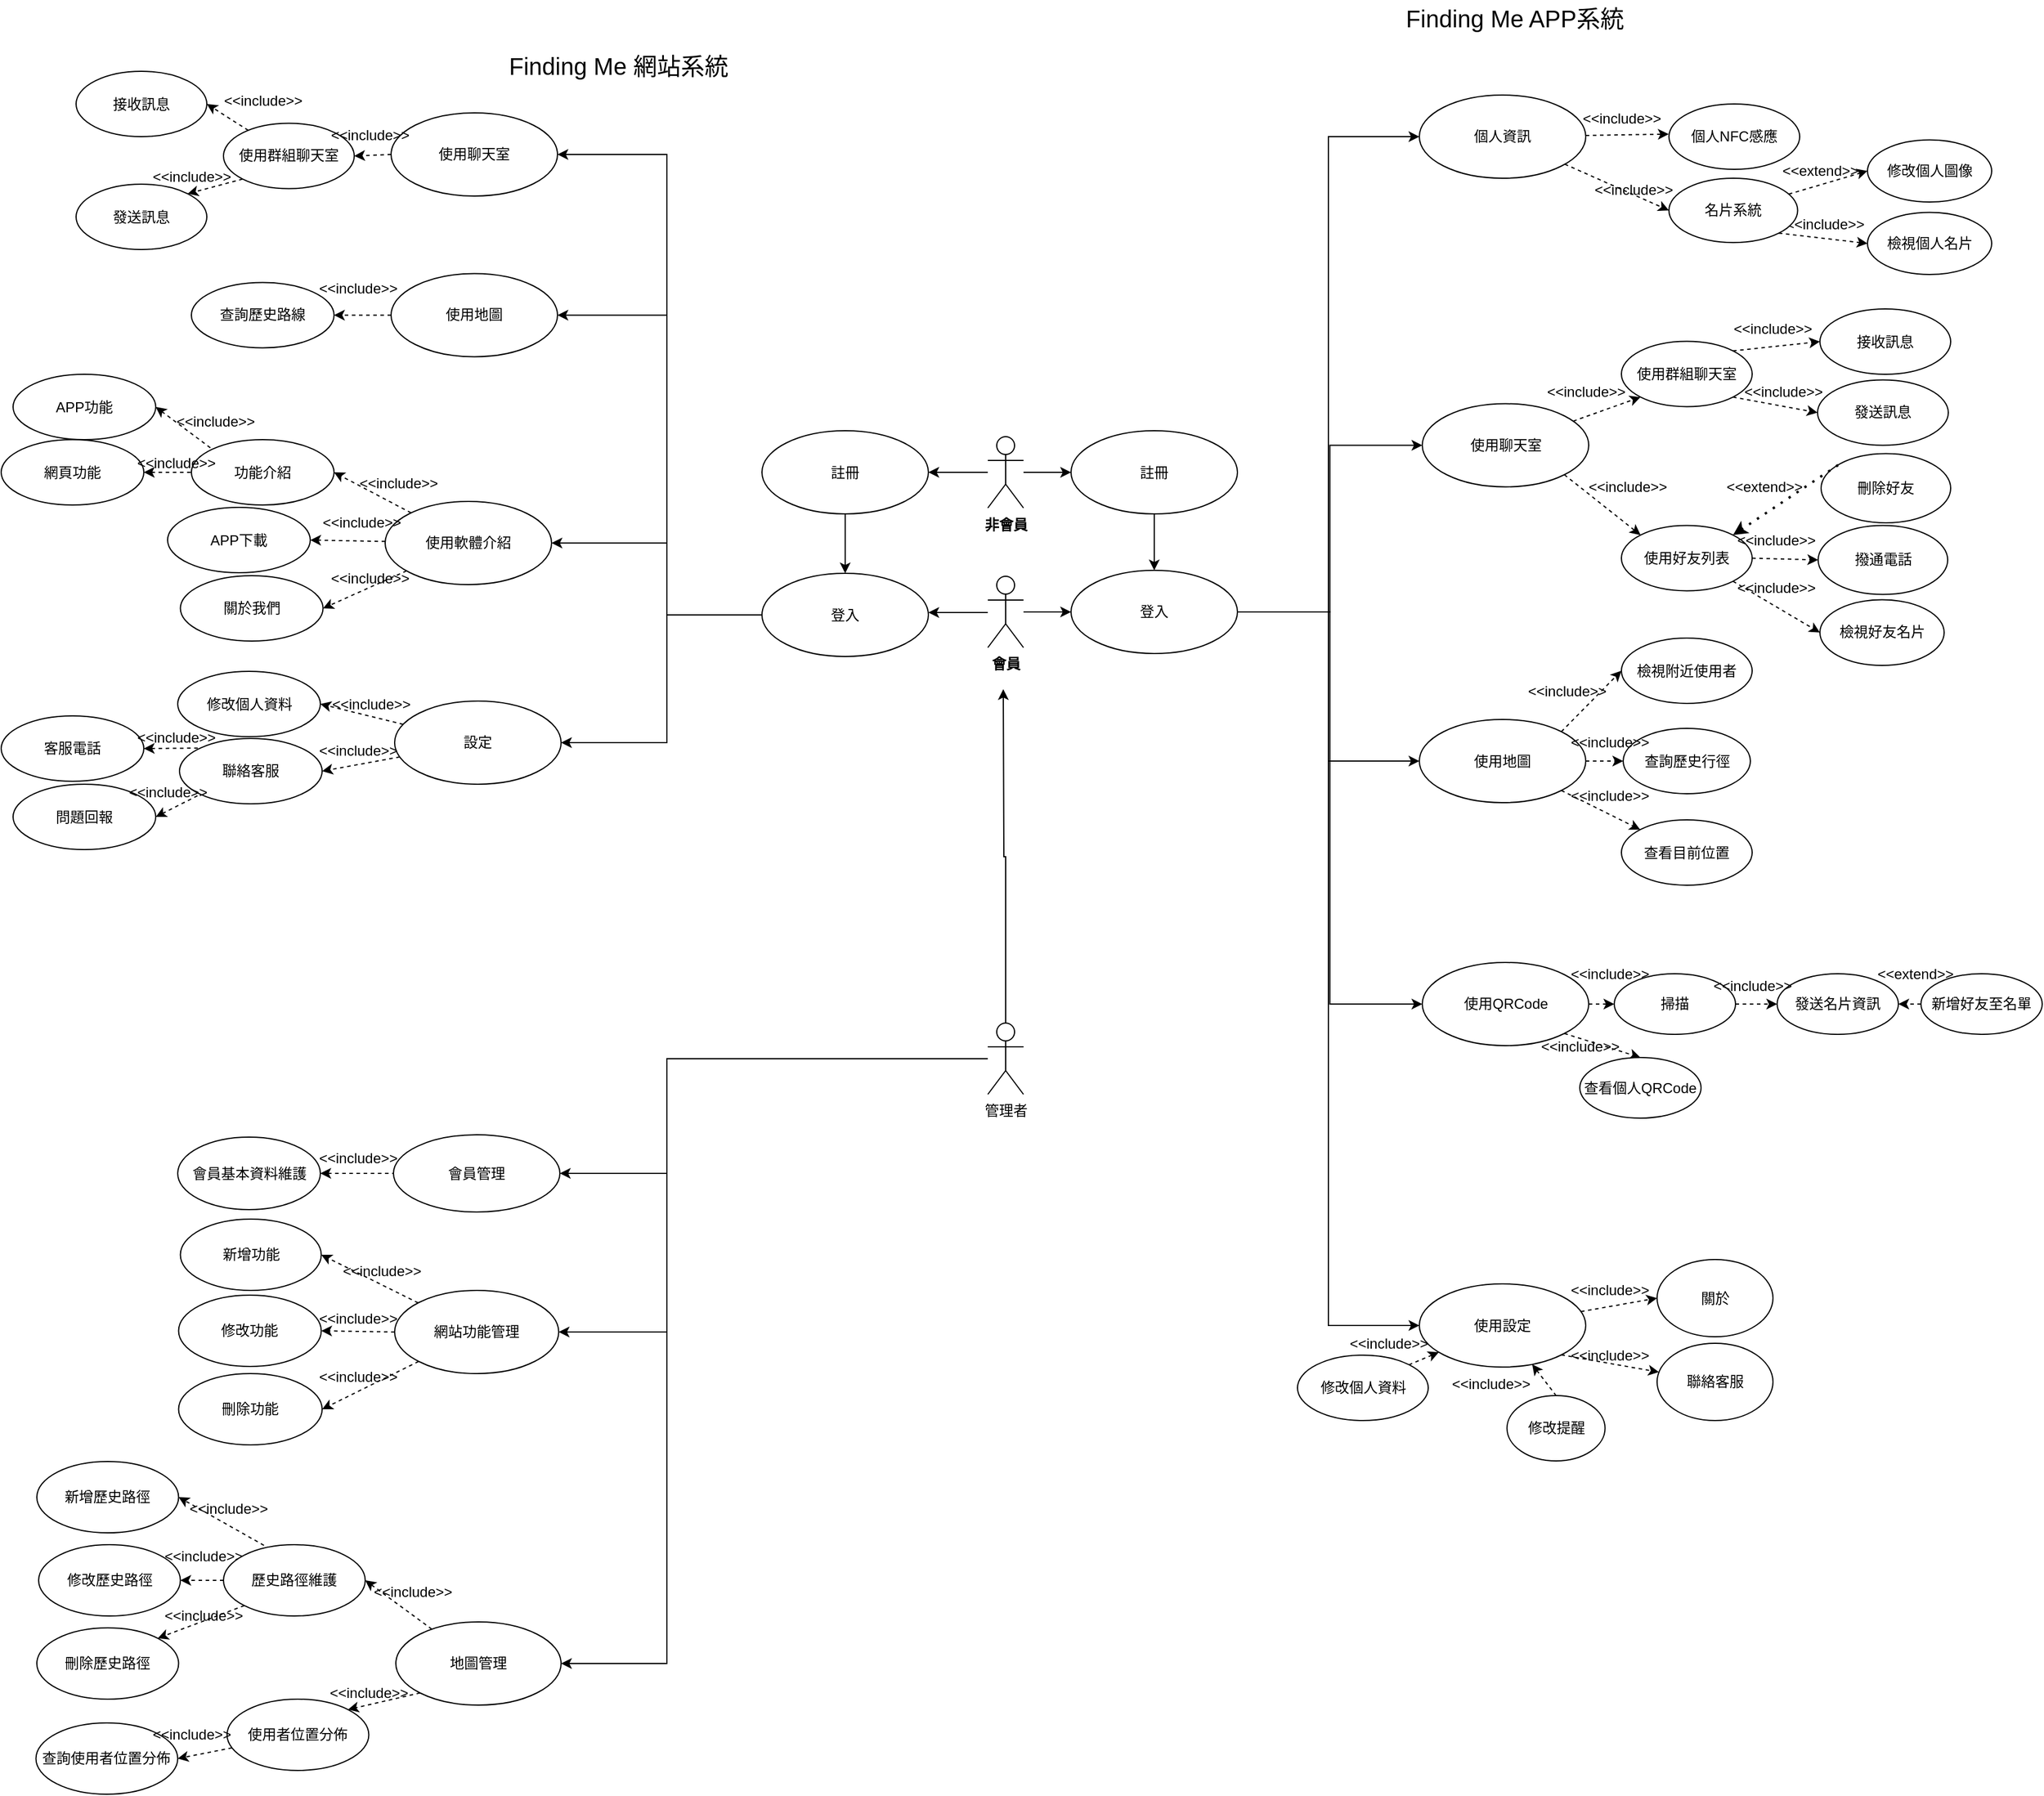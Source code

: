 <mxfile version="16.0.0" type="github" pages="4">
  <diagram id="3pQnXrzSG3vX-jDDkCfl" name="使用個案圖">
    <mxGraphModel dx="3730" dy="1072" grid="1" gridSize="10" guides="1" tooltips="1" connect="1" arrows="1" fold="1" page="1" pageScale="1" pageWidth="827" pageHeight="1169" math="0" shadow="0">
      <root>
        <mxCell id="0" />
        <mxCell id="1" parent="0" />
        <mxCell id="MmpGkMe2nX216u95FJ8I-1" value="註冊" style="ellipse;whiteSpace=wrap;html=1;fillColor=default;strokeColor=default;fontColor=default;" parent="1" vertex="1">
          <mxGeometry x="10" y="382.5" width="140" height="70" as="geometry" />
        </mxCell>
        <mxCell id="_9rkQAgJzxw9d2bGMF5m-47" style="edgeStyle=orthogonalEdgeStyle;rounded=0;orthogonalLoop=1;jettySize=auto;html=1;entryX=0;entryY=0.5;entryDx=0;entryDy=0;labelBackgroundColor=default;fontColor=default;endArrow=classic;endFill=1;strokeColor=default;exitX=1;exitY=0.5;exitDx=0;exitDy=0;" parent="1" source="_9rkQAgJzxw9d2bGMF5m-7" target="_9rkQAgJzxw9d2bGMF5m-11" edge="1">
          <mxGeometry relative="1" as="geometry">
            <mxPoint x="220" y="560" as="sourcePoint" />
          </mxGeometry>
        </mxCell>
        <mxCell id="_9rkQAgJzxw9d2bGMF5m-49" style="edgeStyle=orthogonalEdgeStyle;rounded=0;orthogonalLoop=1;jettySize=auto;html=1;entryX=0;entryY=0.5;entryDx=0;entryDy=0;labelBackgroundColor=default;fontColor=default;endArrow=classic;endFill=1;strokeColor=default;exitX=1;exitY=0.5;exitDx=0;exitDy=0;" parent="1" source="_9rkQAgJzxw9d2bGMF5m-7" target="_9rkQAgJzxw9d2bGMF5m-17" edge="1">
          <mxGeometry relative="1" as="geometry">
            <mxPoint x="220" y="600" as="sourcePoint" />
          </mxGeometry>
        </mxCell>
        <mxCell id="_9rkQAgJzxw9d2bGMF5m-52" style="edgeStyle=orthogonalEdgeStyle;rounded=0;orthogonalLoop=1;jettySize=auto;html=1;entryX=0;entryY=0.5;entryDx=0;entryDy=0;labelBackgroundColor=default;fontColor=default;endArrow=classic;endFill=1;strokeColor=default;exitX=1;exitY=0.5;exitDx=0;exitDy=0;" parent="1" source="_9rkQAgJzxw9d2bGMF5m-7" target="_9rkQAgJzxw9d2bGMF5m-20" edge="1">
          <mxGeometry relative="1" as="geometry">
            <mxPoint x="220" y="630" as="sourcePoint" />
          </mxGeometry>
        </mxCell>
        <mxCell id="_9rkQAgJzxw9d2bGMF5m-54" style="edgeStyle=orthogonalEdgeStyle;rounded=0;orthogonalLoop=1;jettySize=auto;html=1;entryX=0;entryY=0.5;entryDx=0;entryDy=0;labelBackgroundColor=default;fontColor=default;endArrow=classic;endFill=1;strokeColor=default;exitX=1;exitY=0.5;exitDx=0;exitDy=0;" parent="1" source="_9rkQAgJzxw9d2bGMF5m-7" target="_9rkQAgJzxw9d2bGMF5m-53" edge="1">
          <mxGeometry relative="1" as="geometry">
            <mxPoint x="240" y="620" as="sourcePoint" />
          </mxGeometry>
        </mxCell>
        <mxCell id="_9rkQAgJzxw9d2bGMF5m-109" style="edgeStyle=orthogonalEdgeStyle;rounded=0;orthogonalLoop=1;jettySize=auto;html=1;entryX=0;entryY=0.5;entryDx=0;entryDy=0;labelBackgroundColor=default;fontColor=default;endArrow=classic;endFill=1;strokeColor=default;exitX=1;exitY=0.5;exitDx=0;exitDy=0;" parent="1" source="_9rkQAgJzxw9d2bGMF5m-7" target="_9rkQAgJzxw9d2bGMF5m-15" edge="1">
          <mxGeometry relative="1" as="geometry">
            <mxPoint x="180" y="690" as="sourcePoint" />
          </mxGeometry>
        </mxCell>
        <mxCell id="_9rkQAgJzxw9d2bGMF5m-7" value="登入" style="ellipse;whiteSpace=wrap;html=1;fillColor=default;strokeColor=default;fontColor=default;" parent="1" vertex="1">
          <mxGeometry x="10" y="500" width="140" height="70" as="geometry" />
        </mxCell>
        <mxCell id="H_IyGiRTWz5XfIYFhY-K-18" style="edgeStyle=orthogonalEdgeStyle;rounded=0;orthogonalLoop=1;jettySize=auto;html=1;entryX=1;entryY=0.5;entryDx=0;entryDy=0;startArrow=none;startFill=0;endArrow=classic;endFill=1;" parent="1" source="_9rkQAgJzxw9d2bGMF5m-10" target="9a65-50WkR01cHYGv2n2-56" edge="1">
          <mxGeometry relative="1" as="geometry">
            <Array as="points">
              <mxPoint x="-330" y="911" />
              <mxPoint x="-330" y="1008" />
            </Array>
          </mxGeometry>
        </mxCell>
        <mxCell id="H_IyGiRTWz5XfIYFhY-K-20" style="edgeStyle=orthogonalEdgeStyle;rounded=0;orthogonalLoop=1;jettySize=auto;html=1;entryX=1;entryY=0.5;entryDx=0;entryDy=0;startArrow=none;startFill=0;endArrow=classic;endFill=1;" parent="1" source="_9rkQAgJzxw9d2bGMF5m-10" target="uH1TTvNsdAKbBwqYhRed-5" edge="1">
          <mxGeometry relative="1" as="geometry">
            <Array as="points">
              <mxPoint x="-330" y="911" />
              <mxPoint x="-330" y="1420" />
            </Array>
          </mxGeometry>
        </mxCell>
        <mxCell id="H_IyGiRTWz5XfIYFhY-K-26" style="edgeStyle=orthogonalEdgeStyle;rounded=0;orthogonalLoop=1;jettySize=auto;html=1;startArrow=none;startFill=0;endArrow=classic;endFill=1;entryX=1;entryY=0.5;entryDx=0;entryDy=0;" parent="1" source="_9rkQAgJzxw9d2bGMF5m-10" target="9a65-50WkR01cHYGv2n2-73" edge="1">
          <mxGeometry relative="1" as="geometry">
            <mxPoint x="-420" y="942" as="targetPoint" />
            <Array as="points">
              <mxPoint x="-330" y="911" />
              <mxPoint x="-330" y="1141" />
            </Array>
          </mxGeometry>
        </mxCell>
        <mxCell id="_9rkQAgJzxw9d2bGMF5m-10" value="管理者" style="shape=umlActor;verticalLabelPosition=bottom;verticalAlign=top;html=1;fillColor=default;strokeColor=default;fontColor=default;" parent="1" vertex="1">
          <mxGeometry x="-60" y="881" width="30" height="60" as="geometry" />
        </mxCell>
        <mxCell id="_9rkQAgJzxw9d2bGMF5m-72" style="edgeStyle=none;rounded=0;orthogonalLoop=1;jettySize=auto;html=1;entryX=0;entryY=0.5;entryDx=0;entryDy=0;dashed=1;labelBackgroundColor=default;fontColor=default;endArrow=classic;endFill=1;strokeColor=default;exitX=1;exitY=1;exitDx=0;exitDy=0;" parent="1" source="uH1TTvNsdAKbBwqYhRed-15" target="qjlS9ZGiiNj2tbBW9i7h-8" edge="1">
          <mxGeometry relative="1" as="geometry">
            <mxPoint x="352.497" y="195.251" as="targetPoint" />
          </mxGeometry>
        </mxCell>
        <mxCell id="uH1TTvNsdAKbBwqYhRed-19" style="edgeStyle=none;rounded=0;orthogonalLoop=1;jettySize=auto;html=1;entryX=0;entryY=0.5;entryDx=0;entryDy=0;dashed=1;startArrow=none;startFill=0;endArrow=classic;endFill=1;" parent="1" source="_9rkQAgJzxw9d2bGMF5m-11" target="uH1TTvNsdAKbBwqYhRed-15" edge="1">
          <mxGeometry relative="1" as="geometry" />
        </mxCell>
        <mxCell id="_9rkQAgJzxw9d2bGMF5m-11" value="個人資訊" style="ellipse;whiteSpace=wrap;html=1;fillColor=default;strokeColor=default;fontColor=default;" parent="1" vertex="1">
          <mxGeometry x="303" y="100" width="140" height="70" as="geometry" />
        </mxCell>
        <mxCell id="_9rkQAgJzxw9d2bGMF5m-106" style="edgeStyle=none;rounded=0;orthogonalLoop=1;jettySize=auto;html=1;entryX=0;entryY=0.5;entryDx=0;entryDy=0;labelBackgroundColor=default;fontColor=default;endArrow=classic;endFill=1;strokeColor=default;startArrow=none;startFill=0;exitX=1;exitY=0.5;exitDx=0;exitDy=0;dashed=1;" parent="1" source="Yg3sR1QcOjQ_2hsuShEI-20" target="_9rkQAgJzxw9d2bGMF5m-103" edge="1">
          <mxGeometry relative="1" as="geometry" />
        </mxCell>
        <mxCell id="Yg3sR1QcOjQ_2hsuShEI-21" style="rounded=0;orthogonalLoop=1;jettySize=auto;html=1;entryX=0;entryY=0.5;entryDx=0;entryDy=0;startArrow=none;startFill=0;endArrow=classic;endFill=1;dashed=1;" parent="1" source="_9rkQAgJzxw9d2bGMF5m-15" target="Yg3sR1QcOjQ_2hsuShEI-20" edge="1">
          <mxGeometry relative="1" as="geometry" />
        </mxCell>
        <mxCell id="_9rkQAgJzxw9d2bGMF5m-15" value="使用QRCode" style="ellipse;whiteSpace=wrap;html=1;fillColor=default;strokeColor=default;fontColor=default;" parent="1" vertex="1">
          <mxGeometry x="305.5" y="830" width="140" height="70" as="geometry" />
        </mxCell>
        <mxCell id="_9rkQAgJzxw9d2bGMF5m-18" value="&lt;div&gt;查看目前位置&lt;/div&gt;" style="ellipse;whiteSpace=wrap;html=1;fillColor=default;strokeColor=default;fontColor=default;" parent="1" vertex="1">
          <mxGeometry x="473" y="710" width="110" height="55" as="geometry" />
        </mxCell>
        <mxCell id="_9rkQAgJzxw9d2bGMF5m-19" value="查詢歷史行徑" style="ellipse;whiteSpace=wrap;html=1;fillColor=default;strokeColor=default;fontColor=default;" parent="1" vertex="1">
          <mxGeometry x="474.5" y="633" width="107" height="55" as="geometry" />
        </mxCell>
        <mxCell id="_9rkQAgJzxw9d2bGMF5m-20" value="&lt;div&gt;使用地圖&lt;/div&gt;" style="ellipse;whiteSpace=wrap;html=1;fillColor=default;strokeColor=default;fontColor=default;" parent="1" vertex="1">
          <mxGeometry x="303" y="625.5" width="140" height="70" as="geometry" />
        </mxCell>
        <mxCell id="_9rkQAgJzxw9d2bGMF5m-32" value="" style="endArrow=classic;html=1;rounded=0;dashed=1;labelBackgroundColor=default;fontColor=default;strokeColor=default;exitX=1;exitY=1;exitDx=0;exitDy=0;" parent="1" source="_9rkQAgJzxw9d2bGMF5m-20" target="_9rkQAgJzxw9d2bGMF5m-18" edge="1">
          <mxGeometry width="50" height="50" relative="1" as="geometry">
            <mxPoint x="433" y="554.5" as="sourcePoint" />
            <mxPoint x="503" y="554.5" as="targetPoint" />
          </mxGeometry>
        </mxCell>
        <mxCell id="_9rkQAgJzxw9d2bGMF5m-33" value="" style="endArrow=classic;html=1;rounded=0;dashed=1;labelBackgroundColor=default;fontColor=default;strokeColor=default;exitX=1;exitY=0.5;exitDx=0;exitDy=0;" parent="1" source="_9rkQAgJzxw9d2bGMF5m-20" target="_9rkQAgJzxw9d2bGMF5m-19" edge="1">
          <mxGeometry width="50" height="50" relative="1" as="geometry">
            <mxPoint x="435.72" y="604.5" as="sourcePoint" />
            <mxPoint x="513" y="564.1" as="targetPoint" />
          </mxGeometry>
        </mxCell>
        <mxCell id="_9rkQAgJzxw9d2bGMF5m-34" value="檢視附近使用者" style="ellipse;whiteSpace=wrap;html=1;fillColor=default;strokeColor=default;fontColor=default;" parent="1" vertex="1">
          <mxGeometry x="473" y="557" width="110" height="55" as="geometry" />
        </mxCell>
        <mxCell id="_9rkQAgJzxw9d2bGMF5m-37" value="&amp;lt;&amp;lt;include&amp;gt;&amp;gt;" style="text;html=1;align=center;verticalAlign=middle;resizable=0;points=[];autosize=1;strokeColor=none;fillColor=none;fontColor=default;" parent="1" vertex="1">
          <mxGeometry x="423" y="680" width="80" height="20" as="geometry" />
        </mxCell>
        <mxCell id="_9rkQAgJzxw9d2bGMF5m-38" value="&amp;lt;&amp;lt;include&amp;gt;&amp;gt;" style="text;html=1;align=center;verticalAlign=middle;resizable=0;points=[];autosize=1;strokeColor=none;fillColor=none;fontColor=default;" parent="1" vertex="1">
          <mxGeometry x="423" y="635" width="80" height="20" as="geometry" />
        </mxCell>
        <mxCell id="_9rkQAgJzxw9d2bGMF5m-41" value="&amp;lt;&amp;lt;include&amp;gt;&amp;gt;" style="text;html=1;align=center;verticalAlign=middle;resizable=0;points=[];autosize=1;strokeColor=none;fillColor=none;fontColor=default;" parent="1" vertex="1">
          <mxGeometry x="387" y="592" width="80" height="20" as="geometry" />
        </mxCell>
        <mxCell id="_9rkQAgJzxw9d2bGMF5m-43" value="" style="endArrow=classic;html=1;rounded=0;dashed=1;labelBackgroundColor=default;fontColor=default;strokeColor=default;entryX=0;entryY=0.5;entryDx=0;entryDy=0;exitX=1;exitY=0;exitDx=0;exitDy=0;" parent="1" source="_9rkQAgJzxw9d2bGMF5m-20" target="_9rkQAgJzxw9d2bGMF5m-34" edge="1">
          <mxGeometry width="50" height="50" relative="1" as="geometry">
            <mxPoint x="453" y="369.5" as="sourcePoint" />
            <mxPoint x="523" y="369.5" as="targetPoint" />
          </mxGeometry>
        </mxCell>
        <mxCell id="_9rkQAgJzxw9d2bGMF5m-91" style="edgeStyle=none;rounded=0;orthogonalLoop=1;jettySize=auto;html=1;entryX=0.5;entryY=0;entryDx=0;entryDy=0;dashed=1;labelBackgroundColor=default;fontColor=default;endArrow=none;endFill=0;strokeColor=default;startArrow=classic;startFill=1;" parent="1" source="_9rkQAgJzxw9d2bGMF5m-53" target="_9rkQAgJzxw9d2bGMF5m-89" edge="1">
          <mxGeometry relative="1" as="geometry" />
        </mxCell>
        <mxCell id="_9rkQAgJzxw9d2bGMF5m-92" style="edgeStyle=none;rounded=0;orthogonalLoop=1;jettySize=auto;html=1;entryX=1;entryY=0;entryDx=0;entryDy=0;dashed=1;labelBackgroundColor=default;fontColor=default;endArrow=none;endFill=0;strokeColor=default;startArrow=classic;startFill=1;" parent="1" source="_9rkQAgJzxw9d2bGMF5m-53" target="qjlS9ZGiiNj2tbBW9i7h-3" edge="1">
          <mxGeometry relative="1" as="geometry">
            <mxPoint x="285.426" y="1172.216" as="targetPoint" />
          </mxGeometry>
        </mxCell>
        <mxCell id="9Vf7l8SBi7Rdva_ituzW-2" style="rounded=0;orthogonalLoop=1;jettySize=auto;html=1;entryX=0;entryY=0.5;entryDx=0;entryDy=0;dashed=1;" parent="1" source="_9rkQAgJzxw9d2bGMF5m-53" target="9Vf7l8SBi7Rdva_ituzW-1" edge="1">
          <mxGeometry relative="1" as="geometry" />
        </mxCell>
        <mxCell id="_9rkQAgJzxw9d2bGMF5m-53" value="使用設定" style="ellipse;whiteSpace=wrap;html=1;fillColor=default;strokeColor=default;fontColor=default;" parent="1" vertex="1">
          <mxGeometry x="303" y="1100.5" width="140" height="70" as="geometry" />
        </mxCell>
        <mxCell id="_9rkQAgJzxw9d2bGMF5m-74" value="&amp;lt;&amp;lt;extend&amp;gt;&amp;gt;" style="text;html=1;align=center;verticalAlign=middle;resizable=0;points=[];autosize=1;strokeColor=none;fillColor=none;fontColor=default;" parent="1" vertex="1">
          <mxGeometry x="600" y="153.88" width="80" height="20" as="geometry" />
        </mxCell>
        <mxCell id="_9rkQAgJzxw9d2bGMF5m-75" value="&amp;lt;&amp;lt;include&amp;gt;&amp;gt;" style="text;html=1;align=center;verticalAlign=middle;resizable=0;points=[];autosize=1;strokeColor=none;fillColor=none;fontColor=default;" parent="1" vertex="1">
          <mxGeometry x="604" y="198.75" width="80" height="20" as="geometry" />
        </mxCell>
        <mxCell id="_9rkQAgJzxw9d2bGMF5m-89" value="修改提醒" style="ellipse;whiteSpace=wrap;html=1;fontColor=default;strokeColor=default;fillColor=default;" parent="1" vertex="1">
          <mxGeometry x="376.75" y="1194.5" width="82.5" height="55" as="geometry" />
        </mxCell>
        <mxCell id="_9rkQAgJzxw9d2bGMF5m-103" value="&lt;div&gt;發送名片資訊&lt;/div&gt;" style="ellipse;whiteSpace=wrap;html=1;fillColor=default;strokeColor=default;fontColor=default;" parent="1" vertex="1">
          <mxGeometry x="604" y="839.5" width="102" height="51" as="geometry" />
        </mxCell>
        <mxCell id="_9rkQAgJzxw9d2bGMF5m-108" value="&amp;lt;&amp;lt;extend&amp;gt;&amp;gt;" style="text;html=1;align=center;verticalAlign=middle;resizable=0;points=[];autosize=1;strokeColor=none;fillColor=none;fontColor=default;" parent="1" vertex="1">
          <mxGeometry x="680" y="830" width="80" height="20" as="geometry" />
        </mxCell>
        <mxCell id="qjlS9ZGiiNj2tbBW9i7h-3" value="修改個人資料" style="ellipse;whiteSpace=wrap;html=1;fillColor=default;strokeColor=default;fontColor=default;" parent="1" vertex="1">
          <mxGeometry x="200.5" y="1160.5" width="110" height="55" as="geometry" />
        </mxCell>
        <mxCell id="qjlS9ZGiiNj2tbBW9i7h-4" style="edgeStyle=none;rounded=0;orthogonalLoop=1;jettySize=auto;html=1;dashed=1;labelBackgroundColor=default;fontColor=default;endArrow=classic;endFill=1;strokeColor=default;exitX=1;exitY=1;exitDx=0;exitDy=0;" parent="1" source="_9rkQAgJzxw9d2bGMF5m-53" target="qjlS9ZGiiNj2tbBW9i7h-5" edge="1">
          <mxGeometry relative="1" as="geometry">
            <mxPoint x="442.997" y="1130.249" as="sourcePoint" />
          </mxGeometry>
        </mxCell>
        <mxCell id="qjlS9ZGiiNj2tbBW9i7h-5" value="&lt;div&gt;聯絡客服&lt;/div&gt;" style="ellipse;whiteSpace=wrap;html=1;fontColor=default;strokeColor=default;fillColor=default;" parent="1" vertex="1">
          <mxGeometry x="503" y="1150.5" width="97.5" height="65" as="geometry" />
        </mxCell>
        <mxCell id="qjlS9ZGiiNj2tbBW9i7h-8" value="檢視個人名片" style="ellipse;whiteSpace=wrap;html=1;fillColor=default;strokeColor=default;fontColor=default;" parent="1" vertex="1">
          <mxGeometry x="680" y="198.75" width="104.5" height="52.25" as="geometry" />
        </mxCell>
        <mxCell id="_9rkQAgJzxw9d2bGMF5m-100" value="撥通電話" style="ellipse;whiteSpace=wrap;html=1;fillColor=default;strokeColor=default;fontColor=default;" parent="1" vertex="1">
          <mxGeometry x="638.5" y="462.25" width="109" height="58" as="geometry" />
        </mxCell>
        <mxCell id="_9rkQAgJzxw9d2bGMF5m-101" style="edgeStyle=none;rounded=0;orthogonalLoop=1;jettySize=auto;html=1;entryX=0;entryY=0.5;entryDx=0;entryDy=0;dashed=1;labelBackgroundColor=default;fontColor=default;endArrow=classic;endFill=1;strokeColor=default;exitX=1;exitY=0.5;exitDx=0;exitDy=0;" parent="1" source="_9rkQAgJzxw9d2bGMF5m-21" target="_9rkQAgJzxw9d2bGMF5m-100" edge="1">
          <mxGeometry x="333" y="439.75" as="geometry">
            <mxPoint x="488" y="509.75" as="sourcePoint" />
          </mxGeometry>
        </mxCell>
        <mxCell id="qjlS9ZGiiNj2tbBW9i7h-28" value="" style="edgeStyle=orthogonalEdgeStyle;rounded=0;orthogonalLoop=1;jettySize=auto;html=1;dashed=1;startArrow=none;startFill=0;endArrow=classic;endFill=1;" parent="1" edge="1">
          <mxGeometry relative="1" as="geometry">
            <mxPoint x="482.524" y="245" as="sourcePoint" />
          </mxGeometry>
        </mxCell>
        <mxCell id="_9rkQAgJzxw9d2bGMF5m-17" value="使用聊天室" style="ellipse;whiteSpace=wrap;html=1;fillColor=default;strokeColor=default;fontColor=default;" parent="1" vertex="1">
          <mxGeometry x="305.5" y="359.75" width="140" height="70" as="geometry" />
        </mxCell>
        <mxCell id="_9rkQAgJzxw9d2bGMF5m-21" value="使用好友列表" style="ellipse;whiteSpace=wrap;html=1;fillColor=default;strokeColor=default;fontColor=default;" parent="1" vertex="1">
          <mxGeometry x="473" y="462.25" width="110" height="55" as="geometry" />
        </mxCell>
        <mxCell id="_9rkQAgJzxw9d2bGMF5m-22" value="使用群組聊天室" style="ellipse;whiteSpace=wrap;html=1;fillColor=default;strokeColor=default;fontColor=default;" parent="1" vertex="1">
          <mxGeometry x="473" y="307.25" width="110" height="55" as="geometry" />
        </mxCell>
        <mxCell id="_9rkQAgJzxw9d2bGMF5m-27" value="&amp;lt;&amp;lt;include&amp;gt;&amp;gt;" style="text;html=1;align=center;verticalAlign=middle;resizable=0;points=[];autosize=1;strokeColor=none;fillColor=none;fontColor=default;" parent="1" vertex="1">
          <mxGeometry x="403" y="339.75" width="80" height="20" as="geometry" />
        </mxCell>
        <mxCell id="_9rkQAgJzxw9d2bGMF5m-93" value="&amp;lt;&amp;lt;include&amp;gt;&amp;gt;" style="text;html=1;align=center;verticalAlign=middle;resizable=0;points=[];autosize=1;strokeColor=none;fillColor=none;fontColor=default;" parent="1" vertex="1">
          <mxGeometry x="560" y="287.25" width="80" height="20" as="geometry" />
        </mxCell>
        <mxCell id="_9rkQAgJzxw9d2bGMF5m-24" value="" style="endArrow=classic;html=1;rounded=0;labelBackgroundColor=default;fontColor=default;strokeColor=default;entryX=0;entryY=0;entryDx=0;entryDy=0;exitX=1;exitY=1;exitDx=0;exitDy=0;dashed=1;endFill=1;startArrow=none;startFill=0;" parent="1" source="_9rkQAgJzxw9d2bGMF5m-17" target="_9rkQAgJzxw9d2bGMF5m-21" edge="1">
          <mxGeometry x="243" y="539.75" width="50" height="50" as="geometry">
            <mxPoint x="753" y="889.75" as="sourcePoint" />
            <mxPoint x="803" y="839.75" as="targetPoint" />
          </mxGeometry>
        </mxCell>
        <mxCell id="_9rkQAgJzxw9d2bGMF5m-25" value="" style="endArrow=classic;dashed=1;html=1;rounded=0;labelBackgroundColor=default;fontColor=default;strokeColor=default;entryX=0;entryY=1;entryDx=0;entryDy=0;endFill=1;startArrow=none;startFill=0;" parent="1" source="_9rkQAgJzxw9d2bGMF5m-17" target="_9rkQAgJzxw9d2bGMF5m-22" edge="1">
          <mxGeometry x="243" y="539.75" width="50" height="50" as="geometry">
            <mxPoint x="733" y="1029.75" as="sourcePoint" />
            <mxPoint x="783" y="979.75" as="targetPoint" />
          </mxGeometry>
        </mxCell>
        <mxCell id="qjlS9ZGiiNj2tbBW9i7h-24" value="" style="endArrow=classic;html=1;rounded=0;exitX=0.5;exitY=1;exitDx=0;exitDy=0;entryX=0.5;entryY=0;entryDx=0;entryDy=0;" parent="1" source="MmpGkMe2nX216u95FJ8I-1" target="_9rkQAgJzxw9d2bGMF5m-7" edge="1">
          <mxGeometry width="50" height="50" relative="1" as="geometry">
            <mxPoint x="570" y="131" as="sourcePoint" />
            <mxPoint x="620" y="81" as="targetPoint" />
          </mxGeometry>
        </mxCell>
        <mxCell id="qjlS9ZGiiNj2tbBW9i7h-25" value="&lt;div&gt;新增好友至名單&lt;/div&gt;" style="ellipse;whiteSpace=wrap;html=1;fillColor=default;strokeColor=default;fontColor=default;" parent="1" vertex="1">
          <mxGeometry x="725" y="839.5" width="102" height="51" as="geometry" />
        </mxCell>
        <mxCell id="qjlS9ZGiiNj2tbBW9i7h-26" value="" style="endArrow=classic;html=1;rounded=0;exitX=0;exitY=0.5;exitDx=0;exitDy=0;entryX=1;entryY=0.5;entryDx=0;entryDy=0;dashed=1;startArrow=none;startFill=0;endFill=1;" parent="1" source="qjlS9ZGiiNj2tbBW9i7h-25" target="_9rkQAgJzxw9d2bGMF5m-103" edge="1">
          <mxGeometry width="50" height="50" relative="1" as="geometry">
            <mxPoint x="463" y="1035" as="sourcePoint" />
            <mxPoint x="513" y="985" as="targetPoint" />
          </mxGeometry>
        </mxCell>
        <mxCell id="qjlS9ZGiiNj2tbBW9i7h-29" value="&amp;lt;&amp;lt;include&amp;gt;&amp;gt;" style="text;html=1;align=center;verticalAlign=middle;resizable=0;points=[];autosize=1;strokeColor=none;fillColor=none;fontColor=default;" parent="1" vertex="1">
          <mxGeometry x="563" y="464.75" width="80" height="20" as="geometry" />
        </mxCell>
        <mxCell id="qjlS9ZGiiNj2tbBW9i7h-35" value="" style="endArrow=classic;html=1;rounded=0;labelBackgroundColor=default;fontColor=default;strokeColor=default;dashed=1;endFill=1;startArrow=none;startFill=0;entryX=0;entryY=0.5;entryDx=0;entryDy=0;exitX=1;exitY=1;exitDx=0;exitDy=0;" parent="1" source="_9rkQAgJzxw9d2bGMF5m-22" target="Yg3sR1QcOjQ_2hsuShEI-16" edge="1">
          <mxGeometry x="273" y="569.75" width="50" height="50" as="geometry">
            <mxPoint x="583" y="309.75" as="sourcePoint" />
            <mxPoint x="429.109" y="707.805" as="targetPoint" />
          </mxGeometry>
        </mxCell>
        <mxCell id="qjlS9ZGiiNj2tbBW9i7h-36" value="" style="endArrow=classic;html=1;rounded=0;labelBackgroundColor=default;fontColor=default;strokeColor=default;exitX=1;exitY=0;exitDx=0;exitDy=0;dashed=1;endFill=1;startArrow=none;startFill=0;entryX=0;entryY=0.5;entryDx=0;entryDy=0;" parent="1" source="_9rkQAgJzxw9d2bGMF5m-22" target="Yg3sR1QcOjQ_2hsuShEI-17" edge="1">
          <mxGeometry x="263" y="559.75" width="50" height="50" as="geometry">
            <mxPoint x="318" y="679.75" as="sourcePoint" />
            <mxPoint x="318" y="699.75" as="targetPoint" />
          </mxGeometry>
        </mxCell>
        <mxCell id="qjlS9ZGiiNj2tbBW9i7h-37" value="&amp;lt;&amp;lt;include&amp;gt;&amp;gt;" style="text;html=1;align=center;verticalAlign=middle;resizable=0;points=[];autosize=1;strokeColor=none;fillColor=none;fontColor=default;" parent="1" vertex="1">
          <mxGeometry x="438" y="419.75" width="80" height="20" as="geometry" />
        </mxCell>
        <mxCell id="qjlS9ZGiiNj2tbBW9i7h-42" value="&amp;lt;&amp;lt;include&amp;gt;&amp;gt;" style="text;html=1;align=center;verticalAlign=middle;resizable=0;points=[];autosize=1;strokeColor=none;fillColor=none;fontColor=default;" parent="1" vertex="1">
          <mxGeometry x="569" y="339.75" width="80" height="20" as="geometry" />
        </mxCell>
        <mxCell id="qjlS9ZGiiNj2tbBW9i7h-43" value="&amp;lt;&amp;lt;include&amp;gt;&amp;gt;" style="text;html=1;align=center;verticalAlign=middle;resizable=0;points=[];autosize=1;strokeColor=none;fillColor=none;fontColor=default;" parent="1" vertex="1">
          <mxGeometry x="237" y="1140.5" width="80" height="20" as="geometry" />
        </mxCell>
        <mxCell id="qjlS9ZGiiNj2tbBW9i7h-44" value="&amp;lt;&amp;lt;include&amp;gt;&amp;gt;" style="text;html=1;align=center;verticalAlign=middle;resizable=0;points=[];autosize=1;strokeColor=none;fillColor=none;fontColor=default;" parent="1" vertex="1">
          <mxGeometry x="323" y="1174.5" width="80" height="20" as="geometry" />
        </mxCell>
        <mxCell id="qjlS9ZGiiNj2tbBW9i7h-46" value="&amp;lt;&amp;lt;include&amp;gt;&amp;gt;" style="text;html=1;align=center;verticalAlign=middle;resizable=0;points=[];autosize=1;strokeColor=none;fillColor=none;fontColor=default;" parent="1" vertex="1">
          <mxGeometry x="423" y="1150.5" width="80" height="20" as="geometry" />
        </mxCell>
        <mxCell id="qjlS9ZGiiNj2tbBW9i7h-54" style="edgeStyle=orthogonalEdgeStyle;rounded=0;orthogonalLoop=1;jettySize=auto;html=1;entryX=0;entryY=0.5;entryDx=0;entryDy=0;startArrow=none;startFill=0;endArrow=classic;endFill=1;" parent="1" source="qjlS9ZGiiNj2tbBW9i7h-52" target="MmpGkMe2nX216u95FJ8I-1" edge="1">
          <mxGeometry relative="1" as="geometry" />
        </mxCell>
        <mxCell id="qjlS9ZGiiNj2tbBW9i7h-52" value="&lt;div&gt;&lt;strong&gt;非會員&lt;/strong&gt;&lt;/div&gt;&lt;div&gt;&lt;strong&gt;&lt;/strong&gt;&lt;/div&gt;" style="shape=umlActor;verticalLabelPosition=bottom;verticalAlign=top;html=1;fillColor=default;strokeColor=default;fontColor=default;" parent="1" vertex="1">
          <mxGeometry x="-60" y="387.5" width="30" height="60" as="geometry" />
        </mxCell>
        <mxCell id="H_IyGiRTWz5XfIYFhY-K-16" style="edgeStyle=orthogonalEdgeStyle;rounded=0;orthogonalLoop=1;jettySize=auto;html=1;entryX=1;entryY=0.5;entryDx=0;entryDy=0;startArrow=none;startFill=0;endArrow=classic;endFill=1;" parent="1" edge="1">
          <mxGeometry relative="1" as="geometry">
            <mxPoint x="-60" y="535.513" as="sourcePoint" />
            <mxPoint x="-110" y="535.5" as="targetPoint" />
            <Array as="points">
              <mxPoint x="-85" y="536" />
            </Array>
          </mxGeometry>
        </mxCell>
        <mxCell id="H_IyGiRTWz5XfIYFhY-K-17" style="edgeStyle=orthogonalEdgeStyle;rounded=0;orthogonalLoop=1;jettySize=auto;html=1;entryX=0;entryY=0.5;entryDx=0;entryDy=0;startArrow=none;startFill=0;endArrow=classic;endFill=1;" parent="1" source="MmpGkMe2nX216u95FJ8I-4" target="_9rkQAgJzxw9d2bGMF5m-7" edge="1">
          <mxGeometry relative="1" as="geometry">
            <Array as="points">
              <mxPoint y="535" />
              <mxPoint y="535" />
            </Array>
          </mxGeometry>
        </mxCell>
        <mxCell id="MmpGkMe2nX216u95FJ8I-4" value="&lt;div&gt;&lt;strong&gt;會員&lt;/strong&gt;&lt;/div&gt;&lt;div&gt;&lt;strong&gt;&lt;/strong&gt;&lt;/div&gt;" style="shape=umlActor;verticalLabelPosition=bottom;verticalAlign=top;html=1;fillColor=default;strokeColor=default;fontColor=default;" parent="1" vertex="1">
          <mxGeometry x="-60" y="505" width="30" height="60" as="geometry" />
        </mxCell>
        <mxCell id="qjlS9ZGiiNj2tbBW9i7h-57" value="" style="edgeStyle=orthogonalEdgeStyle;rounded=0;orthogonalLoop=1;jettySize=auto;html=1;startArrow=none;startFill=0;endArrow=classic;endFill=1;" parent="1" source="_9rkQAgJzxw9d2bGMF5m-10" edge="1">
          <mxGeometry relative="1" as="geometry">
            <mxPoint x="-47" y="600" as="targetPoint" />
            <mxPoint x="-45" y="1370" as="sourcePoint" />
          </mxGeometry>
        </mxCell>
        <mxCell id="9a65-50WkR01cHYGv2n2-12" value="&lt;div&gt;Finding Me APP系統&lt;/div&gt;" style="text;html=1;align=center;verticalAlign=middle;resizable=0;points=[];autosize=1;strokeColor=none;fillColor=none;fontSize=20;" parent="1" vertex="1">
          <mxGeometry x="283" y="20" width="200" height="30" as="geometry" />
        </mxCell>
        <mxCell id="9a65-50WkR01cHYGv2n2-22" value="&amp;lt;&amp;lt;include&amp;gt;&amp;gt;" style="text;html=1;align=center;verticalAlign=middle;resizable=0;points=[];autosize=1;strokeColor=none;fillColor=none;fontColor=default;" parent="1" vertex="1">
          <mxGeometry x="-710" y="95" width="80" height="20" as="geometry" />
        </mxCell>
        <mxCell id="S_v8UxHa7E5mEk55tSrC-3" style="edgeStyle=none;rounded=0;orthogonalLoop=1;jettySize=auto;html=1;entryX=1;entryY=0.5;entryDx=0;entryDy=0;dashed=1;" parent="1" source="9a65-50WkR01cHYGv2n2-38" target="9Vf7l8SBi7Rdva_ituzW-5" edge="1">
          <mxGeometry relative="1" as="geometry" />
        </mxCell>
        <mxCell id="S_v8UxHa7E5mEk55tSrC-4" style="edgeStyle=none;rounded=0;orthogonalLoop=1;jettySize=auto;html=1;entryX=1;entryY=0.5;entryDx=0;entryDy=0;dashed=1;" parent="1" source="9a65-50WkR01cHYGv2n2-38" target="S_v8UxHa7E5mEk55tSrC-1" edge="1">
          <mxGeometry relative="1" as="geometry" />
        </mxCell>
        <mxCell id="9a65-50WkR01cHYGv2n2-38" value="設定" style="ellipse;whiteSpace=wrap;html=1;fillColor=default;strokeColor=default;fontColor=default;" parent="1" vertex="1">
          <mxGeometry x="-559" y="610" width="140" height="70" as="geometry" />
        </mxCell>
        <mxCell id="9a65-50WkR01cHYGv2n2-44" value="註冊" style="ellipse;whiteSpace=wrap;html=1;fillColor=default;strokeColor=default;fontColor=default;" parent="1" vertex="1">
          <mxGeometry x="-250" y="382.5" width="140" height="70" as="geometry" />
        </mxCell>
        <mxCell id="H_IyGiRTWz5XfIYFhY-K-13" style="edgeStyle=orthogonalEdgeStyle;rounded=0;orthogonalLoop=1;jettySize=auto;html=1;entryX=1;entryY=0.5;entryDx=0;entryDy=0;startArrow=none;startFill=0;endArrow=classic;endFill=1;exitX=0;exitY=0.5;exitDx=0;exitDy=0;" parent="1" source="9a65-50WkR01cHYGv2n2-45" target="H_IyGiRTWz5XfIYFhY-K-2" edge="1">
          <mxGeometry relative="1" as="geometry">
            <mxPoint x="-270" y="450" as="sourcePoint" />
            <Array as="points">
              <mxPoint x="-330" y="538" />
              <mxPoint x="-330" y="477" />
            </Array>
            <mxPoint x="-427" y="418" as="targetPoint" />
          </mxGeometry>
        </mxCell>
        <mxCell id="H_IyGiRTWz5XfIYFhY-K-14" style="edgeStyle=orthogonalEdgeStyle;rounded=0;orthogonalLoop=1;jettySize=auto;html=1;entryX=1;entryY=0.5;entryDx=0;entryDy=0;startArrow=none;startFill=0;endArrow=classic;endFill=1;exitX=0;exitY=0.5;exitDx=0;exitDy=0;" parent="1" source="9a65-50WkR01cHYGv2n2-45" target="9a65-50WkR01cHYGv2n2-26" edge="1">
          <mxGeometry relative="1" as="geometry">
            <mxPoint x="-250.0" y="387.571" as="sourcePoint" />
            <Array as="points">
              <mxPoint x="-330" y="537" />
              <mxPoint x="-330" y="285" />
            </Array>
          </mxGeometry>
        </mxCell>
        <mxCell id="9a65-50WkR01cHYGv2n2-45" value="登入" style="ellipse;whiteSpace=wrap;html=1;fillColor=default;strokeColor=default;fontColor=default;" parent="1" vertex="1">
          <mxGeometry x="-250" y="502.5" width="140" height="70" as="geometry" />
        </mxCell>
        <mxCell id="9a65-50WkR01cHYGv2n2-46" value="" style="endArrow=classic;html=1;rounded=0;exitX=0.5;exitY=1;exitDx=0;exitDy=0;entryX=0.5;entryY=0;entryDx=0;entryDy=0;" parent="1" source="9a65-50WkR01cHYGv2n2-44" target="9a65-50WkR01cHYGv2n2-45" edge="1">
          <mxGeometry width="50" height="50" relative="1" as="geometry">
            <mxPoint x="310" y="-29" as="sourcePoint" />
            <mxPoint x="360" y="-79" as="targetPoint" />
          </mxGeometry>
        </mxCell>
        <mxCell id="9a65-50WkR01cHYGv2n2-47" style="edgeStyle=orthogonalEdgeStyle;rounded=0;orthogonalLoop=1;jettySize=auto;html=1;entryX=1;entryY=0.5;entryDx=0;entryDy=0;startArrow=none;startFill=0;endArrow=classic;endFill=1;" parent="1" source="qjlS9ZGiiNj2tbBW9i7h-52" target="9a65-50WkR01cHYGv2n2-44" edge="1">
          <mxGeometry relative="1" as="geometry">
            <mxPoint x="-120" y="649.999" as="sourcePoint" />
            <mxPoint x="-80.0" y="712.47" as="targetPoint" />
          </mxGeometry>
        </mxCell>
        <mxCell id="9a65-50WkR01cHYGv2n2-49" value="" style="endArrow=classic;html=1;rounded=0;fontSize=20;exitX=0;exitY=0.5;exitDx=0;exitDy=0;entryX=1;entryY=0.5;entryDx=0;entryDy=0;edgeStyle=orthogonalEdgeStyle;" parent="1" source="9a65-50WkR01cHYGv2n2-45" target="9a65-50WkR01cHYGv2n2-14" edge="1">
          <mxGeometry width="50" height="50" relative="1" as="geometry">
            <mxPoint x="-250.0" y="387.5" as="sourcePoint" />
            <mxPoint x="-290" y="340" as="targetPoint" />
            <Array as="points">
              <mxPoint x="-330" y="537" />
              <mxPoint x="-330" y="150" />
            </Array>
          </mxGeometry>
        </mxCell>
        <mxCell id="9a65-50WkR01cHYGv2n2-52" value="" style="endArrow=classic;html=1;rounded=0;fontSize=20;exitX=0;exitY=0.5;exitDx=0;exitDy=0;edgeStyle=orthogonalEdgeStyle;entryX=1;entryY=0.5;entryDx=0;entryDy=0;" parent="1" source="9a65-50WkR01cHYGv2n2-45" target="9a65-50WkR01cHYGv2n2-38" edge="1">
          <mxGeometry width="50" height="50" relative="1" as="geometry">
            <mxPoint x="-250.0" y="387.5" as="sourcePoint" />
            <mxPoint x="-440" y="710" as="targetPoint" />
            <Array as="points">
              <mxPoint x="-330" y="537" />
              <mxPoint x="-330" y="645" />
            </Array>
          </mxGeometry>
        </mxCell>
        <mxCell id="9a65-50WkR01cHYGv2n2-55" style="edgeStyle=none;rounded=0;orthogonalLoop=1;jettySize=auto;html=1;entryX=0;entryY=0.5;entryDx=0;entryDy=0;dashed=1;labelBackgroundColor=default;fontColor=default;endArrow=none;endFill=0;strokeColor=default;startArrow=classic;startFill=1;exitX=1;exitY=0.5;exitDx=0;exitDy=0;" parent="1" source="uH1TTvNsdAKbBwqYhRed-2" target="9a65-50WkR01cHYGv2n2-56" edge="1">
          <mxGeometry relative="1" as="geometry">
            <mxPoint x="-409.426" y="1087.716" as="targetPoint" />
          </mxGeometry>
        </mxCell>
        <mxCell id="9a65-50WkR01cHYGv2n2-56" value="會員管理" style="ellipse;whiteSpace=wrap;html=1;fontColor=default;strokeColor=default;fillColor=default;" parent="1" vertex="1">
          <mxGeometry x="-560" y="975" width="140" height="65" as="geometry" />
        </mxCell>
        <mxCell id="9a65-50WkR01cHYGv2n2-59" value="&amp;lt;&amp;lt;include&amp;gt;&amp;gt;" style="text;html=1;align=center;verticalAlign=middle;resizable=0;points=[];autosize=1;strokeColor=none;fillColor=none;fontColor=default;" parent="1" vertex="1">
          <mxGeometry x="-630" y="984.5" width="80" height="20" as="geometry" />
        </mxCell>
        <mxCell id="9a65-50WkR01cHYGv2n2-63" value="&lt;div&gt;Finding Me 網站系統&lt;/div&gt;" style="text;html=1;align=center;verticalAlign=middle;resizable=0;points=[];autosize=1;strokeColor=none;fillColor=none;fontSize=20;" parent="1" vertex="1">
          <mxGeometry x="-471.12" y="60" width="200" height="30" as="geometry" />
        </mxCell>
        <mxCell id="9a65-50WkR01cHYGv2n2-73" value="網站功能管理" style="ellipse;whiteSpace=wrap;html=1;fontColor=default;strokeColor=default;fillColor=default;" parent="1" vertex="1">
          <mxGeometry x="-559" y="1106" width="138" height="70" as="geometry" />
        </mxCell>
        <mxCell id="9a65-50WkR01cHYGv2n2-75" value="新增歷史路徑" style="ellipse;whiteSpace=wrap;html=1;" parent="1" vertex="1">
          <mxGeometry x="-860" y="1250" width="119.25" height="60" as="geometry" />
        </mxCell>
        <mxCell id="9a65-50WkR01cHYGv2n2-76" value="修改歷史路徑" style="ellipse;whiteSpace=wrap;html=1;" parent="1" vertex="1">
          <mxGeometry x="-858.5" y="1320" width="119.25" height="60" as="geometry" />
        </mxCell>
        <mxCell id="9a65-50WkR01cHYGv2n2-77" value="刪除歷史路徑" style="ellipse;whiteSpace=wrap;html=1;" parent="1" vertex="1">
          <mxGeometry x="-860" y="1390" width="119.25" height="60" as="geometry" />
        </mxCell>
        <mxCell id="9a65-50WkR01cHYGv2n2-78" value="" style="endArrow=classic;html=1;rounded=0;entryX=1;entryY=0.5;entryDx=0;entryDy=0;endFill=1;startArrow=none;startFill=0;dashed=1;exitX=0.329;exitY=0.058;exitDx=0;exitDy=0;exitPerimeter=0;" parent="1" source="uH1TTvNsdAKbBwqYhRed-6" target="9a65-50WkR01cHYGv2n2-75" edge="1">
          <mxGeometry width="50" height="50" relative="1" as="geometry">
            <mxPoint x="-679.386" y="1323.877" as="sourcePoint" />
            <mxPoint x="-617.25" y="1320" as="targetPoint" />
          </mxGeometry>
        </mxCell>
        <mxCell id="9a65-50WkR01cHYGv2n2-79" value="" style="endArrow=classic;html=1;rounded=0;entryX=1;entryY=0.5;entryDx=0;entryDy=0;exitX=0;exitY=0.5;exitDx=0;exitDy=0;endFill=1;startArrow=none;startFill=0;dashed=1;" parent="1" source="uH1TTvNsdAKbBwqYhRed-6" target="9a65-50WkR01cHYGv2n2-76" edge="1">
          <mxGeometry width="50" height="50" relative="1" as="geometry">
            <mxPoint x="-717.0" y="1350" as="sourcePoint" />
            <mxPoint x="-606.25" y="1350" as="targetPoint" />
          </mxGeometry>
        </mxCell>
        <mxCell id="9a65-50WkR01cHYGv2n2-80" value="" style="endArrow=classic;html=1;rounded=0;entryX=1;entryY=0;entryDx=0;entryDy=0;exitX=0;exitY=1;exitDx=0;exitDy=0;endFill=1;startArrow=none;startFill=0;dashed=1;" parent="1" source="uH1TTvNsdAKbBwqYhRed-6" target="9a65-50WkR01cHYGv2n2-77" edge="1">
          <mxGeometry width="50" height="50" relative="1" as="geometry">
            <mxPoint x="-695.237" y="1371.249" as="sourcePoint" />
            <mxPoint x="-596.25" y="1370" as="targetPoint" />
          </mxGeometry>
        </mxCell>
        <mxCell id="9a65-50WkR01cHYGv2n2-81" value="&amp;lt;&amp;lt;include&amp;gt;&amp;gt;" style="text;html=1;align=center;verticalAlign=middle;resizable=0;points=[];autosize=1;strokeColor=none;fillColor=none;fontColor=default;" parent="1" vertex="1">
          <mxGeometry x="-739.25" y="1280" width="80" height="20" as="geometry" />
        </mxCell>
        <mxCell id="9a65-50WkR01cHYGv2n2-82" value="&amp;lt;&amp;lt;include&amp;gt;&amp;gt;" style="text;html=1;align=center;verticalAlign=middle;resizable=0;points=[];autosize=1;strokeColor=none;fillColor=none;fontColor=default;" parent="1" vertex="1">
          <mxGeometry x="-760" y="1320" width="80" height="20" as="geometry" />
        </mxCell>
        <mxCell id="9a65-50WkR01cHYGv2n2-83" value="&amp;lt;&amp;lt;include&amp;gt;&amp;gt;" style="text;html=1;align=center;verticalAlign=middle;resizable=0;points=[];autosize=1;strokeColor=none;fillColor=none;fontColor=default;" parent="1" vertex="1">
          <mxGeometry x="-760" y="1370" width="80" height="20" as="geometry" />
        </mxCell>
        <mxCell id="9a65-50WkR01cHYGv2n2-84" value="新增功能" style="ellipse;whiteSpace=wrap;html=1;" parent="1" vertex="1">
          <mxGeometry x="-739.25" y="1046" width="118.5" height="60" as="geometry" />
        </mxCell>
        <mxCell id="9a65-50WkR01cHYGv2n2-85" value="修改功能" style="ellipse;whiteSpace=wrap;html=1;" parent="1" vertex="1">
          <mxGeometry x="-740.75" y="1110" width="120" height="60" as="geometry" />
        </mxCell>
        <mxCell id="9a65-50WkR01cHYGv2n2-86" value="刪除功能" style="ellipse;whiteSpace=wrap;html=1;" parent="1" vertex="1">
          <mxGeometry x="-740.75" y="1176" width="120.75" height="60" as="geometry" />
        </mxCell>
        <mxCell id="9a65-50WkR01cHYGv2n2-87" value="" style="endArrow=classic;html=1;rounded=0;entryX=1;entryY=0.5;entryDx=0;entryDy=0;endFill=1;startArrow=none;startFill=0;dashed=1;" parent="1" source="9a65-50WkR01cHYGv2n2-73" target="9a65-50WkR01cHYGv2n2-84" edge="1">
          <mxGeometry width="50" height="50" relative="1" as="geometry">
            <mxPoint x="-535.426" y="1168.284" as="sourcePoint" />
            <mxPoint x="-503" y="1180" as="targetPoint" />
          </mxGeometry>
        </mxCell>
        <mxCell id="9a65-50WkR01cHYGv2n2-88" value="" style="endArrow=classic;html=1;rounded=0;entryX=1;entryY=0.5;entryDx=0;entryDy=0;endFill=1;startArrow=none;startFill=0;exitX=0;exitY=0.5;exitDx=0;exitDy=0;dashed=1;" parent="1" source="9a65-50WkR01cHYGv2n2-73" target="9a65-50WkR01cHYGv2n2-85" edge="1">
          <mxGeometry width="50" height="50" relative="1" as="geometry">
            <mxPoint x="-492" y="1180" as="sourcePoint" />
            <mxPoint x="-550.18" y="1198.787" as="targetPoint" />
          </mxGeometry>
        </mxCell>
        <mxCell id="9a65-50WkR01cHYGv2n2-89" value="" style="endArrow=classic;html=1;rounded=0;entryX=1;entryY=0.5;entryDx=0;entryDy=0;exitX=0;exitY=1;exitDx=0;exitDy=0;endFill=1;startArrow=none;startFill=0;dashed=1;" parent="1" source="9a65-50WkR01cHYGv2n2-73" target="9a65-50WkR01cHYGv2n2-86" edge="1">
          <mxGeometry width="50" height="50" relative="1" as="geometry">
            <mxPoint x="-450.574" y="1168.284" as="sourcePoint" />
            <mxPoint x="-482" y="1230" as="targetPoint" />
          </mxGeometry>
        </mxCell>
        <mxCell id="9a65-50WkR01cHYGv2n2-90" value="&amp;lt;&amp;lt;include&amp;gt;&amp;gt;" style="text;html=1;align=center;verticalAlign=middle;resizable=0;points=[];autosize=1;strokeColor=none;fillColor=none;fontColor=default;" parent="1" vertex="1">
          <mxGeometry x="-610" y="1080" width="80" height="20" as="geometry" />
        </mxCell>
        <mxCell id="9a65-50WkR01cHYGv2n2-91" value="&amp;lt;&amp;lt;include&amp;gt;&amp;gt;" style="text;html=1;align=center;verticalAlign=middle;resizable=0;points=[];autosize=1;strokeColor=none;fillColor=none;fontColor=default;" parent="1" vertex="1">
          <mxGeometry x="-630" y="1120" width="80" height="20" as="geometry" />
        </mxCell>
        <mxCell id="9a65-50WkR01cHYGv2n2-92" value="&amp;lt;&amp;lt;include&amp;gt;&amp;gt;" style="text;html=1;align=center;verticalAlign=middle;resizable=0;points=[];autosize=1;strokeColor=none;fillColor=none;fontColor=default;" parent="1" vertex="1">
          <mxGeometry x="-630" y="1169" width="80" height="20" as="geometry" />
        </mxCell>
        <mxCell id="Yg3sR1QcOjQ_2hsuShEI-4" value="&amp;lt;&amp;lt;extend&amp;gt;&amp;gt;" style="text;html=1;align=center;verticalAlign=middle;resizable=0;points=[];autosize=1;strokeColor=none;fillColor=none;fontColor=default;" parent="1" vertex="1">
          <mxGeometry x="553" y="419.75" width="80" height="20" as="geometry" />
        </mxCell>
        <mxCell id="Yg3sR1QcOjQ_2hsuShEI-5" value="刪除好友" style="ellipse;whiteSpace=wrap;html=1;fillColor=default;strokeColor=default;fontColor=default;" parent="1" vertex="1">
          <mxGeometry x="640.99" y="401.75" width="109.01" height="58.25" as="geometry" />
        </mxCell>
        <mxCell id="Yg3sR1QcOjQ_2hsuShEI-6" value="" style="endArrow=none;dashed=1;html=1;dashPattern=1 3;strokeWidth=2;rounded=0;entryX=0;entryY=0;entryDx=0;entryDy=0;exitX=1;exitY=0;exitDx=0;exitDy=0;endFill=0;startArrow=classic;startFill=1;" parent="1" source="_9rkQAgJzxw9d2bGMF5m-21" target="Yg3sR1QcOjQ_2hsuShEI-5" edge="1">
          <mxGeometry width="50" height="50" relative="1" as="geometry">
            <mxPoint x="568.995" y="500.492" as="sourcePoint" />
            <mxPoint x="708.99" y="471" as="targetPoint" />
          </mxGeometry>
        </mxCell>
        <mxCell id="Yg3sR1QcOjQ_2hsuShEI-10" value="個人NFC感應" style="ellipse;whiteSpace=wrap;html=1;fillColor=default;strokeColor=default;fontColor=default;" parent="1" vertex="1">
          <mxGeometry x="513" y="107.5" width="110" height="55" as="geometry" />
        </mxCell>
        <mxCell id="Yg3sR1QcOjQ_2hsuShEI-11" style="rounded=0;orthogonalLoop=1;jettySize=auto;html=1;entryX=-0.002;entryY=0.461;entryDx=0;entryDy=0;labelBackgroundColor=default;fontColor=default;endArrow=classic;endFill=1;strokeColor=default;dashed=1;startArrow=none;startFill=0;entryPerimeter=0;" parent="1" source="_9rkQAgJzxw9d2bGMF5m-11" target="Yg3sR1QcOjQ_2hsuShEI-10" edge="1">
          <mxGeometry relative="1" as="geometry">
            <mxPoint x="439.977" y="100.005" as="sourcePoint" />
            <mxPoint x="453.334" y="126.386" as="targetPoint" />
          </mxGeometry>
        </mxCell>
        <mxCell id="Yg3sR1QcOjQ_2hsuShEI-12" value="&amp;lt;&amp;lt;include&amp;gt;&amp;gt;" style="text;html=1;align=center;verticalAlign=middle;resizable=0;points=[];autosize=1;strokeColor=none;fillColor=none;fontColor=default;" parent="1" vertex="1">
          <mxGeometry x="433" y="110" width="80" height="20" as="geometry" />
        </mxCell>
        <mxCell id="Yg3sR1QcOjQ_2hsuShEI-13" value="檢視好友名片" style="ellipse;whiteSpace=wrap;html=1;fillColor=default;strokeColor=default;fontColor=default;" parent="1" vertex="1">
          <mxGeometry x="640" y="524.75" width="104.5" height="55.25" as="geometry" />
        </mxCell>
        <mxCell id="Yg3sR1QcOjQ_2hsuShEI-14" style="rounded=0;orthogonalLoop=1;jettySize=auto;html=1;entryX=0;entryY=0.5;entryDx=0;entryDy=0;labelBackgroundColor=default;fontColor=default;endArrow=classic;endFill=1;strokeColor=default;dashed=1;exitX=1;exitY=1;exitDx=0;exitDy=0;" parent="1" source="_9rkQAgJzxw9d2bGMF5m-21" target="Yg3sR1QcOjQ_2hsuShEI-13" edge="1">
          <mxGeometry x="393" y="447.25" as="geometry">
            <mxPoint x="483.338" y="495.656" as="sourcePoint" />
          </mxGeometry>
        </mxCell>
        <mxCell id="Yg3sR1QcOjQ_2hsuShEI-15" value="&amp;lt;&amp;lt;include&amp;gt;&amp;gt;" style="text;html=1;align=center;verticalAlign=middle;resizable=0;points=[];autosize=1;strokeColor=none;fillColor=none;fontColor=default;" parent="1" vertex="1">
          <mxGeometry x="563" y="504.75" width="80" height="20" as="geometry" />
        </mxCell>
        <mxCell id="Yg3sR1QcOjQ_2hsuShEI-16" value="發送訊息" style="ellipse;whiteSpace=wrap;html=1;fillColor=default;strokeColor=default;fontColor=default;" parent="1" vertex="1">
          <mxGeometry x="638" y="339.75" width="110" height="55" as="geometry" />
        </mxCell>
        <mxCell id="Yg3sR1QcOjQ_2hsuShEI-17" value="接收訊息" style="ellipse;whiteSpace=wrap;html=1;fillColor=default;strokeColor=default;fontColor=default;" parent="1" vertex="1">
          <mxGeometry x="640" y="280" width="110" height="55" as="geometry" />
        </mxCell>
        <mxCell id="H_IyGiRTWz5XfIYFhY-K-1" style="edgeStyle=none;rounded=0;orthogonalLoop=1;jettySize=auto;html=1;entryX=0.5;entryY=0;entryDx=0;entryDy=0;startArrow=none;startFill=0;endArrow=classic;endFill=1;exitX=1;exitY=1;exitDx=0;exitDy=0;dashed=1;" parent="1" source="_9rkQAgJzxw9d2bGMF5m-15" target="Yg3sR1QcOjQ_2hsuShEI-22" edge="1">
          <mxGeometry relative="1" as="geometry" />
        </mxCell>
        <mxCell id="Yg3sR1QcOjQ_2hsuShEI-20" value="掃描" style="ellipse;whiteSpace=wrap;html=1;fillColor=default;strokeColor=default;fontColor=default;" parent="1" vertex="1">
          <mxGeometry x="467" y="839.5" width="102" height="51" as="geometry" />
        </mxCell>
        <mxCell id="Yg3sR1QcOjQ_2hsuShEI-22" value="查看個人QRCode" style="ellipse;whiteSpace=wrap;html=1;fillColor=default;strokeColor=default;fontColor=default;" parent="1" vertex="1">
          <mxGeometry x="438" y="910" width="102" height="51" as="geometry" />
        </mxCell>
        <mxCell id="9a65-50WkR01cHYGv2n2-14" value="使用聊天室" style="ellipse;whiteSpace=wrap;html=1;fillColor=default;strokeColor=default;fontColor=default;" parent="1" vertex="1">
          <mxGeometry x="-562" y="115" width="140" height="70" as="geometry" />
        </mxCell>
        <mxCell id="9a65-50WkR01cHYGv2n2-16" value="使用群組聊天室" style="ellipse;whiteSpace=wrap;html=1;fillColor=default;strokeColor=default;fontColor=default;" parent="1" vertex="1">
          <mxGeometry x="-703" y="123.75" width="110" height="55" as="geometry" />
        </mxCell>
        <mxCell id="9a65-50WkR01cHYGv2n2-19" value="發送訊息" style="ellipse;whiteSpace=wrap;html=1;fillColor=default;strokeColor=default;fontColor=default;" parent="1" vertex="1">
          <mxGeometry x="-827" y="175" width="110" height="55" as="geometry" />
        </mxCell>
        <mxCell id="9a65-50WkR01cHYGv2n2-20" value="接收訊息" style="ellipse;whiteSpace=wrap;html=1;fillColor=default;strokeColor=default;fontColor=default;" parent="1" vertex="1">
          <mxGeometry x="-827" y="80" width="110" height="55" as="geometry" />
        </mxCell>
        <mxCell id="9a65-50WkR01cHYGv2n2-21" value="&amp;lt;&amp;lt;include&amp;gt;&amp;gt;" style="text;html=1;align=center;verticalAlign=middle;resizable=0;points=[];autosize=1;strokeColor=none;fillColor=none;fontColor=default;" parent="1" vertex="1">
          <mxGeometry x="-770" y="158.75" width="80" height="20" as="geometry" />
        </mxCell>
        <mxCell id="9a65-50WkR01cHYGv2n2-30" value="" style="rounded=0;orthogonalLoop=1;jettySize=auto;html=1;startArrow=none;startFill=0;endArrow=classic;endFill=1;entryX=1;entryY=0.5;entryDx=0;entryDy=0;exitX=0;exitY=0.5;exitDx=0;exitDy=0;dashed=1;" parent="1" source="9a65-50WkR01cHYGv2n2-14" target="9a65-50WkR01cHYGv2n2-16" edge="1">
          <mxGeometry relative="1" as="geometry">
            <mxPoint x="-517.754" y="218.234" as="targetPoint" />
            <mxPoint x="-482" y="195" as="sourcePoint" />
          </mxGeometry>
        </mxCell>
        <mxCell id="9a65-50WkR01cHYGv2n2-33" value="" style="rounded=0;orthogonalLoop=1;jettySize=auto;html=1;startArrow=none;startFill=0;endArrow=classic;endFill=1;entryX=1;entryY=0;entryDx=0;entryDy=0;dashed=1;exitX=0;exitY=1;exitDx=0;exitDy=0;" parent="1" source="9a65-50WkR01cHYGv2n2-16" target="9a65-50WkR01cHYGv2n2-19" edge="1">
          <mxGeometry relative="1" as="geometry">
            <mxPoint x="-444.246" y="296.234" as="targetPoint" />
            <mxPoint x="-557" y="265" as="sourcePoint" />
          </mxGeometry>
        </mxCell>
        <mxCell id="9a65-50WkR01cHYGv2n2-35" value="" style="rounded=0;orthogonalLoop=1;jettySize=auto;html=1;startArrow=none;startFill=0;endArrow=classic;endFill=1;entryX=1;entryY=0.5;entryDx=0;entryDy=0;dashed=1;" parent="1" source="9a65-50WkR01cHYGv2n2-16" target="9a65-50WkR01cHYGv2n2-20" edge="1">
          <mxGeometry relative="1" as="geometry">
            <mxPoint x="-557" y="285" as="targetPoint" />
            <mxPoint x="-557" y="265" as="sourcePoint" />
          </mxGeometry>
        </mxCell>
        <mxCell id="9a65-50WkR01cHYGv2n2-25" value="查詢歷史路線" style="ellipse;whiteSpace=wrap;html=1;fillColor=default;strokeColor=default;fontColor=default;" parent="1" vertex="1">
          <mxGeometry x="-730" y="257.75" width="120" height="55" as="geometry" />
        </mxCell>
        <mxCell id="9a65-50WkR01cHYGv2n2-26" value="&lt;div&gt;使用地圖&lt;/div&gt;" style="ellipse;whiteSpace=wrap;html=1;fillColor=default;strokeColor=default;fontColor=default;" parent="1" vertex="1">
          <mxGeometry x="-562" y="250.25" width="140" height="70" as="geometry" />
        </mxCell>
        <mxCell id="9a65-50WkR01cHYGv2n2-27" value="&amp;lt;&amp;lt;include&amp;gt;&amp;gt;" style="text;html=1;align=center;verticalAlign=middle;resizable=0;points=[];autosize=1;strokeColor=none;fillColor=none;fontColor=default;" parent="1" vertex="1">
          <mxGeometry x="-630" y="252.5" width="80" height="20" as="geometry" />
        </mxCell>
        <mxCell id="9a65-50WkR01cHYGv2n2-28" value="" style="rounded=0;orthogonalLoop=1;jettySize=auto;html=1;startArrow=none;startFill=0;endArrow=classic;endFill=1;entryX=1;entryY=0.5;entryDx=0;entryDy=0;dashed=1;" parent="1" source="9a65-50WkR01cHYGv2n2-26" target="9a65-50WkR01cHYGv2n2-25" edge="1">
          <mxGeometry relative="1" as="geometry">
            <mxPoint x="-500.5" y="102.75" as="targetPoint" />
            <mxPoint x="-441" y="407.75" as="sourcePoint" />
          </mxGeometry>
        </mxCell>
        <mxCell id="H_IyGiRTWz5XfIYFhY-K-7" style="edgeStyle=none;rounded=0;orthogonalLoop=1;jettySize=auto;html=1;entryX=1;entryY=0.5;entryDx=0;entryDy=0;startArrow=none;startFill=0;endArrow=classic;endFill=1;dashed=1;" parent="1" source="H_IyGiRTWz5XfIYFhY-K-2" target="H_IyGiRTWz5XfIYFhY-K-4" edge="1">
          <mxGeometry relative="1" as="geometry" />
        </mxCell>
        <mxCell id="H_IyGiRTWz5XfIYFhY-K-8" style="edgeStyle=none;rounded=0;orthogonalLoop=1;jettySize=auto;html=1;entryX=1;entryY=0.5;entryDx=0;entryDy=0;startArrow=none;startFill=0;endArrow=classic;endFill=1;dashed=1;" parent="1" source="H_IyGiRTWz5XfIYFhY-K-2" target="H_IyGiRTWz5XfIYFhY-K-6" edge="1">
          <mxGeometry relative="1" as="geometry" />
        </mxCell>
        <mxCell id="H_IyGiRTWz5XfIYFhY-K-9" style="edgeStyle=none;rounded=0;orthogonalLoop=1;jettySize=auto;html=1;entryX=1;entryY=0.5;entryDx=0;entryDy=0;startArrow=none;startFill=0;endArrow=classic;endFill=1;dashed=1;" parent="1" source="H_IyGiRTWz5XfIYFhY-K-2" target="H_IyGiRTWz5XfIYFhY-K-5" edge="1">
          <mxGeometry relative="1" as="geometry" />
        </mxCell>
        <mxCell id="H_IyGiRTWz5XfIYFhY-K-2" value="使用軟體介紹" style="ellipse;whiteSpace=wrap;html=1;fillColor=default;strokeColor=default;fontColor=default;" parent="1" vertex="1">
          <mxGeometry x="-567" y="442" width="140" height="70" as="geometry" />
        </mxCell>
        <mxCell id="H_IyGiRTWz5XfIYFhY-K-4" value="功能介紹" style="ellipse;whiteSpace=wrap;html=1;fillColor=default;strokeColor=default;fontColor=default;" parent="1" vertex="1">
          <mxGeometry x="-730" y="390" width="120" height="55" as="geometry" />
        </mxCell>
        <mxCell id="H_IyGiRTWz5XfIYFhY-K-5" value="APP下載" style="ellipse;whiteSpace=wrap;html=1;fillColor=default;strokeColor=default;fontColor=default;" parent="1" vertex="1">
          <mxGeometry x="-750" y="447" width="120" height="55" as="geometry" />
        </mxCell>
        <mxCell id="H_IyGiRTWz5XfIYFhY-K-6" value="關於我們" style="ellipse;whiteSpace=wrap;html=1;fillColor=default;strokeColor=default;fontColor=default;" parent="1" vertex="1">
          <mxGeometry x="-739.25" y="504.5" width="120" height="55" as="geometry" />
        </mxCell>
        <mxCell id="H_IyGiRTWz5XfIYFhY-K-10" style="edgeStyle=none;rounded=0;orthogonalLoop=1;jettySize=auto;html=1;exitX=0.5;exitY=0;exitDx=0;exitDy=0;startArrow=none;startFill=0;endArrow=classic;endFill=1;" parent="1" source="9a65-50WkR01cHYGv2n2-38" target="9a65-50WkR01cHYGv2n2-38" edge="1">
          <mxGeometry relative="1" as="geometry" />
        </mxCell>
        <mxCell id="H_IyGiRTWz5XfIYFhY-K-21" value="&amp;lt;&amp;lt;include&amp;gt;&amp;gt;" style="text;html=1;align=center;verticalAlign=middle;resizable=0;points=[];autosize=1;strokeColor=none;fillColor=none;fontColor=default;" parent="1" vertex="1">
          <mxGeometry x="-620" y="123.75" width="80" height="20" as="geometry" />
        </mxCell>
        <mxCell id="H_IyGiRTWz5XfIYFhY-K-22" value="&amp;lt;&amp;lt;include&amp;gt;&amp;gt;" style="text;html=1;align=center;verticalAlign=middle;resizable=0;points=[];autosize=1;strokeColor=none;fillColor=none;fontColor=default;" parent="1" vertex="1">
          <mxGeometry x="-596" y="417" width="80" height="20" as="geometry" />
        </mxCell>
        <mxCell id="H_IyGiRTWz5XfIYFhY-K-23" value="&amp;lt;&amp;lt;include&amp;gt;&amp;gt;" style="text;html=1;align=center;verticalAlign=middle;resizable=0;points=[];autosize=1;strokeColor=none;fillColor=none;fontColor=default;" parent="1" vertex="1">
          <mxGeometry x="-627" y="449.5" width="80" height="20" as="geometry" />
        </mxCell>
        <mxCell id="H_IyGiRTWz5XfIYFhY-K-24" value="&amp;lt;&amp;lt;include&amp;gt;&amp;gt;" style="text;html=1;align=center;verticalAlign=middle;resizable=0;points=[];autosize=1;strokeColor=none;fillColor=none;fontColor=default;" parent="1" vertex="1">
          <mxGeometry x="-620" y="497" width="80" height="20" as="geometry" />
        </mxCell>
        <mxCell id="H_IyGiRTWz5XfIYFhY-K-27" value="&amp;lt;&amp;lt;include&amp;gt;&amp;gt;" style="text;html=1;align=center;verticalAlign=middle;resizable=0;points=[];autosize=1;strokeColor=none;fillColor=none;fontColor=default;" parent="1" vertex="1">
          <mxGeometry x="423" y="830" width="80" height="20" as="geometry" />
        </mxCell>
        <mxCell id="H_IyGiRTWz5XfIYFhY-K-28" value="&amp;lt;&amp;lt;include&amp;gt;&amp;gt;" style="text;html=1;align=center;verticalAlign=middle;resizable=0;points=[];autosize=1;strokeColor=none;fillColor=none;fontColor=default;" parent="1" vertex="1">
          <mxGeometry x="398" y="890.5" width="80" height="20" as="geometry" />
        </mxCell>
        <mxCell id="H_IyGiRTWz5XfIYFhY-K-30" value="&amp;lt;&amp;lt;include&amp;gt;&amp;gt;" style="text;html=1;align=center;verticalAlign=middle;resizable=0;points=[];autosize=1;strokeColor=none;fillColor=none;fontColor=default;" parent="1" vertex="1">
          <mxGeometry x="543" y="839.5" width="80" height="20" as="geometry" />
        </mxCell>
        <mxCell id="9Vf7l8SBi7Rdva_ituzW-1" value="關於" style="ellipse;whiteSpace=wrap;html=1;fontColor=default;strokeColor=default;fillColor=default;" parent="1" vertex="1">
          <mxGeometry x="503" y="1080" width="97.5" height="65" as="geometry" />
        </mxCell>
        <mxCell id="9Vf7l8SBi7Rdva_ituzW-3" value="&amp;lt;&amp;lt;include&amp;gt;&amp;gt;" style="text;html=1;align=center;verticalAlign=middle;resizable=0;points=[];autosize=1;strokeColor=none;fillColor=none;fontColor=default;" parent="1" vertex="1">
          <mxGeometry x="423" y="1096" width="80" height="20" as="geometry" />
        </mxCell>
        <mxCell id="9Vf7l8SBi7Rdva_ituzW-5" value="修改個人資料" style="ellipse;whiteSpace=wrap;html=1;fillColor=default;strokeColor=default;fontColor=default;" parent="1" vertex="1">
          <mxGeometry x="-741.5" y="585" width="120" height="55" as="geometry" />
        </mxCell>
        <mxCell id="S_v8UxHa7E5mEk55tSrC-1" value="聯絡客服" style="ellipse;whiteSpace=wrap;html=1;fillColor=default;strokeColor=default;fontColor=default;" parent="1" vertex="1">
          <mxGeometry x="-740" y="641.5" width="120" height="55" as="geometry" />
        </mxCell>
        <mxCell id="S_v8UxHa7E5mEk55tSrC-5" value="&amp;lt;&amp;lt;include&amp;gt;&amp;gt;" style="text;html=1;align=center;verticalAlign=middle;resizable=0;points=[];autosize=1;strokeColor=none;fillColor=none;fontColor=default;" parent="1" vertex="1">
          <mxGeometry x="-619.25" y="602.5" width="80" height="20" as="geometry" />
        </mxCell>
        <mxCell id="S_v8UxHa7E5mEk55tSrC-6" value="&amp;lt;&amp;lt;include&amp;gt;&amp;gt;" style="text;html=1;align=center;verticalAlign=middle;resizable=0;points=[];autosize=1;strokeColor=none;fillColor=none;fontColor=default;" parent="1" vertex="1">
          <mxGeometry x="-630" y="641.5" width="80" height="20" as="geometry" />
        </mxCell>
        <mxCell id="zwYaNqqV_3EG3jBM5aYw-1" value="APP功能" style="ellipse;whiteSpace=wrap;html=1;fillColor=default;strokeColor=default;fontColor=default;" parent="1" vertex="1">
          <mxGeometry x="-880" y="335" width="120" height="55" as="geometry" />
        </mxCell>
        <mxCell id="zwYaNqqV_3EG3jBM5aYw-2" value="網頁功能" style="ellipse;whiteSpace=wrap;html=1;fillColor=default;strokeColor=default;fontColor=default;" parent="1" vertex="1">
          <mxGeometry x="-890" y="390" width="120" height="55" as="geometry" />
        </mxCell>
        <mxCell id="zwYaNqqV_3EG3jBM5aYw-3" value="&amp;lt;&amp;lt;include&amp;gt;&amp;gt;" style="text;html=1;align=center;verticalAlign=middle;resizable=0;points=[];autosize=1;strokeColor=none;fillColor=none;fontColor=default;" parent="1" vertex="1">
          <mxGeometry x="-750" y="365" width="80" height="20" as="geometry" />
        </mxCell>
        <mxCell id="zwYaNqqV_3EG3jBM5aYw-5" value="" style="endArrow=none;html=1;rounded=0;exitX=1;exitY=0.5;exitDx=0;exitDy=0;dashed=1;startArrow=classic;startFill=1;entryX=0;entryY=0.5;entryDx=0;entryDy=0;" parent="1" source="zwYaNqqV_3EG3jBM5aYw-2" target="H_IyGiRTWz5XfIYFhY-K-4" edge="1">
          <mxGeometry width="50" height="50" relative="1" as="geometry">
            <mxPoint x="-850" y="520" as="sourcePoint" />
            <mxPoint x="-740" y="400" as="targetPoint" />
          </mxGeometry>
        </mxCell>
        <mxCell id="zwYaNqqV_3EG3jBM5aYw-6" value="" style="endArrow=none;dashed=1;html=1;rounded=0;entryX=0;entryY=0;entryDx=0;entryDy=0;exitX=1;exitY=0.5;exitDx=0;exitDy=0;startArrow=classic;startFill=1;" parent="1" source="zwYaNqqV_3EG3jBM5aYw-1" target="H_IyGiRTWz5XfIYFhY-K-4" edge="1">
          <mxGeometry width="50" height="50" relative="1" as="geometry">
            <mxPoint x="-760" y="420" as="sourcePoint" />
            <mxPoint x="-710" y="370" as="targetPoint" />
          </mxGeometry>
        </mxCell>
        <mxCell id="zwYaNqqV_3EG3jBM5aYw-7" value="客服電話" style="ellipse;whiteSpace=wrap;html=1;fillColor=default;strokeColor=default;fontColor=default;" parent="1" vertex="1">
          <mxGeometry x="-890" y="622.5" width="120" height="55" as="geometry" />
        </mxCell>
        <mxCell id="zwYaNqqV_3EG3jBM5aYw-8" value="問題回報" style="ellipse;whiteSpace=wrap;html=1;fillColor=default;strokeColor=default;fontColor=default;" parent="1" vertex="1">
          <mxGeometry x="-880" y="680" width="120" height="55" as="geometry" />
        </mxCell>
        <mxCell id="zwYaNqqV_3EG3jBM5aYw-9" value="" style="endArrow=none;html=1;rounded=0;exitX=1;exitY=0.5;exitDx=0;exitDy=0;dashed=1;startArrow=classic;startFill=1;entryX=0;entryY=0;entryDx=0;entryDy=0;" parent="1" source="zwYaNqqV_3EG3jBM5aYw-7" target="S_v8UxHa7E5mEk55tSrC-1" edge="1">
          <mxGeometry width="50" height="50" relative="1" as="geometry">
            <mxPoint x="-760" y="427.5" as="sourcePoint" />
            <mxPoint x="-720" y="427.5" as="targetPoint" />
          </mxGeometry>
        </mxCell>
        <mxCell id="zwYaNqqV_3EG3jBM5aYw-10" value="&amp;lt;&amp;lt;include&amp;gt;&amp;gt;" style="text;html=1;align=center;verticalAlign=middle;resizable=0;points=[];autosize=1;strokeColor=none;fillColor=none;fontColor=default;" parent="1" vertex="1">
          <mxGeometry x="-783" y="400" width="80" height="20" as="geometry" />
        </mxCell>
        <mxCell id="zwYaNqqV_3EG3jBM5aYw-12" value="&amp;lt;&amp;lt;include&amp;gt;&amp;gt;" style="text;html=1;align=center;verticalAlign=middle;resizable=0;points=[];autosize=1;strokeColor=none;fillColor=none;fontColor=default;" parent="1" vertex="1">
          <mxGeometry x="-783" y="630.5" width="80" height="20" as="geometry" />
        </mxCell>
        <mxCell id="zwYaNqqV_3EG3jBM5aYw-13" value="" style="endArrow=none;dashed=1;html=1;rounded=0;entryX=0;entryY=1;entryDx=0;entryDy=0;exitX=1;exitY=0.5;exitDx=0;exitDy=0;startArrow=classic;startFill=1;" parent="1" source="zwYaNqqV_3EG3jBM5aYw-8" target="S_v8UxHa7E5mEk55tSrC-1" edge="1">
          <mxGeometry width="50" height="50" relative="1" as="geometry">
            <mxPoint x="-750" y="372.5" as="sourcePoint" />
            <mxPoint x="-702.814" y="408.234" as="targetPoint" />
          </mxGeometry>
        </mxCell>
        <mxCell id="zwYaNqqV_3EG3jBM5aYw-15" value="&amp;lt;&amp;lt;include&amp;gt;&amp;gt;" style="text;html=1;align=center;verticalAlign=middle;resizable=0;points=[];autosize=1;strokeColor=none;fillColor=none;fontColor=default;" parent="1" vertex="1">
          <mxGeometry x="-790" y="676.5" width="80" height="20" as="geometry" />
        </mxCell>
        <mxCell id="uH1TTvNsdAKbBwqYhRed-2" value="會員基本資料維護" style="ellipse;whiteSpace=wrap;html=1;fontColor=default;strokeColor=default;fillColor=default;" parent="1" vertex="1">
          <mxGeometry x="-741.5" y="977" width="120" height="61" as="geometry" />
        </mxCell>
        <mxCell id="uH1TTvNsdAKbBwqYhRed-7" style="rounded=0;orthogonalLoop=1;jettySize=auto;html=1;entryX=1;entryY=0.5;entryDx=0;entryDy=0;dashed=1;startArrow=none;startFill=0;endArrow=classic;endFill=1;" parent="1" source="uH1TTvNsdAKbBwqYhRed-5" target="uH1TTvNsdAKbBwqYhRed-6" edge="1">
          <mxGeometry relative="1" as="geometry" />
        </mxCell>
        <mxCell id="uH1TTvNsdAKbBwqYhRed-5" value="地圖管理" style="ellipse;whiteSpace=wrap;html=1;fontColor=default;strokeColor=default;fillColor=default;" parent="1" vertex="1">
          <mxGeometry x="-558" y="1385" width="139" height="70" as="geometry" />
        </mxCell>
        <mxCell id="uH1TTvNsdAKbBwqYhRed-6" value="歷史路徑維護" style="ellipse;whiteSpace=wrap;html=1;" parent="1" vertex="1">
          <mxGeometry x="-703" y="1320" width="119.25" height="60" as="geometry" />
        </mxCell>
        <mxCell id="uH1TTvNsdAKbBwqYhRed-8" value="&amp;lt;&amp;lt;include&amp;gt;&amp;gt;" style="text;html=1;align=center;verticalAlign=middle;resizable=0;points=[];autosize=1;strokeColor=none;fillColor=none;fontColor=default;" parent="1" vertex="1">
          <mxGeometry x="-583.75" y="1350" width="80" height="20" as="geometry" />
        </mxCell>
        <mxCell id="uH1TTvNsdAKbBwqYhRed-13" style="edgeStyle=none;rounded=0;orthogonalLoop=1;jettySize=auto;html=1;entryX=1;entryY=0.5;entryDx=0;entryDy=0;dashed=1;startArrow=none;startFill=0;endArrow=classic;endFill=1;" parent="1" source="uH1TTvNsdAKbBwqYhRed-9" target="uH1TTvNsdAKbBwqYhRed-12" edge="1">
          <mxGeometry relative="1" as="geometry" />
        </mxCell>
        <mxCell id="uH1TTvNsdAKbBwqYhRed-9" value="使用者位置分佈" style="ellipse;whiteSpace=wrap;html=1;" parent="1" vertex="1">
          <mxGeometry x="-700" y="1450" width="119.25" height="60" as="geometry" />
        </mxCell>
        <mxCell id="uH1TTvNsdAKbBwqYhRed-10" style="rounded=0;orthogonalLoop=1;jettySize=auto;html=1;entryX=1;entryY=0;entryDx=0;entryDy=0;dashed=1;startArrow=none;startFill=0;endArrow=classic;endFill=1;exitX=0;exitY=1;exitDx=0;exitDy=0;" parent="1" source="uH1TTvNsdAKbBwqYhRed-5" target="uH1TTvNsdAKbBwqYhRed-9" edge="1">
          <mxGeometry relative="1" as="geometry">
            <mxPoint x="-517.716" y="1401.104" as="sourcePoint" />
            <mxPoint x="-573.75" y="1360" as="targetPoint" />
          </mxGeometry>
        </mxCell>
        <mxCell id="uH1TTvNsdAKbBwqYhRed-11" value="&amp;lt;&amp;lt;include&amp;gt;&amp;gt;" style="text;html=1;align=center;verticalAlign=middle;resizable=0;points=[];autosize=1;strokeColor=none;fillColor=none;fontColor=default;" parent="1" vertex="1">
          <mxGeometry x="-621.5" y="1435" width="80" height="20" as="geometry" />
        </mxCell>
        <mxCell id="uH1TTvNsdAKbBwqYhRed-12" value="查詢使用者位置分佈" style="ellipse;whiteSpace=wrap;html=1;" parent="1" vertex="1">
          <mxGeometry x="-860.75" y="1470" width="119.25" height="60" as="geometry" />
        </mxCell>
        <mxCell id="uH1TTvNsdAKbBwqYhRed-14" value="&amp;lt;&amp;lt;include&amp;gt;&amp;gt;" style="text;html=1;align=center;verticalAlign=middle;resizable=0;points=[];autosize=1;strokeColor=none;fillColor=none;fontColor=default;" parent="1" vertex="1">
          <mxGeometry x="-770" y="1470" width="80" height="20" as="geometry" />
        </mxCell>
        <mxCell id="uH1TTvNsdAKbBwqYhRed-22" style="edgeStyle=none;rounded=0;orthogonalLoop=1;jettySize=auto;html=1;entryX=0;entryY=0.5;entryDx=0;entryDy=0;dashed=1;startArrow=none;startFill=0;endArrow=classic;endFill=1;" parent="1" source="uH1TTvNsdAKbBwqYhRed-15" target="uH1TTvNsdAKbBwqYhRed-21" edge="1">
          <mxGeometry relative="1" as="geometry" />
        </mxCell>
        <mxCell id="uH1TTvNsdAKbBwqYhRed-15" value="名片系統" style="ellipse;whiteSpace=wrap;html=1;fillColor=default;strokeColor=default;fontColor=default;" parent="1" vertex="1">
          <mxGeometry x="513" y="170" width="108.26" height="54.13" as="geometry" />
        </mxCell>
        <mxCell id="uH1TTvNsdAKbBwqYhRed-20" value="&amp;lt;&amp;lt;include&amp;gt;&amp;gt;" style="text;html=1;align=center;verticalAlign=middle;resizable=0;points=[];autosize=1;strokeColor=none;fillColor=none;fontColor=default;" parent="1" vertex="1">
          <mxGeometry x="443" y="170" width="80" height="20" as="geometry" />
        </mxCell>
        <mxCell id="uH1TTvNsdAKbBwqYhRed-21" value="修改個人圖像" style="ellipse;whiteSpace=wrap;html=1;fillColor=default;strokeColor=default;fontColor=default;" parent="1" vertex="1">
          <mxGeometry x="680" y="137.75" width="104.5" height="52.25" as="geometry" />
        </mxCell>
      </root>
    </mxGraphModel>
  </diagram>
  <diagram id="BZ3kANO4m_mtdCEQCfOq" name="流程圖">
    <mxGraphModel dx="428" dy="535" grid="1" gridSize="10" guides="1" tooltips="1" connect="1" arrows="1" fold="1" page="1" pageScale="1" pageWidth="827" pageHeight="1169" math="0" shadow="0">
      <root>
        <mxCell id="OZAWkGmH8jcknZpB-x9d-0" />
        <mxCell id="OZAWkGmH8jcknZpB-x9d-1" parent="OZAWkGmH8jcknZpB-x9d-0" />
      </root>
    </mxGraphModel>
  </diagram>
  <diagram id="H-f7bDnz4AE_iClzH3Lo" name="ER-Mod">
    <mxGraphModel dx="3054" dy="631" grid="1" gridSize="10" guides="1" tooltips="1" connect="1" arrows="1" fold="1" page="1" pageScale="1" pageWidth="827" pageHeight="1169" math="0" shadow="0">
      <root>
        <mxCell id="pLeGMabc9GVwKddtvX5P-0" />
        <mxCell id="pLeGMabc9GVwKddtvX5P-1" parent="pLeGMabc9GVwKddtvX5P-0" />
        <mxCell id="pLeGMabc9GVwKddtvX5P-2" value="&lt;div&gt;M-id&lt;/div&gt;" style="ellipse;whiteSpace=wrap;html=1;align=center;fontStyle=4;" parent="pLeGMabc9GVwKddtvX5P-1" vertex="1">
          <mxGeometry x="-302" y="720" width="100" height="40" as="geometry" />
        </mxCell>
        <mxCell id="pLeGMabc9GVwKddtvX5P-3" value="User" style="whiteSpace=wrap;html=1;align=center;" parent="pLeGMabc9GVwKddtvX5P-1" vertex="1">
          <mxGeometry x="-462" y="570.12" width="100" height="40" as="geometry" />
        </mxCell>
        <mxCell id="pLeGMabc9GVwKddtvX5P-4" value="M-name" style="ellipse;whiteSpace=wrap;html=1;align=center;" parent="pLeGMabc9GVwKddtvX5P-1" vertex="1">
          <mxGeometry x="-322" y="770" width="100" height="40" as="geometry" />
        </mxCell>
        <mxCell id="pLeGMabc9GVwKddtvX5P-5" value="M-phone" style="ellipse;whiteSpace=wrap;html=1;align=center;" parent="pLeGMabc9GVwKddtvX5P-1" vertex="1">
          <mxGeometry x="-340" y="810" width="100" height="40" as="geometry" />
        </mxCell>
        <mxCell id="pLeGMabc9GVwKddtvX5P-6" value="M-email" style="ellipse;whiteSpace=wrap;html=1;align=center;" parent="pLeGMabc9GVwKddtvX5P-1" vertex="1">
          <mxGeometry x="-390" y="850" width="100" height="40" as="geometry" />
        </mxCell>
        <mxCell id="pLeGMabc9GVwKddtvX5P-7" value="M-address" style="ellipse;whiteSpace=wrap;html=1;align=center;" parent="pLeGMabc9GVwKddtvX5P-1" vertex="1">
          <mxGeometry x="-422" y="890" width="100" height="40" as="geometry" />
        </mxCell>
        <mxCell id="pLeGMabc9GVwKddtvX5P-8" value="M-birthday" style="ellipse;whiteSpace=wrap;html=1;align=center;" parent="pLeGMabc9GVwKddtvX5P-1" vertex="1">
          <mxGeometry x="-592" y="850" width="100" height="40" as="geometry" />
        </mxCell>
        <mxCell id="pLeGMabc9GVwKddtvX5P-9" value="M-gender" style="ellipse;whiteSpace=wrap;html=1;align=center;" parent="pLeGMabc9GVwKddtvX5P-1" vertex="1">
          <mxGeometry x="-630" y="800" width="100" height="40" as="geometry" />
        </mxCell>
        <mxCell id="pLeGMabc9GVwKddtvX5P-10" value="M-image" style="ellipse;whiteSpace=wrap;html=1;align=center;" parent="pLeGMabc9GVwKddtvX5P-1" vertex="1">
          <mxGeometry x="-672" y="710" width="100" height="40" as="geometry" />
        </mxCell>
        <mxCell id="pLeGMabc9GVwKddtvX5P-11" value="" style="endArrow=none;html=1;rounded=0;exitX=1;exitY=0.5;exitDx=0;exitDy=0;entryX=0.5;entryY=1;entryDx=0;entryDy=0;" parent="pLeGMabc9GVwKddtvX5P-1" source="pLeGMabc9GVwKddtvX5P-56" target="pLeGMabc9GVwKddtvX5P-3" edge="1">
          <mxGeometry relative="1" as="geometry">
            <mxPoint x="-542" y="730.06" as="sourcePoint" />
            <mxPoint x="-412" y="610" as="targetPoint" />
          </mxGeometry>
        </mxCell>
        <mxCell id="pLeGMabc9GVwKddtvX5P-12" value="" style="endArrow=none;html=1;rounded=0;exitX=1;exitY=0;exitDx=0;exitDy=0;entryX=0.5;entryY=1;entryDx=0;entryDy=0;" parent="pLeGMabc9GVwKddtvX5P-1" source="pLeGMabc9GVwKddtvX5P-9" target="pLeGMabc9GVwKddtvX5P-3" edge="1">
          <mxGeometry relative="1" as="geometry">
            <mxPoint x="-532" y="680.06" as="sourcePoint" />
            <mxPoint x="-462" y="610.06" as="targetPoint" />
          </mxGeometry>
        </mxCell>
        <mxCell id="pLeGMabc9GVwKddtvX5P-13" value="" style="endArrow=none;html=1;rounded=0;entryX=0.5;entryY=1;entryDx=0;entryDy=0;exitX=0.5;exitY=0;exitDx=0;exitDy=0;" parent="pLeGMabc9GVwKddtvX5P-1" source="pLeGMabc9GVwKddtvX5P-8" target="pLeGMabc9GVwKddtvX5P-3" edge="1">
          <mxGeometry relative="1" as="geometry">
            <mxPoint x="-492" y="670.06" as="sourcePoint" />
            <mxPoint x="-462" y="610.06" as="targetPoint" />
          </mxGeometry>
        </mxCell>
        <mxCell id="pLeGMabc9GVwKddtvX5P-14" value="" style="endArrow=none;html=1;rounded=0;entryX=0.5;entryY=1;entryDx=0;entryDy=0;exitX=0.5;exitY=0;exitDx=0;exitDy=0;" parent="pLeGMabc9GVwKddtvX5P-1" source="pLeGMabc9GVwKddtvX5P-55" target="pLeGMabc9GVwKddtvX5P-3" edge="1">
          <mxGeometry relative="1" as="geometry">
            <mxPoint x="-352" y="830" as="sourcePoint" />
            <mxPoint x="-462" y="610.06" as="targetPoint" />
          </mxGeometry>
        </mxCell>
        <mxCell id="pLeGMabc9GVwKddtvX5P-15" value="" style="endArrow=none;html=1;rounded=0;entryX=0.5;entryY=1;entryDx=0;entryDy=0;exitX=0;exitY=0;exitDx=0;exitDy=0;" parent="pLeGMabc9GVwKddtvX5P-1" source="pLeGMabc9GVwKddtvX5P-7" target="pLeGMabc9GVwKddtvX5P-3" edge="1">
          <mxGeometry relative="1" as="geometry">
            <mxPoint x="-452" y="800" as="sourcePoint" />
            <mxPoint x="-462" y="610.06" as="targetPoint" />
          </mxGeometry>
        </mxCell>
        <mxCell id="pLeGMabc9GVwKddtvX5P-16" value="" style="endArrow=none;html=1;rounded=0;entryX=0.5;entryY=0;entryDx=0;entryDy=0;exitX=0.5;exitY=1;exitDx=0;exitDy=0;" parent="pLeGMabc9GVwKddtvX5P-1" source="pLeGMabc9GVwKddtvX5P-3" target="pLeGMabc9GVwKddtvX5P-6" edge="1">
          <mxGeometry relative="1" as="geometry">
            <mxPoint x="-412" y="610" as="sourcePoint" />
            <mxPoint x="-272" y="650.06" as="targetPoint" />
          </mxGeometry>
        </mxCell>
        <mxCell id="pLeGMabc9GVwKddtvX5P-17" value="" style="endArrow=none;html=1;rounded=0;exitX=0.5;exitY=1;exitDx=0;exitDy=0;entryX=0;entryY=0;entryDx=0;entryDy=0;" parent="pLeGMabc9GVwKddtvX5P-1" source="pLeGMabc9GVwKddtvX5P-3" target="pLeGMabc9GVwKddtvX5P-5" edge="1">
          <mxGeometry relative="1" as="geometry">
            <mxPoint x="-462" y="610.06" as="sourcePoint" />
            <mxPoint x="-252" y="620.06" as="targetPoint" />
          </mxGeometry>
        </mxCell>
        <mxCell id="pLeGMabc9GVwKddtvX5P-18" value="" style="endArrow=none;html=1;rounded=0;exitX=0.5;exitY=1;exitDx=0;exitDy=0;" parent="pLeGMabc9GVwKddtvX5P-1" source="pLeGMabc9GVwKddtvX5P-3" target="pLeGMabc9GVwKddtvX5P-10" edge="1">
          <mxGeometry relative="1" as="geometry">
            <mxPoint x="-462" y="610.06" as="sourcePoint" />
            <mxPoint x="-322" y="570.06" as="targetPoint" />
          </mxGeometry>
        </mxCell>
        <mxCell id="pLeGMabc9GVwKddtvX5P-19" value="" style="endArrow=none;html=1;rounded=0;entryX=0;entryY=0.5;entryDx=0;entryDy=0;exitX=0.5;exitY=1;exitDx=0;exitDy=0;" parent="pLeGMabc9GVwKddtvX5P-1" source="pLeGMabc9GVwKddtvX5P-3" target="pLeGMabc9GVwKddtvX5P-2" edge="1">
          <mxGeometry relative="1" as="geometry">
            <mxPoint x="-382" y="610" as="sourcePoint" />
            <mxPoint x="-407.355" y="650.858" as="targetPoint" />
          </mxGeometry>
        </mxCell>
        <mxCell id="pLeGMabc9GVwKddtvX5P-20" value="" style="endArrow=none;html=1;rounded=0;entryX=0;entryY=0;entryDx=0;entryDy=0;exitX=0.5;exitY=1;exitDx=0;exitDy=0;" parent="pLeGMabc9GVwKddtvX5P-1" source="pLeGMabc9GVwKddtvX5P-3" target="pLeGMabc9GVwKddtvX5P-4" edge="1">
          <mxGeometry relative="1" as="geometry">
            <mxPoint x="-462" y="610.06" as="sourcePoint" />
            <mxPoint x="-252" y="550.06" as="targetPoint" />
          </mxGeometry>
        </mxCell>
        <mxCell id="pLeGMabc9GVwKddtvX5P-28" value="join" style="shape=rhombus;perimeter=rhombusPerimeter;whiteSpace=wrap;html=1;align=center;double=1;" parent="pLeGMabc9GVwKddtvX5P-1" vertex="1">
          <mxGeometry x="-322" y="600" width="120" height="60" as="geometry" />
        </mxCell>
        <mxCell id="pLeGMabc9GVwKddtvX5P-29" value="" style="endArrow=none;html=1;rounded=0;exitX=0.75;exitY=1;exitDx=0;exitDy=0;entryX=0.5;entryY=1;entryDx=0;entryDy=0;shape=link;" parent="pLeGMabc9GVwKddtvX5P-1" source="pLeGMabc9GVwKddtvX5P-3" target="pLeGMabc9GVwKddtvX5P-28" edge="1">
          <mxGeometry relative="1" as="geometry">
            <mxPoint x="-362" y="580.06" as="sourcePoint" />
            <mxPoint x="-52" y="580.06" as="targetPoint" />
            <Array as="points">
              <mxPoint x="-322" y="680" />
              <mxPoint x="-262" y="680" />
            </Array>
          </mxGeometry>
        </mxCell>
        <mxCell id="pLeGMabc9GVwKddtvX5P-30" value="M" style="resizable=0;html=1;align=left;verticalAlign=bottom;" parent="pLeGMabc9GVwKddtvX5P-29" connectable="0" vertex="1">
          <mxGeometry x="-1" relative="1" as="geometry">
            <mxPoint x="17" y="20" as="offset" />
          </mxGeometry>
        </mxCell>
        <mxCell id="pLeGMabc9GVwKddtvX5P-55" value="M-sick" style="ellipse;shape=doubleEllipse;margin=3;whiteSpace=wrap;html=1;align=center;gradientColor=none;" parent="pLeGMabc9GVwKddtvX5P-1" vertex="1">
          <mxGeometry x="-530" y="890" width="100" height="40" as="geometry" />
        </mxCell>
        <mxCell id="pLeGMabc9GVwKddtvX5P-56" value="M-historpath" style="ellipse;shape=doubleEllipse;margin=3;whiteSpace=wrap;html=1;align=center;gradientColor=none;" parent="pLeGMabc9GVwKddtvX5P-1" vertex="1">
          <mxGeometry x="-682" y="760" width="100" height="40" as="geometry" />
        </mxCell>
        <mxCell id="pLeGMabc9GVwKddtvX5P-64" value="" style="endArrow=none;html=1;rounded=0;exitX=1;exitY=1;exitDx=0;exitDy=0;entryX=0.25;entryY=0;entryDx=0;entryDy=0;startArrow=none;shape=link;" parent="pLeGMabc9GVwKddtvX5P-1" source="pLeGMabc9GVwKddtvX5P-66" target="pLeGMabc9GVwKddtvX5P-3" edge="1">
          <mxGeometry relative="1" as="geometry">
            <mxPoint x="-742" y="530.06" as="sourcePoint" />
            <mxPoint x="-582" y="530.06" as="targetPoint" />
          </mxGeometry>
        </mxCell>
        <mxCell id="pLeGMabc9GVwKddtvX5P-65" value="N" style="resizable=0;html=1;align=right;verticalAlign=bottom;gradientColor=none;" parent="pLeGMabc9GVwKddtvX5P-64" connectable="0" vertex="1">
          <mxGeometry x="1" relative="1" as="geometry">
            <mxPoint x="7" as="offset" />
          </mxGeometry>
        </mxCell>
        <mxCell id="pLeGMabc9GVwKddtvX5P-66" value="has" style="shape=rhombus;double=0;perimeter=rhombusPerimeter;whiteSpace=wrap;html=1;align=center;gradientColor=none;" parent="pLeGMabc9GVwKddtvX5P-1" vertex="1">
          <mxGeometry x="-572" y="490" width="120" height="60" as="geometry" />
        </mxCell>
        <mxCell id="pLeGMabc9GVwKddtvX5P-67" value="map" style="shape=ext;margin=3;double=0;whiteSpace=wrap;html=1;align=center;gradientColor=none;" parent="pLeGMabc9GVwKddtvX5P-1" vertex="1">
          <mxGeometry x="-642" y="440" width="100" height="40" as="geometry" />
        </mxCell>
        <mxCell id="pLeGMabc9GVwKddtvX5P-71" value="Member-lat" style="ellipse;whiteSpace=wrap;html=1;align=center;gradientColor=none;" parent="pLeGMabc9GVwKddtvX5P-1" vertex="1">
          <mxGeometry x="-752" y="380" width="100" height="40" as="geometry" />
        </mxCell>
        <mxCell id="pLeGMabc9GVwKddtvX5P-73" style="edgeStyle=orthogonalEdgeStyle;rounded=0;orthogonalLoop=1;jettySize=auto;html=1;exitX=0.5;exitY=1;exitDx=0;exitDy=0;" parent="pLeGMabc9GVwKddtvX5P-1" source="pLeGMabc9GVwKddtvX5P-71" target="pLeGMabc9GVwKddtvX5P-71" edge="1">
          <mxGeometry relative="1" as="geometry" />
        </mxCell>
        <mxCell id="pLeGMabc9GVwKddtvX5P-74" style="edgeStyle=orthogonalEdgeStyle;rounded=0;orthogonalLoop=1;jettySize=auto;html=1;exitX=0.5;exitY=1;exitDx=0;exitDy=0;" parent="pLeGMabc9GVwKddtvX5P-1" edge="1">
          <mxGeometry relative="1" as="geometry">
            <mxPoint x="-582" y="320" as="sourcePoint" />
            <mxPoint x="-582" y="320" as="targetPoint" />
          </mxGeometry>
        </mxCell>
        <mxCell id="pLeGMabc9GVwKddtvX5P-75" value="Member-lng" style="ellipse;whiteSpace=wrap;html=1;align=center;gradientColor=none;" parent="pLeGMabc9GVwKddtvX5P-1" vertex="1">
          <mxGeometry x="-782" y="440" width="100" height="40" as="geometry" />
        </mxCell>
        <mxCell id="pLeGMabc9GVwKddtvX5P-76" value="Map-time" style="ellipse;whiteSpace=wrap;html=1;align=center;gradientColor=none;" parent="pLeGMabc9GVwKddtvX5P-1" vertex="1">
          <mxGeometry x="-662" y="340" width="100" height="40" as="geometry" />
        </mxCell>
        <mxCell id="pLeGMabc9GVwKddtvX5P-77" value="Map-id" style="ellipse;whiteSpace=wrap;html=1;align=center;fontStyle=4;gradientColor=none;" parent="pLeGMabc9GVwKddtvX5P-1" vertex="1">
          <mxGeometry x="-582" y="380" width="100" height="40" as="geometry" />
        </mxCell>
        <mxCell id="pLeGMabc9GVwKddtvX5P-80" value="" style="endArrow=none;html=1;rounded=0;fontFamily=Helvetica;fontSize=11;fontColor=rgb(0, 0, 0);align=center;strokeColor=rgb(0, 0, 0);entryX=0;entryY=0.5;entryDx=0;entryDy=0;" parent="pLeGMabc9GVwKddtvX5P-1" source="pLeGMabc9GVwKddtvX5P-75" target="pLeGMabc9GVwKddtvX5P-67" edge="1">
          <mxGeometry relative="1" as="geometry">
            <mxPoint x="-742" y="320" as="sourcePoint" />
            <mxPoint x="-582" y="320" as="targetPoint" />
          </mxGeometry>
        </mxCell>
        <mxCell id="pLeGMabc9GVwKddtvX5P-81" value="" style="endArrow=none;html=1;rounded=0;entryX=0.25;entryY=0;entryDx=0;entryDy=0;exitX=1;exitY=1;exitDx=0;exitDy=0;" parent="pLeGMabc9GVwKddtvX5P-1" source="pLeGMabc9GVwKddtvX5P-71" target="pLeGMabc9GVwKddtvX5P-67" edge="1">
          <mxGeometry relative="1" as="geometry">
            <mxPoint x="-422" y="360" as="sourcePoint" />
            <mxPoint x="-512" y="310" as="targetPoint" />
          </mxGeometry>
        </mxCell>
        <mxCell id="pLeGMabc9GVwKddtvX5P-82" value="" style="endArrow=none;html=1;rounded=0;exitX=0.5;exitY=1;exitDx=0;exitDy=0;" parent="pLeGMabc9GVwKddtvX5P-1" source="pLeGMabc9GVwKddtvX5P-76" edge="1">
          <mxGeometry relative="1" as="geometry">
            <mxPoint x="-662" y="430" as="sourcePoint" />
            <mxPoint x="-592" y="440" as="targetPoint" />
          </mxGeometry>
        </mxCell>
        <mxCell id="pLeGMabc9GVwKddtvX5P-83" value="" style="endArrow=none;html=1;rounded=0;entryX=0.75;entryY=0;entryDx=0;entryDy=0;exitX=0.5;exitY=1;exitDx=0;exitDy=0;" parent="pLeGMabc9GVwKddtvX5P-1" source="pLeGMabc9GVwKddtvX5P-77" target="pLeGMabc9GVwKddtvX5P-67" edge="1">
          <mxGeometry relative="1" as="geometry">
            <mxPoint x="-372" y="440" as="sourcePoint" />
            <mxPoint x="-452" y="440" as="targetPoint" />
          </mxGeometry>
        </mxCell>
        <mxCell id="pLeGMabc9GVwKddtvX5P-84" value="" style="endArrow=none;html=1;rounded=0;shape=link;entryX=0;entryY=0;entryDx=0;entryDy=0;" parent="pLeGMabc9GVwKddtvX5P-1" source="pLeGMabc9GVwKddtvX5P-67" target="pLeGMabc9GVwKddtvX5P-66" edge="1">
          <mxGeometry relative="1" as="geometry">
            <mxPoint x="-817" y="390.06" as="sourcePoint" />
            <mxPoint x="-512" y="505" as="targetPoint" />
            <Array as="points" />
          </mxGeometry>
        </mxCell>
        <mxCell id="pLeGMabc9GVwKddtvX5P-85" value="M" style="resizable=0;html=1;align=left;verticalAlign=bottom;gradientColor=none;" parent="pLeGMabc9GVwKddtvX5P-84" connectable="0" vertex="1">
          <mxGeometry x="-1" relative="1" as="geometry">
            <mxPoint x="20" y="20" as="offset" />
          </mxGeometry>
        </mxCell>
        <mxCell id="pLeGMabc9GVwKddtvX5P-102" value="" style="endArrow=none;html=1;rounded=0;entryX=1;entryY=0;entryDx=0;entryDy=0;exitX=0.5;exitY=1;exitDx=0;exitDy=0;" parent="pLeGMabc9GVwKddtvX5P-1" source="pZ2LUbMbzz6299fksuMG-27" target="pLeGMabc9GVwKddtvX5P-3" edge="1">
          <mxGeometry relative="1" as="geometry">
            <mxPoint x="-602" y="630.06" as="sourcePoint" />
            <mxPoint x="-532" y="640.06" as="targetPoint" />
          </mxGeometry>
        </mxCell>
        <mxCell id="pLeGMabc9GVwKddtvX5P-103" value="M" style="resizable=0;html=1;align=right;verticalAlign=bottom;gradientColor=none;" parent="pLeGMabc9GVwKddtvX5P-102" connectable="0" vertex="1">
          <mxGeometry x="1" relative="1" as="geometry">
            <mxPoint as="offset" />
          </mxGeometry>
        </mxCell>
        <mxCell id="pZ2LUbMbzz6299fksuMG-0" value="EmergencyContact" style="whiteSpace=wrap;html=1;align=center;" parent="pLeGMabc9GVwKddtvX5P-1" vertex="1">
          <mxGeometry x="-180" y="610.12" width="120" height="40" as="geometry" />
        </mxCell>
        <mxCell id="pZ2LUbMbzz6299fksuMG-2" value="" style="endArrow=none;html=1;rounded=0;entryX=0;entryY=0.5;entryDx=0;entryDy=0;exitX=1;exitY=0.5;exitDx=0;exitDy=0;startArrow=none;" parent="pLeGMabc9GVwKddtvX5P-1" source="pLeGMabc9GVwKddtvX5P-28" target="pZ2LUbMbzz6299fksuMG-0" edge="1">
          <mxGeometry relative="1" as="geometry">
            <mxPoint x="-12" y="610" as="sourcePoint" />
            <mxPoint x="-2" y="450.06" as="targetPoint" />
          </mxGeometry>
        </mxCell>
        <mxCell id="pZ2LUbMbzz6299fksuMG-8" value="EM-id" style="ellipse;whiteSpace=wrap;html=1;align=center;gradientColor=none;fontStyle=4" parent="pLeGMabc9GVwKddtvX5P-1" vertex="1">
          <mxGeometry x="100" y="680" width="100" height="40" as="geometry" />
        </mxCell>
        <mxCell id="pZ2LUbMbzz6299fksuMG-9" value="" style="endArrow=none;html=1;rounded=0;exitX=0.5;exitY=1;exitDx=0;exitDy=0;" parent="pLeGMabc9GVwKddtvX5P-1" source="k5S7iTq1-ZwJHp-WreE6-0" target="pZ2LUbMbzz6299fksuMG-8" edge="1">
          <mxGeometry relative="1" as="geometry">
            <mxPoint x="38" y="430.06" as="sourcePoint" />
            <mxPoint x="198" y="430.06" as="targetPoint" />
          </mxGeometry>
        </mxCell>
        <mxCell id="pZ2LUbMbzz6299fksuMG-10" value="Chat-Room" style="shape=ext;margin=3;double=1;whiteSpace=wrap;html=1;align=center;gradientColor=none;" parent="pLeGMabc9GVwKddtvX5P-1" vertex="1">
          <mxGeometry x="-382" y="410" width="100" height="40" as="geometry" />
        </mxCell>
        <mxCell id="pZ2LUbMbzz6299fksuMG-11" value="Group" style="shape=ext;margin=3;double=1;whiteSpace=wrap;html=1;align=center;gradientColor=none;" parent="pLeGMabc9GVwKddtvX5P-1" vertex="1">
          <mxGeometry x="-170" y="460.0" width="100" height="40" as="geometry" />
        </mxCell>
        <mxCell id="pZ2LUbMbzz6299fksuMG-13" value="&lt;span style=&quot;border-bottom: 1px dotted&quot;&gt;C-id&lt;/span&gt;" style="ellipse;whiteSpace=wrap;html=1;align=center;gradientColor=none;" parent="pLeGMabc9GVwKddtvX5P-1" vertex="1">
          <mxGeometry x="-382.0" y="360" width="100" height="40" as="geometry" />
        </mxCell>
        <mxCell id="pZ2LUbMbzz6299fksuMG-14" value="G-name" style="ellipse;whiteSpace=wrap;html=1;align=center;gradientColor=none;" parent="pLeGMabc9GVwKddtvX5P-1" vertex="1">
          <mxGeometry x="-30" y="460.0" width="100" height="40" as="geometry" />
        </mxCell>
        <mxCell id="pZ2LUbMbzz6299fksuMG-15" value="G-text" style="ellipse;whiteSpace=wrap;html=1;align=center;gradientColor=none;" parent="pLeGMabc9GVwKddtvX5P-1" vertex="1">
          <mxGeometry x="-70" y="420.0" width="100" height="40" as="geometry" />
        </mxCell>
        <mxCell id="pZ2LUbMbzz6299fksuMG-16" value="G-time" style="ellipse;whiteSpace=wrap;html=1;align=center;gradientColor=none;" parent="pLeGMabc9GVwKddtvX5P-1" vertex="1">
          <mxGeometry x="-170" y="390.0" width="100" height="40" as="geometry" />
        </mxCell>
        <mxCell id="pZ2LUbMbzz6299fksuMG-17" value="&lt;div&gt;G-id&lt;/div&gt;" style="ellipse;whiteSpace=wrap;html=1;align=center;fontStyle=4;gradientColor=none;" parent="pLeGMabc9GVwKddtvX5P-1" vertex="1">
          <mxGeometry x="-262" y="420.0" width="100" height="40" as="geometry" />
        </mxCell>
        <mxCell id="pZ2LUbMbzz6299fksuMG-18" value="" style="endArrow=none;html=1;rounded=0;entryX=0;entryY=0;entryDx=0;entryDy=0;exitX=1;exitY=1;exitDx=0;exitDy=0;" parent="pLeGMabc9GVwKddtvX5P-1" source="pZ2LUbMbzz6299fksuMG-17" target="pZ2LUbMbzz6299fksuMG-11" edge="1">
          <mxGeometry relative="1" as="geometry">
            <mxPoint x="-107" y="448.85" as="sourcePoint" />
            <mxPoint x="53" y="448.85" as="targetPoint" />
          </mxGeometry>
        </mxCell>
        <mxCell id="pZ2LUbMbzz6299fksuMG-19" value="" style="endArrow=none;html=1;rounded=0;entryX=1;entryY=0.5;entryDx=0;entryDy=0;exitX=0;exitY=0.5;exitDx=0;exitDy=0;" parent="pLeGMabc9GVwKddtvX5P-1" source="pZ2LUbMbzz6299fksuMG-14" target="pZ2LUbMbzz6299fksuMG-11" edge="1">
          <mxGeometry relative="1" as="geometry">
            <mxPoint x="-127" y="518.85" as="sourcePoint" />
            <mxPoint x="33" y="518.85" as="targetPoint" />
          </mxGeometry>
        </mxCell>
        <mxCell id="pZ2LUbMbzz6299fksuMG-20" value="" style="endArrow=none;html=1;rounded=0;entryX=1;entryY=0;entryDx=0;entryDy=0;exitX=0;exitY=1;exitDx=0;exitDy=0;" parent="pLeGMabc9GVwKddtvX5P-1" source="pZ2LUbMbzz6299fksuMG-15" target="pZ2LUbMbzz6299fksuMG-11" edge="1">
          <mxGeometry relative="1" as="geometry">
            <mxPoint x="-217" y="478.85" as="sourcePoint" />
            <mxPoint x="-57" y="478.85" as="targetPoint" />
          </mxGeometry>
        </mxCell>
        <mxCell id="pZ2LUbMbzz6299fksuMG-21" value="" style="endArrow=none;html=1;rounded=0;entryX=0.5;entryY=0;entryDx=0;entryDy=0;exitX=0.5;exitY=1;exitDx=0;exitDy=0;" parent="pLeGMabc9GVwKddtvX5P-1" source="pZ2LUbMbzz6299fksuMG-16" target="pZ2LUbMbzz6299fksuMG-11" edge="1">
          <mxGeometry relative="1" as="geometry">
            <mxPoint x="-97" y="528.85" as="sourcePoint" />
            <mxPoint x="63" y="528.85" as="targetPoint" />
          </mxGeometry>
        </mxCell>
        <mxCell id="pZ2LUbMbzz6299fksuMG-22" value="" style="endArrow=none;html=1;rounded=0;entryX=0.5;entryY=0;entryDx=0;entryDy=0;exitX=0.5;exitY=1;exitDx=0;exitDy=0;" parent="pLeGMabc9GVwKddtvX5P-1" source="pZ2LUbMbzz6299fksuMG-13" target="pZ2LUbMbzz6299fksuMG-10" edge="1">
          <mxGeometry relative="1" as="geometry">
            <mxPoint x="278.57" y="249.38" as="sourcePoint" />
            <mxPoint x="158.57" y="479.38" as="targetPoint" />
          </mxGeometry>
        </mxCell>
        <mxCell id="pZ2LUbMbzz6299fksuMG-27" value="has" style="shape=rhombus;double=1;perimeter=rhombusPerimeter;whiteSpace=wrap;html=1;align=center;gradientColor=none;" parent="pLeGMabc9GVwKddtvX5P-1" vertex="1">
          <mxGeometry x="-392.0" y="490" width="120" height="60" as="geometry" />
        </mxCell>
        <mxCell id="pZ2LUbMbzz6299fksuMG-28" value="" style="shape=link;html=1;rounded=0;exitX=0.5;exitY=1;exitDx=0;exitDy=0;entryX=0.5;entryY=0;entryDx=0;entryDy=0;" parent="pLeGMabc9GVwKddtvX5P-1" source="pZ2LUbMbzz6299fksuMG-10" target="pZ2LUbMbzz6299fksuMG-27" edge="1">
          <mxGeometry relative="1" as="geometry">
            <mxPoint x="398.57" y="299.38" as="sourcePoint" />
            <mxPoint x="-142" y="400.06" as="targetPoint" />
          </mxGeometry>
        </mxCell>
        <mxCell id="pZ2LUbMbzz6299fksuMG-30" value="has" style="shape=rhombus;double=1;perimeter=rhombusPerimeter;whiteSpace=wrap;html=1;align=center;gradientColor=none;" parent="pLeGMabc9GVwKddtvX5P-1" vertex="1">
          <mxGeometry x="-180.0" y="530" width="120" height="60" as="geometry" />
        </mxCell>
        <mxCell id="pZ2LUbMbzz6299fksuMG-31" style="edgeStyle=orthogonalEdgeStyle;rounded=0;orthogonalLoop=1;jettySize=auto;html=1;exitX=0.5;exitY=1;exitDx=0;exitDy=0;" parent="pLeGMabc9GVwKddtvX5P-1" source="pZ2LUbMbzz6299fksuMG-15" target="pZ2LUbMbzz6299fksuMG-15" edge="1">
          <mxGeometry relative="1" as="geometry" />
        </mxCell>
        <mxCell id="pZ2LUbMbzz6299fksuMG-32" value="" style="shape=link;html=1;rounded=0;entryX=0.5;entryY=1;entryDx=0;entryDy=0;exitX=0.5;exitY=0;exitDx=0;exitDy=0;" parent="pLeGMabc9GVwKddtvX5P-1" source="pZ2LUbMbzz6299fksuMG-30" target="pZ2LUbMbzz6299fksuMG-11" edge="1">
          <mxGeometry relative="1" as="geometry">
            <mxPoint x="398.0" y="345.03" as="sourcePoint" />
            <mxPoint x="298" y="303.85" as="targetPoint" />
          </mxGeometry>
        </mxCell>
        <mxCell id="pZ2LUbMbzz6299fksuMG-33" value="N" style="resizable=0;html=1;align=right;verticalAlign=bottom;gradientColor=none;" parent="pZ2LUbMbzz6299fksuMG-32" connectable="0" vertex="1">
          <mxGeometry x="1" relative="1" as="geometry">
            <mxPoint x="-20" y="20" as="offset" />
          </mxGeometry>
        </mxCell>
        <mxCell id="pZ2LUbMbzz6299fksuMG-34" value="" style="endArrow=none;html=1;rounded=0;entryX=0.5;entryY=0;entryDx=0;entryDy=0;" parent="pLeGMabc9GVwKddtvX5P-1" source="pZ2LUbMbzz6299fksuMG-30" target="pZ2LUbMbzz6299fksuMG-0" edge="1">
          <mxGeometry relative="1" as="geometry">
            <mxPoint x="48.57" y="349.38" as="sourcePoint" />
            <mxPoint x="208.57" y="349.38" as="targetPoint" />
          </mxGeometry>
        </mxCell>
        <mxCell id="pZ2LUbMbzz6299fksuMG-35" value="N" style="resizable=0;html=1;align=right;verticalAlign=bottom;gradientColor=none;" parent="pZ2LUbMbzz6299fksuMG-34" connectable="0" vertex="1">
          <mxGeometry x="1" relative="1" as="geometry">
            <mxPoint x="-220" y="-140" as="offset" />
          </mxGeometry>
        </mxCell>
        <mxCell id="pZ2LUbMbzz6299fksuMG-36" value="M" style="resizable=0;html=1;align=right;verticalAlign=bottom;gradientColor=none;" parent="pLeGMabc9GVwKddtvX5P-1" connectable="0" vertex="1">
          <mxGeometry x="-60.001" y="610.119" as="geometry">
            <mxPoint x="-78" y="-2" as="offset" />
          </mxGeometry>
        </mxCell>
        <mxCell id="qsduUHnUAGvGMIGdbtWZ-1" value="" style="shape=link;html=1;rounded=0;startArrow=none;startFill=0;endArrow=classic;endFill=1;entryX=0.5;entryY=0;entryDx=0;entryDy=0;" parent="pLeGMabc9GVwKddtvX5P-1" target="pLeGMabc9GVwKddtvX5P-28" edge="1">
          <mxGeometry relative="1" as="geometry">
            <mxPoint x="-362" y="580" as="sourcePoint" />
            <mxPoint x="-192" y="560" as="targetPoint" />
            <Array as="points">
              <mxPoint x="-262" y="580" />
            </Array>
          </mxGeometry>
        </mxCell>
        <mxCell id="qsduUHnUAGvGMIGdbtWZ-2" value="N" style="resizable=0;html=1;align=right;verticalAlign=bottom;" parent="qsduUHnUAGvGMIGdbtWZ-1" connectable="0" vertex="1">
          <mxGeometry x="1" relative="1" as="geometry">
            <mxPoint x="-90" as="offset" />
          </mxGeometry>
        </mxCell>
        <mxCell id="qsduUHnUAGvGMIGdbtWZ-7" style="edgeStyle=none;rounded=0;orthogonalLoop=1;jettySize=auto;html=1;exitX=0.5;exitY=1;exitDx=0;exitDy=0;startArrow=none;startFill=0;endArrow=classic;endFill=1;" parent="pLeGMabc9GVwKddtvX5P-1" source="pZ2LUbMbzz6299fksuMG-13" target="pZ2LUbMbzz6299fksuMG-13" edge="1">
          <mxGeometry relative="1" as="geometry" />
        </mxCell>
        <mxCell id="k5S7iTq1-ZwJHp-WreE6-0" value="Cared_Member" style="whiteSpace=wrap;html=1;align=center;" parent="pLeGMabc9GVwKddtvX5P-1" vertex="1">
          <mxGeometry x="100" y="610.12" width="100" height="40" as="geometry" />
        </mxCell>
        <mxCell id="k5S7iTq1-ZwJHp-WreE6-6" value="EC-id" style="ellipse;whiteSpace=wrap;html=1;align=center;gradientColor=none;fontStyle=4" parent="pLeGMabc9GVwKddtvX5P-1" vertex="1">
          <mxGeometry x="-170" y="670" width="100" height="40" as="geometry" />
        </mxCell>
        <mxCell id="k5S7iTq1-ZwJHp-WreE6-8" value="" style="endArrow=none;html=1;rounded=0;exitX=0.5;exitY=1;exitDx=0;exitDy=0;entryX=0.5;entryY=0;entryDx=0;entryDy=0;" parent="pLeGMabc9GVwKddtvX5P-1" source="pZ2LUbMbzz6299fksuMG-0" target="k5S7iTq1-ZwJHp-WreE6-6" edge="1">
          <mxGeometry relative="1" as="geometry">
            <mxPoint x="-170" y="740" as="sourcePoint" />
            <mxPoint x="-20" y="750" as="targetPoint" />
          </mxGeometry>
        </mxCell>
        <mxCell id="wSmHJJfcJTBwAdpD2QYJ-1" value="" style="endArrow=none;html=1;rounded=0;entryX=0;entryY=0.5;entryDx=0;entryDy=0;startArrow=none;exitX=1;exitY=0.5;exitDx=0;exitDy=0;" edge="1" parent="pLeGMabc9GVwKddtvX5P-1" source="k5S7iTq1-ZwJHp-WreE6-1" target="k5S7iTq1-ZwJHp-WreE6-0">
          <mxGeometry relative="1" as="geometry">
            <mxPoint x="60" y="570" as="sourcePoint" />
            <mxPoint x="120" y="680" as="targetPoint" />
            <Array as="points" />
          </mxGeometry>
        </mxCell>
        <mxCell id="wSmHJJfcJTBwAdpD2QYJ-3" value="N" style="resizable=0;html=1;align=right;verticalAlign=bottom;" connectable="0" vertex="1" parent="wSmHJJfcJTBwAdpD2QYJ-1">
          <mxGeometry x="1" relative="1" as="geometry" />
        </mxCell>
        <mxCell id="k5S7iTq1-ZwJHp-WreE6-1" value="has" style="shape=rhombus;double=1;perimeter=rhombusPerimeter;whiteSpace=wrap;html=1;align=center;gradientColor=none;" parent="pLeGMabc9GVwKddtvX5P-1" vertex="1">
          <mxGeometry x="-40.0" y="600" width="120" height="60" as="geometry" />
        </mxCell>
        <mxCell id="wSmHJJfcJTBwAdpD2QYJ-4" value="" style="endArrow=none;html=1;rounded=0;exitX=1;exitY=0.5;exitDx=0;exitDy=0;entryX=0;entryY=0.5;entryDx=0;entryDy=0;" edge="1" parent="pLeGMabc9GVwKddtvX5P-1" source="pZ2LUbMbzz6299fksuMG-0" target="k5S7iTq1-ZwJHp-WreE6-1">
          <mxGeometry relative="1" as="geometry">
            <mxPoint x="-60" y="630.12" as="sourcePoint" />
            <mxPoint x="100" y="630.12" as="targetPoint" />
            <Array as="points" />
          </mxGeometry>
        </mxCell>
        <mxCell id="wSmHJJfcJTBwAdpD2QYJ-5" value="M" style="resizable=0;html=1;align=left;verticalAlign=bottom;" connectable="0" vertex="1" parent="wSmHJJfcJTBwAdpD2QYJ-4">
          <mxGeometry x="-1" relative="1" as="geometry" />
        </mxCell>
        <mxCell id="wwptZlxYm_iHVD7yhGqO-0" value="QRCode" style="shape=ext;margin=3;double=1;whiteSpace=wrap;html=1;align=center;" vertex="1" parent="pLeGMabc9GVwKddtvX5P-1">
          <mxGeometry x="-860" y="500" width="100" height="40" as="geometry" />
        </mxCell>
        <mxCell id="wwptZlxYm_iHVD7yhGqO-1" value="NFC" style="shape=ext;margin=3;double=1;whiteSpace=wrap;html=1;align=center;" vertex="1" parent="pLeGMabc9GVwKddtvX5P-1">
          <mxGeometry x="-960" y="590" width="100" height="40" as="geometry" />
        </mxCell>
        <mxCell id="wwptZlxYm_iHVD7yhGqO-2" value="&lt;div&gt;User_permissions&lt;/div&gt;" style="whiteSpace=wrap;html=1;align=center;" vertex="1" parent="pLeGMabc9GVwKddtvX5P-1">
          <mxGeometry x="-860" y="690" width="100" height="40" as="geometry" />
        </mxCell>
        <mxCell id="wwptZlxYm_iHVD7yhGqO-3" value="" style="endArrow=none;html=1;rounded=0;entryX=1;entryY=0.5;entryDx=0;entryDy=0;exitX=0;exitY=0.25;exitDx=0;exitDy=0;" edge="1" parent="pLeGMabc9GVwKddtvX5P-1" target="wwptZlxYm_iHVD7yhGqO-4" source="wwptZlxYm_iHVD7yhGqO-2">
          <mxGeometry relative="1" as="geometry">
            <mxPoint x="-885" y="690.12" as="sourcePoint" />
            <mxPoint x="-1045" y="720.12" as="targetPoint" />
          </mxGeometry>
        </mxCell>
        <mxCell id="wwptZlxYm_iHVD7yhGqO-4" value="&lt;u&gt;U-accnumber&lt;/u&gt;" style="ellipse;whiteSpace=wrap;html=1;align=center;" vertex="1" parent="pLeGMabc9GVwKddtvX5P-1">
          <mxGeometry x="-1010" y="680" width="100" height="40" as="geometry" />
        </mxCell>
        <mxCell id="wwptZlxYm_iHVD7yhGqO-5" value="M-password" style="ellipse;whiteSpace=wrap;html=1;align=center;gradientColor=none;" vertex="1" parent="pLeGMabc9GVwKddtvX5P-1">
          <mxGeometry x="-1010" y="730" width="100" height="40" as="geometry" />
        </mxCell>
        <mxCell id="wwptZlxYm_iHVD7yhGqO-6" value="U-right" style="ellipse;whiteSpace=wrap;html=1;align=center;gradientColor=none;" vertex="1" parent="pLeGMabc9GVwKddtvX5P-1">
          <mxGeometry x="-920" y="750" width="160" height="40" as="geometry" />
        </mxCell>
        <mxCell id="wwptZlxYm_iHVD7yhGqO-7" value="" style="endArrow=none;html=1;rounded=0;entryX=1;entryY=0;entryDx=0;entryDy=0;exitX=0;exitY=0.75;exitDx=0;exitDy=0;" edge="1" parent="pLeGMabc9GVwKddtvX5P-1" target="wwptZlxYm_iHVD7yhGqO-5" source="wwptZlxYm_iHVD7yhGqO-2">
          <mxGeometry relative="1" as="geometry">
            <mxPoint x="-915" y="690.0" as="sourcePoint" />
            <mxPoint x="-565" y="499.94" as="targetPoint" />
          </mxGeometry>
        </mxCell>
        <mxCell id="wwptZlxYm_iHVD7yhGqO-8" value="" style="endArrow=none;html=1;rounded=0;entryX=0.5;entryY=0;entryDx=0;entryDy=0;exitX=0.25;exitY=1;exitDx=0;exitDy=0;" edge="1" parent="pLeGMabc9GVwKddtvX5P-1" source="wwptZlxYm_iHVD7yhGqO-2" target="wwptZlxYm_iHVD7yhGqO-6">
          <mxGeometry relative="1" as="geometry">
            <mxPoint x="-915" y="690.0" as="sourcePoint" />
            <mxPoint x="-1188.431" y="825.738" as="targetPoint" />
          </mxGeometry>
        </mxCell>
        <mxCell id="wwptZlxYm_iHVD7yhGqO-9" value="Nfc_TNF_ABSOLUTE_URI" style="ellipse;whiteSpace=wrap;html=1;align=center;" vertex="1" parent="pLeGMabc9GVwKddtvX5P-1">
          <mxGeometry x="-1142" y="585" width="160" height="50" as="geometry" />
        </mxCell>
        <mxCell id="wwptZlxYm_iHVD7yhGqO-10" value="" style="endArrow=none;html=1;rounded=0;exitX=1;exitY=0.5;exitDx=0;exitDy=0;entryX=0;entryY=0.5;entryDx=0;entryDy=0;" edge="1" parent="pLeGMabc9GVwKddtvX5P-1" source="wwptZlxYm_iHVD7yhGqO-9" target="wwptZlxYm_iHVD7yhGqO-1">
          <mxGeometry relative="1" as="geometry">
            <mxPoint x="-1543" y="585" as="sourcePoint" />
            <mxPoint x="-1331" y="580" as="targetPoint" />
          </mxGeometry>
        </mxCell>
        <mxCell id="wwptZlxYm_iHVD7yhGqO-11" value="Qrcode-img" style="ellipse;whiteSpace=wrap;html=1;align=center;gradientColor=none;" vertex="1" parent="pLeGMabc9GVwKddtvX5P-1">
          <mxGeometry x="-982" y="500" width="100" height="40" as="geometry" />
        </mxCell>
        <mxCell id="wwptZlxYm_iHVD7yhGqO-12" value="" style="endArrow=none;html=1;rounded=0;exitX=0;exitY=0.5;exitDx=0;exitDy=0;entryX=1;entryY=0.5;entryDx=0;entryDy=0;" edge="1" parent="pLeGMabc9GVwKddtvX5P-1" target="wwptZlxYm_iHVD7yhGqO-11" source="wwptZlxYm_iHVD7yhGqO-0">
          <mxGeometry relative="1" as="geometry">
            <mxPoint x="-820" y="510.0" as="sourcePoint" />
            <mxPoint x="-790" y="329.91" as="targetPoint" />
          </mxGeometry>
        </mxCell>
        <mxCell id="wwptZlxYm_iHVD7yhGqO-13" value="produce" style="shape=rhombus;perimeter=rhombusPerimeter;whiteSpace=wrap;html=1;align=center;" vertex="1" parent="pLeGMabc9GVwKddtvX5P-1">
          <mxGeometry x="-720" y="510.12" width="120" height="59.88" as="geometry" />
        </mxCell>
        <mxCell id="wwptZlxYm_iHVD7yhGqO-16" value="" style="endArrow=none;html=1;rounded=0;shape=link;entryX=0;entryY=1;entryDx=0;entryDy=0;exitX=1;exitY=0;exitDx=0;exitDy=0;startArrow=none;" edge="1" parent="pLeGMabc9GVwKddtvX5P-1" source="wwptZlxYm_iHVD7yhGqO-15" target="pLeGMabc9GVwKddtvX5P-3">
          <mxGeometry relative="1" as="geometry">
            <mxPoint x="-1010" y="790" as="sourcePoint" />
            <mxPoint x="-600" y="660" as="targetPoint" />
          </mxGeometry>
        </mxCell>
        <mxCell id="wwptZlxYm_iHVD7yhGqO-18" value="1" style="resizable=0;html=1;align=right;verticalAlign=bottom;" connectable="0" vertex="1" parent="wwptZlxYm_iHVD7yhGqO-16">
          <mxGeometry x="1" relative="1" as="geometry" />
        </mxCell>
        <mxCell id="wwptZlxYm_iHVD7yhGqO-15" value="access" style="shape=rhombus;perimeter=rhombusPerimeter;whiteSpace=wrap;html=1;align=center;" vertex="1" parent="pLeGMabc9GVwKddtvX5P-1">
          <mxGeometry x="-720" y="640.12" width="120" height="60" as="geometry" />
        </mxCell>
        <mxCell id="wwptZlxYm_iHVD7yhGqO-19" value="" style="endArrow=none;html=1;rounded=0;shape=link;entryX=0;entryY=1;entryDx=0;entryDy=0;exitX=1;exitY=0.5;exitDx=0;exitDy=0;" edge="1" parent="pLeGMabc9GVwKddtvX5P-1" source="wwptZlxYm_iHVD7yhGqO-2" target="wwptZlxYm_iHVD7yhGqO-15">
          <mxGeometry relative="1" as="geometry">
            <mxPoint x="-1010" y="730.0" as="sourcePoint" />
            <mxPoint x="-462" y="610.12" as="targetPoint" />
          </mxGeometry>
        </mxCell>
        <mxCell id="wwptZlxYm_iHVD7yhGqO-20" value="1" style="resizable=0;html=1;align=left;verticalAlign=bottom;" connectable="0" vertex="1" parent="wwptZlxYm_iHVD7yhGqO-19">
          <mxGeometry x="-1" relative="1" as="geometry" />
        </mxCell>
        <mxCell id="wwptZlxYm_iHVD7yhGqO-22" value="" style="endArrow=none;html=1;rounded=0;shape=link;exitX=1;exitY=0.5;exitDx=0;exitDy=0;entryX=0;entryY=0.5;entryDx=0;entryDy=0;startArrow=none;" edge="1" parent="pLeGMabc9GVwKddtvX5P-1" source="wwptZlxYm_iHVD7yhGqO-14" target="pLeGMabc9GVwKddtvX5P-3">
          <mxGeometry relative="1" as="geometry">
            <mxPoint x="-1030" y="620" as="sourcePoint" />
            <mxPoint x="-810" y="630" as="targetPoint" />
          </mxGeometry>
        </mxCell>
        <mxCell id="wwptZlxYm_iHVD7yhGqO-24" value="1" style="resizable=0;html=1;align=right;verticalAlign=bottom;" connectable="0" vertex="1" parent="wwptZlxYm_iHVD7yhGqO-22">
          <mxGeometry x="1" relative="1" as="geometry">
            <mxPoint x="-8" as="offset" />
          </mxGeometry>
        </mxCell>
        <mxCell id="wwptZlxYm_iHVD7yhGqO-14" value="produce" style="shape=rhombus;perimeter=rhombusPerimeter;whiteSpace=wrap;html=1;align=center;" vertex="1" parent="pLeGMabc9GVwKddtvX5P-1">
          <mxGeometry x="-840" y="580.12" width="120" height="60" as="geometry" />
        </mxCell>
        <mxCell id="wwptZlxYm_iHVD7yhGqO-25" value="" style="endArrow=none;html=1;rounded=0;shape=link;exitX=1;exitY=0.5;exitDx=0;exitDy=0;entryX=0;entryY=0.5;entryDx=0;entryDy=0;" edge="1" parent="pLeGMabc9GVwKddtvX5P-1" source="wwptZlxYm_iHVD7yhGqO-1" target="wwptZlxYm_iHVD7yhGqO-14">
          <mxGeometry relative="1" as="geometry">
            <mxPoint x="-1050.0" y="620.0" as="sourcePoint" />
            <mxPoint x="-462" y="590.12" as="targetPoint" />
          </mxGeometry>
        </mxCell>
        <mxCell id="wwptZlxYm_iHVD7yhGqO-26" value="1" style="resizable=0;html=1;align=left;verticalAlign=bottom;" connectable="0" vertex="1" parent="wwptZlxYm_iHVD7yhGqO-25">
          <mxGeometry x="-1" relative="1" as="geometry" />
        </mxCell>
        <mxCell id="wwptZlxYm_iHVD7yhGqO-28" value="" style="endArrow=none;html=1;rounded=0;shape=link;exitX=1;exitY=1;exitDx=0;exitDy=0;entryX=0;entryY=0.25;entryDx=0;entryDy=0;" edge="1" parent="pLeGMabc9GVwKddtvX5P-1" source="wwptZlxYm_iHVD7yhGqO-13" target="pLeGMabc9GVwKddtvX5P-3">
          <mxGeometry relative="1" as="geometry">
            <mxPoint x="-710" y="560" as="sourcePoint" />
            <mxPoint x="-550" y="570" as="targetPoint" />
          </mxGeometry>
        </mxCell>
        <mxCell id="wwptZlxYm_iHVD7yhGqO-29" value="1" style="resizable=0;html=1;align=right;verticalAlign=bottom;" connectable="0" vertex="1" parent="wwptZlxYm_iHVD7yhGqO-28">
          <mxGeometry x="1" relative="1" as="geometry" />
        </mxCell>
        <mxCell id="wwptZlxYm_iHVD7yhGqO-30" value="" style="endArrow=none;html=1;rounded=0;shape=link;exitX=0;exitY=0;exitDx=0;exitDy=0;entryX=1;entryY=0.5;entryDx=0;entryDy=0;" edge="1" parent="pLeGMabc9GVwKddtvX5P-1" source="wwptZlxYm_iHVD7yhGqO-13" target="wwptZlxYm_iHVD7yhGqO-0">
          <mxGeometry relative="1" as="geometry">
            <mxPoint x="-870" y="490" as="sourcePoint" />
            <mxPoint x="-710" y="490" as="targetPoint" />
          </mxGeometry>
        </mxCell>
        <mxCell id="wwptZlxYm_iHVD7yhGqO-31" value="1" style="resizable=0;html=1;align=right;verticalAlign=bottom;" connectable="0" vertex="1" parent="wwptZlxYm_iHVD7yhGqO-30">
          <mxGeometry x="1" relative="1" as="geometry" />
        </mxCell>
      </root>
    </mxGraphModel>
  </diagram>
  <diagram id="O6Qj-YSLkhDLwX9KzICm" name="Page-4">
    <mxGraphModel dx="1816" dy="510" grid="1" gridSize="10" guides="1" tooltips="1" connect="1" arrows="1" fold="1" page="1" pageScale="1" pageWidth="827" pageHeight="1169" math="0" shadow="0">
      <root>
        <mxCell id="SGvDtynf-c68pi6_7Hsc-0" />
        <mxCell id="SGvDtynf-c68pi6_7Hsc-1" parent="SGvDtynf-c68pi6_7Hsc-0" />
        <mxCell id="SGvDtynf-c68pi6_7Hsc-2" value="註冊" style="ellipse;whiteSpace=wrap;html=1;fillColor=default;strokeColor=default;fontColor=default;" vertex="1" parent="SGvDtynf-c68pi6_7Hsc-1">
          <mxGeometry x="10" y="20" width="140" height="70" as="geometry" />
        </mxCell>
        <mxCell id="SGvDtynf-c68pi6_7Hsc-3" style="edgeStyle=orthogonalEdgeStyle;rounded=0;orthogonalLoop=1;jettySize=auto;html=1;entryX=0;entryY=0.5;entryDx=0;entryDy=0;labelBackgroundColor=default;fontColor=default;endArrow=classic;endFill=1;strokeColor=default;exitX=1;exitY=0.5;exitDx=0;exitDy=0;" edge="1" parent="SGvDtynf-c68pi6_7Hsc-1" source="SGvDtynf-c68pi6_7Hsc-8" target="SGvDtynf-c68pi6_7Hsc-15">
          <mxGeometry relative="1" as="geometry">
            <mxPoint x="220" y="560" as="sourcePoint" />
          </mxGeometry>
        </mxCell>
        <mxCell id="SGvDtynf-c68pi6_7Hsc-4" style="edgeStyle=orthogonalEdgeStyle;rounded=0;orthogonalLoop=1;jettySize=auto;html=1;entryX=0;entryY=0.5;entryDx=0;entryDy=0;labelBackgroundColor=default;fontColor=default;endArrow=classic;endFill=1;strokeColor=default;exitX=1;exitY=0.5;exitDx=0;exitDy=0;" edge="1" parent="SGvDtynf-c68pi6_7Hsc-1" source="SGvDtynf-c68pi6_7Hsc-8" target="SGvDtynf-c68pi6_7Hsc-47">
          <mxGeometry relative="1" as="geometry">
            <mxPoint x="220" y="600" as="sourcePoint" />
          </mxGeometry>
        </mxCell>
        <mxCell id="SGvDtynf-c68pi6_7Hsc-5" style="edgeStyle=orthogonalEdgeStyle;rounded=0;orthogonalLoop=1;jettySize=auto;html=1;entryX=0;entryY=0.5;entryDx=0;entryDy=0;labelBackgroundColor=default;fontColor=default;endArrow=classic;endFill=1;strokeColor=default;exitX=1;exitY=0.5;exitDx=0;exitDy=0;" edge="1" parent="SGvDtynf-c68pi6_7Hsc-1" source="SGvDtynf-c68pi6_7Hsc-8" target="SGvDtynf-c68pi6_7Hsc-23">
          <mxGeometry relative="1" as="geometry">
            <mxPoint x="220" y="630" as="sourcePoint" />
          </mxGeometry>
        </mxCell>
        <mxCell id="SGvDtynf-c68pi6_7Hsc-6" style="edgeStyle=orthogonalEdgeStyle;rounded=0;orthogonalLoop=1;jettySize=auto;html=1;entryX=0;entryY=0.5;entryDx=0;entryDy=0;labelBackgroundColor=default;fontColor=default;endArrow=classic;endFill=1;strokeColor=default;exitX=1;exitY=0.5;exitDx=0;exitDy=0;" edge="1" parent="SGvDtynf-c68pi6_7Hsc-1" source="SGvDtynf-c68pi6_7Hsc-8" target="SGvDtynf-c68pi6_7Hsc-34">
          <mxGeometry relative="1" as="geometry">
            <mxPoint x="240" y="620" as="sourcePoint" />
          </mxGeometry>
        </mxCell>
        <mxCell id="SGvDtynf-c68pi6_7Hsc-7" style="edgeStyle=orthogonalEdgeStyle;rounded=0;orthogonalLoop=1;jettySize=auto;html=1;entryX=0;entryY=0.5;entryDx=0;entryDy=0;labelBackgroundColor=default;fontColor=default;endArrow=classic;endFill=1;strokeColor=default;exitX=1;exitY=0.5;exitDx=0;exitDy=0;" edge="1" parent="SGvDtynf-c68pi6_7Hsc-1" source="SGvDtynf-c68pi6_7Hsc-8" target="SGvDtynf-c68pi6_7Hsc-20">
          <mxGeometry relative="1" as="geometry">
            <mxPoint x="180" y="690" as="sourcePoint" />
          </mxGeometry>
        </mxCell>
        <mxCell id="SGvDtynf-c68pi6_7Hsc-8" value="登入" style="ellipse;whiteSpace=wrap;html=1;fillColor=default;strokeColor=default;fontColor=default;" vertex="1" parent="SGvDtynf-c68pi6_7Hsc-1">
          <mxGeometry x="10" y="500" width="140" height="70" as="geometry" />
        </mxCell>
        <mxCell id="SGvDtynf-c68pi6_7Hsc-9" style="edgeStyle=orthogonalEdgeStyle;rounded=0;orthogonalLoop=1;jettySize=auto;html=1;entryX=1;entryY=0.5;entryDx=0;entryDy=0;startArrow=none;startFill=0;endArrow=classic;endFill=1;" edge="1" parent="SGvDtynf-c68pi6_7Hsc-1" source="SGvDtynf-c68pi6_7Hsc-12" target="SGvDtynf-c68pi6_7Hsc-86">
          <mxGeometry relative="1" as="geometry">
            <Array as="points">
              <mxPoint x="-330" y="1581" />
              <mxPoint x="-330" y="1528" />
            </Array>
          </mxGeometry>
        </mxCell>
        <mxCell id="SGvDtynf-c68pi6_7Hsc-10" style="edgeStyle=orthogonalEdgeStyle;rounded=0;orthogonalLoop=1;jettySize=auto;html=1;entryX=1;entryY=0.5;entryDx=0;entryDy=0;startArrow=none;startFill=0;endArrow=classic;endFill=1;" edge="1" parent="SGvDtynf-c68pi6_7Hsc-1" source="SGvDtynf-c68pi6_7Hsc-12" target="SGvDtynf-c68pi6_7Hsc-93">
          <mxGeometry relative="1" as="geometry">
            <Array as="points">
              <mxPoint x="-330" y="1581" />
              <mxPoint x="-330" y="1871" />
            </Array>
          </mxGeometry>
        </mxCell>
        <mxCell id="SGvDtynf-c68pi6_7Hsc-11" style="edgeStyle=orthogonalEdgeStyle;rounded=0;orthogonalLoop=1;jettySize=auto;html=1;startArrow=none;startFill=0;endArrow=classic;endFill=1;entryX=1;entryY=0.5;entryDx=0;entryDy=0;" edge="1" parent="SGvDtynf-c68pi6_7Hsc-1" source="SGvDtynf-c68pi6_7Hsc-12" target="SGvDtynf-c68pi6_7Hsc-92">
          <mxGeometry relative="1" as="geometry">
            <mxPoint x="-420" y="1612" as="targetPoint" />
            <Array as="points">
              <mxPoint x="-330" y="1581" />
              <mxPoint x="-330" y="1660" />
              <mxPoint x="-420" y="1660" />
            </Array>
          </mxGeometry>
        </mxCell>
        <mxCell id="SGvDtynf-c68pi6_7Hsc-12" value="管理者" style="shape=umlActor;verticalLabelPosition=bottom;verticalAlign=top;html=1;fillColor=default;strokeColor=default;fontColor=default;" vertex="1" parent="SGvDtynf-c68pi6_7Hsc-1">
          <mxGeometry x="-60" y="1551" width="30" height="60" as="geometry" />
        </mxCell>
        <mxCell id="SGvDtynf-c68pi6_7Hsc-13" style="rounded=0;orthogonalLoop=1;jettySize=auto;html=1;entryX=0;entryY=0;entryDx=0;entryDy=0;labelBackgroundColor=default;fontColor=default;endArrow=none;endFill=0;strokeColor=default;dashed=1;startArrow=classic;startFill=1;" edge="1" parent="SGvDtynf-c68pi6_7Hsc-1" source="SGvDtynf-c68pi6_7Hsc-15" target="SGvDtynf-c68pi6_7Hsc-35">
          <mxGeometry relative="1" as="geometry" />
        </mxCell>
        <mxCell id="SGvDtynf-c68pi6_7Hsc-14" style="edgeStyle=none;rounded=0;orthogonalLoop=1;jettySize=auto;html=1;entryX=1;entryY=0;entryDx=0;entryDy=0;dashed=1;labelBackgroundColor=default;fontColor=default;endArrow=classic;endFill=1;strokeColor=default;" edge="1" parent="SGvDtynf-c68pi6_7Hsc-1" source="SGvDtynf-c68pi6_7Hsc-15" target="SGvDtynf-c68pi6_7Hsc-44">
          <mxGeometry relative="1" as="geometry">
            <mxPoint x="352.497" y="305.251" as="targetPoint" />
          </mxGeometry>
        </mxCell>
        <mxCell id="SGvDtynf-c68pi6_7Hsc-15" value="使用名片" style="ellipse;whiteSpace=wrap;html=1;fillColor=default;strokeColor=default;fontColor=default;" vertex="1" parent="SGvDtynf-c68pi6_7Hsc-1">
          <mxGeometry x="303" y="210" width="140" height="70" as="geometry" />
        </mxCell>
        <mxCell id="SGvDtynf-c68pi6_7Hsc-16" value="&lt;div&gt;發送定位&lt;/div&gt;" style="ellipse;whiteSpace=wrap;html=1;fillColor=default;strokeColor=default;fontColor=default;" vertex="1" parent="SGvDtynf-c68pi6_7Hsc-1">
          <mxGeometry x="593" y="680" width="102" height="51" as="geometry" />
        </mxCell>
        <mxCell id="SGvDtynf-c68pi6_7Hsc-17" style="edgeStyle=none;rounded=0;orthogonalLoop=1;jettySize=auto;html=1;entryX=0;entryY=0;entryDx=0;entryDy=0;labelBackgroundColor=default;fontColor=default;endArrow=classic;endFill=1;strokeColor=default;startArrow=none;startFill=0;exitX=1;exitY=1;exitDx=0;exitDy=0;dashed=1;" edge="1" parent="SGvDtynf-c68pi6_7Hsc-1" source="SGvDtynf-c68pi6_7Hsc-124" target="SGvDtynf-c68pi6_7Hsc-39">
          <mxGeometry relative="1" as="geometry" />
        </mxCell>
        <mxCell id="SGvDtynf-c68pi6_7Hsc-18" style="edgeStyle=none;rounded=0;orthogonalLoop=1;jettySize=auto;html=1;entryX=0;entryY=0.5;entryDx=0;entryDy=0;labelBackgroundColor=default;fontColor=default;endArrow=classic;endFill=1;strokeColor=default;startArrow=none;startFill=0;exitX=1;exitY=0.5;exitDx=0;exitDy=0;dashed=1;" edge="1" parent="SGvDtynf-c68pi6_7Hsc-1" source="SGvDtynf-c68pi6_7Hsc-124" target="SGvDtynf-c68pi6_7Hsc-16">
          <mxGeometry relative="1" as="geometry" />
        </mxCell>
        <mxCell id="SGvDtynf-c68pi6_7Hsc-19" style="rounded=0;orthogonalLoop=1;jettySize=auto;html=1;entryX=0;entryY=0.5;entryDx=0;entryDy=0;startArrow=none;startFill=0;endArrow=classic;endFill=1;dashed=1;" edge="1" parent="SGvDtynf-c68pi6_7Hsc-1" source="SGvDtynf-c68pi6_7Hsc-20" target="SGvDtynf-c68pi6_7Hsc-124">
          <mxGeometry relative="1" as="geometry" />
        </mxCell>
        <mxCell id="SGvDtynf-c68pi6_7Hsc-20" value="使用QRCode" style="ellipse;whiteSpace=wrap;html=1;fillColor=default;strokeColor=default;fontColor=default;" vertex="1" parent="SGvDtynf-c68pi6_7Hsc-1">
          <mxGeometry x="305.5" y="680" width="140" height="70" as="geometry" />
        </mxCell>
        <mxCell id="SGvDtynf-c68pi6_7Hsc-21" value="&lt;div&gt;檢視目前位置&lt;/div&gt;" style="ellipse;whiteSpace=wrap;html=1;fillColor=default;strokeColor=default;fontColor=default;" vertex="1" parent="SGvDtynf-c68pi6_7Hsc-1">
          <mxGeometry x="200" y="880" width="110" height="55" as="geometry" />
        </mxCell>
        <mxCell id="SGvDtynf-c68pi6_7Hsc-22" value="查詢歷史行徑" style="ellipse;whiteSpace=wrap;html=1;fillColor=default;strokeColor=default;fontColor=default;" vertex="1" parent="SGvDtynf-c68pi6_7Hsc-1">
          <mxGeometry x="313" y="910" width="120" height="55" as="geometry" />
        </mxCell>
        <mxCell id="SGvDtynf-c68pi6_7Hsc-23" value="&lt;div&gt;使用地圖&lt;/div&gt;" style="ellipse;whiteSpace=wrap;html=1;fillColor=default;strokeColor=default;fontColor=default;" vertex="1" parent="SGvDtynf-c68pi6_7Hsc-1">
          <mxGeometry x="303" y="810" width="140" height="70" as="geometry" />
        </mxCell>
        <mxCell id="SGvDtynf-c68pi6_7Hsc-24" value="" style="endArrow=classic;html=1;rounded=0;dashed=1;labelBackgroundColor=default;fontColor=default;strokeColor=default;exitX=0;exitY=1;exitDx=0;exitDy=0;" edge="1" parent="SGvDtynf-c68pi6_7Hsc-1" source="SGvDtynf-c68pi6_7Hsc-23" target="SGvDtynf-c68pi6_7Hsc-21">
          <mxGeometry width="50" height="50" relative="1" as="geometry">
            <mxPoint x="433" y="730" as="sourcePoint" />
            <mxPoint x="503" y="730" as="targetPoint" />
          </mxGeometry>
        </mxCell>
        <mxCell id="SGvDtynf-c68pi6_7Hsc-25" value="" style="endArrow=classic;html=1;rounded=0;dashed=1;labelBackgroundColor=default;fontColor=default;strokeColor=default;exitX=0.5;exitY=1;exitDx=0;exitDy=0;" edge="1" parent="SGvDtynf-c68pi6_7Hsc-1" source="SGvDtynf-c68pi6_7Hsc-23" target="SGvDtynf-c68pi6_7Hsc-22">
          <mxGeometry width="50" height="50" relative="1" as="geometry">
            <mxPoint x="435.72" y="780.0" as="sourcePoint" />
            <mxPoint x="513" y="739.6" as="targetPoint" />
          </mxGeometry>
        </mxCell>
        <mxCell id="SGvDtynf-c68pi6_7Hsc-26" value="檢視附近使用者" style="ellipse;whiteSpace=wrap;html=1;fillColor=default;strokeColor=default;fontColor=default;" vertex="1" parent="SGvDtynf-c68pi6_7Hsc-1">
          <mxGeometry x="459" y="880" width="110" height="55" as="geometry" />
        </mxCell>
        <mxCell id="SGvDtynf-c68pi6_7Hsc-27" value="&amp;lt;&amp;lt;include&amp;gt;&amp;gt;" style="text;html=1;align=center;verticalAlign=middle;resizable=0;points=[];autosize=1;strokeColor=none;fillColor=none;fontColor=default;" vertex="1" parent="SGvDtynf-c68pi6_7Hsc-1">
          <mxGeometry x="248" y="860" width="80" height="20" as="geometry" />
        </mxCell>
        <mxCell id="SGvDtynf-c68pi6_7Hsc-28" value="&amp;lt;&amp;lt;include&amp;gt;&amp;gt;" style="text;html=1;align=center;verticalAlign=middle;resizable=0;points=[];autosize=1;strokeColor=none;fillColor=none;fontColor=default;" vertex="1" parent="SGvDtynf-c68pi6_7Hsc-1">
          <mxGeometry x="358" y="880" width="80" height="20" as="geometry" />
        </mxCell>
        <mxCell id="SGvDtynf-c68pi6_7Hsc-29" value="&amp;lt;&amp;lt;include&amp;gt;&amp;gt;" style="text;html=1;align=center;verticalAlign=middle;resizable=0;points=[];autosize=1;strokeColor=none;fillColor=none;fontColor=default;" vertex="1" parent="SGvDtynf-c68pi6_7Hsc-1">
          <mxGeometry x="418" y="870" width="80" height="20" as="geometry" />
        </mxCell>
        <mxCell id="SGvDtynf-c68pi6_7Hsc-30" value="" style="endArrow=classic;html=1;rounded=0;dashed=1;labelBackgroundColor=default;fontColor=default;strokeColor=default;entryX=0;entryY=0.5;entryDx=0;entryDy=0;exitX=1;exitY=1;exitDx=0;exitDy=0;" edge="1" parent="SGvDtynf-c68pi6_7Hsc-1" source="SGvDtynf-c68pi6_7Hsc-23" target="SGvDtynf-c68pi6_7Hsc-26">
          <mxGeometry width="50" height="50" relative="1" as="geometry">
            <mxPoint x="453" y="545" as="sourcePoint" />
            <mxPoint x="523" y="545" as="targetPoint" />
          </mxGeometry>
        </mxCell>
        <mxCell id="SGvDtynf-c68pi6_7Hsc-31" style="edgeStyle=none;rounded=0;orthogonalLoop=1;jettySize=auto;html=1;entryX=0.5;entryY=0;entryDx=0;entryDy=0;dashed=1;labelBackgroundColor=default;fontColor=default;endArrow=none;endFill=0;strokeColor=default;startArrow=classic;startFill=1;" edge="1" parent="SGvDtynf-c68pi6_7Hsc-1" source="SGvDtynf-c68pi6_7Hsc-34" target="SGvDtynf-c68pi6_7Hsc-38">
          <mxGeometry relative="1" as="geometry" />
        </mxCell>
        <mxCell id="SGvDtynf-c68pi6_7Hsc-32" style="edgeStyle=none;rounded=0;orthogonalLoop=1;jettySize=auto;html=1;entryX=1;entryY=0;entryDx=0;entryDy=0;dashed=1;labelBackgroundColor=default;fontColor=default;endArrow=none;endFill=0;strokeColor=default;startArrow=classic;startFill=1;" edge="1" parent="SGvDtynf-c68pi6_7Hsc-1" source="SGvDtynf-c68pi6_7Hsc-34" target="SGvDtynf-c68pi6_7Hsc-41">
          <mxGeometry relative="1" as="geometry">
            <mxPoint x="285.426" y="1052.216" as="targetPoint" />
          </mxGeometry>
        </mxCell>
        <mxCell id="SGvDtynf-c68pi6_7Hsc-33" style="rounded=0;orthogonalLoop=1;jettySize=auto;html=1;entryX=0;entryY=0.5;entryDx=0;entryDy=0;dashed=1;" edge="1" parent="SGvDtynf-c68pi6_7Hsc-1" source="SGvDtynf-c68pi6_7Hsc-34" target="SGvDtynf-c68pi6_7Hsc-154">
          <mxGeometry relative="1" as="geometry" />
        </mxCell>
        <mxCell id="SGvDtynf-c68pi6_7Hsc-34" value="使用設定" style="ellipse;whiteSpace=wrap;html=1;fillColor=default;strokeColor=default;fontColor=default;" vertex="1" parent="SGvDtynf-c68pi6_7Hsc-1">
          <mxGeometry x="303" y="980.5" width="140" height="70" as="geometry" />
        </mxCell>
        <mxCell id="SGvDtynf-c68pi6_7Hsc-35" value="修改個人圖像" style="ellipse;whiteSpace=wrap;html=1;fillColor=default;strokeColor=default;fontColor=default;" vertex="1" parent="SGvDtynf-c68pi6_7Hsc-1">
          <mxGeometry x="383" y="295" width="140" height="70" as="geometry" />
        </mxCell>
        <mxCell id="SGvDtynf-c68pi6_7Hsc-36" value="&amp;lt;&amp;lt;extend&amp;gt;&amp;gt;" style="text;html=1;align=center;verticalAlign=middle;resizable=0;points=[];autosize=1;strokeColor=none;fillColor=none;fontColor=default;" vertex="1" parent="SGvDtynf-c68pi6_7Hsc-1">
          <mxGeometry x="378" y="280" width="80" height="20" as="geometry" />
        </mxCell>
        <mxCell id="SGvDtynf-c68pi6_7Hsc-37" value="&amp;lt;&amp;lt;include&amp;gt;&amp;gt;" style="text;html=1;align=center;verticalAlign=middle;resizable=0;points=[];autosize=1;strokeColor=none;fillColor=none;fontColor=default;" vertex="1" parent="SGvDtynf-c68pi6_7Hsc-1">
          <mxGeometry x="288" y="275" width="80" height="20" as="geometry" />
        </mxCell>
        <mxCell id="SGvDtynf-c68pi6_7Hsc-38" value="修改提醒" style="ellipse;whiteSpace=wrap;html=1;fontColor=default;strokeColor=default;fillColor=default;" vertex="1" parent="SGvDtynf-c68pi6_7Hsc-1">
          <mxGeometry x="376.75" y="1074.5" width="82.5" height="55" as="geometry" />
        </mxCell>
        <mxCell id="SGvDtynf-c68pi6_7Hsc-39" value="&lt;div&gt;發送名片資訊&lt;/div&gt;" style="ellipse;whiteSpace=wrap;html=1;fillColor=default;strokeColor=default;fontColor=default;" vertex="1" parent="SGvDtynf-c68pi6_7Hsc-1">
          <mxGeometry x="562.99" y="750" width="102" height="51" as="geometry" />
        </mxCell>
        <mxCell id="SGvDtynf-c68pi6_7Hsc-40" value="&amp;lt;&amp;lt;extend&amp;gt;&amp;gt;" style="text;html=1;align=center;verticalAlign=middle;resizable=0;points=[];autosize=1;strokeColor=none;fillColor=none;fontColor=default;" vertex="1" parent="SGvDtynf-c68pi6_7Hsc-1">
          <mxGeometry x="638" y="811" width="80" height="20" as="geometry" />
        </mxCell>
        <mxCell id="SGvDtynf-c68pi6_7Hsc-41" value="修改個人資料" style="ellipse;whiteSpace=wrap;html=1;fillColor=default;strokeColor=default;fontColor=default;" vertex="1" parent="SGvDtynf-c68pi6_7Hsc-1">
          <mxGeometry x="200.5" y="1040.5" width="110" height="55" as="geometry" />
        </mxCell>
        <mxCell id="SGvDtynf-c68pi6_7Hsc-42" style="edgeStyle=none;rounded=0;orthogonalLoop=1;jettySize=auto;html=1;dashed=1;labelBackgroundColor=default;fontColor=default;endArrow=classic;endFill=1;strokeColor=default;exitX=1;exitY=1;exitDx=0;exitDy=0;" edge="1" parent="SGvDtynf-c68pi6_7Hsc-1" source="SGvDtynf-c68pi6_7Hsc-34" target="SGvDtynf-c68pi6_7Hsc-43">
          <mxGeometry relative="1" as="geometry">
            <mxPoint x="442.997" y="1010.249" as="sourcePoint" />
          </mxGeometry>
        </mxCell>
        <mxCell id="SGvDtynf-c68pi6_7Hsc-43" value="&lt;div&gt;聯絡客服&lt;/div&gt;" style="ellipse;whiteSpace=wrap;html=1;fontColor=default;strokeColor=default;fillColor=default;" vertex="1" parent="SGvDtynf-c68pi6_7Hsc-1">
          <mxGeometry x="503" y="1030.5" width="97.5" height="65" as="geometry" />
        </mxCell>
        <mxCell id="SGvDtynf-c68pi6_7Hsc-44" value="檢視個人名片" style="ellipse;whiteSpace=wrap;html=1;fillColor=default;strokeColor=default;fontColor=default;" vertex="1" parent="SGvDtynf-c68pi6_7Hsc-1">
          <mxGeometry x="223" y="295" width="140" height="70" as="geometry" />
        </mxCell>
        <mxCell id="SGvDtynf-c68pi6_7Hsc-45" value="撥通電話" style="ellipse;whiteSpace=wrap;html=1;fillColor=default;strokeColor=default;fontColor=default;" vertex="1" parent="SGvDtynf-c68pi6_7Hsc-1">
          <mxGeometry x="630.99" y="562.5" width="105" height="52.5" as="geometry" />
        </mxCell>
        <mxCell id="SGvDtynf-c68pi6_7Hsc-46" style="edgeStyle=none;rounded=0;orthogonalLoop=1;jettySize=auto;html=1;entryX=0;entryY=0.5;entryDx=0;entryDy=0;dashed=1;labelBackgroundColor=default;fontColor=default;endArrow=classic;endFill=1;strokeColor=default;exitX=1;exitY=0.5;exitDx=0;exitDy=0;" edge="1" parent="SGvDtynf-c68pi6_7Hsc-1" source="SGvDtynf-c68pi6_7Hsc-48" target="SGvDtynf-c68pi6_7Hsc-45">
          <mxGeometry x="333" y="540" as="geometry">
            <mxPoint x="488" y="610" as="sourcePoint" />
          </mxGeometry>
        </mxCell>
        <mxCell id="SGvDtynf-c68pi6_7Hsc-47" value="使用聊天室" style="ellipse;whiteSpace=wrap;html=1;fillColor=default;strokeColor=default;fontColor=default;" vertex="1" parent="SGvDtynf-c68pi6_7Hsc-1">
          <mxGeometry x="305.5" y="460" width="140" height="70" as="geometry" />
        </mxCell>
        <mxCell id="SGvDtynf-c68pi6_7Hsc-48" value="使用好友列表" style="ellipse;whiteSpace=wrap;html=1;fillColor=default;strokeColor=default;fontColor=default;" vertex="1" parent="SGvDtynf-c68pi6_7Hsc-1">
          <mxGeometry x="473" y="562.5" width="110" height="55" as="geometry" />
        </mxCell>
        <mxCell id="SGvDtynf-c68pi6_7Hsc-49" value="使用群組聊天室" style="ellipse;whiteSpace=wrap;html=1;fillColor=default;strokeColor=default;fontColor=default;" vertex="1" parent="SGvDtynf-c68pi6_7Hsc-1">
          <mxGeometry x="478" y="370" width="110" height="55" as="geometry" />
        </mxCell>
        <mxCell id="SGvDtynf-c68pi6_7Hsc-50" value="&amp;lt;&amp;lt;include&amp;gt;&amp;gt;" style="text;html=1;align=center;verticalAlign=middle;resizable=0;points=[];autosize=1;strokeColor=none;fillColor=none;fontColor=default;" vertex="1" parent="SGvDtynf-c68pi6_7Hsc-1">
          <mxGeometry x="388" y="420" width="80" height="20" as="geometry" />
        </mxCell>
        <mxCell id="SGvDtynf-c68pi6_7Hsc-51" value="&amp;lt;&amp;lt;include&amp;gt;&amp;gt;" style="text;html=1;align=center;verticalAlign=middle;resizable=0;points=[];autosize=1;strokeColor=none;fillColor=none;fontColor=default;" vertex="1" parent="SGvDtynf-c68pi6_7Hsc-1">
          <mxGeometry x="543" y="330" width="80" height="20" as="geometry" />
        </mxCell>
        <mxCell id="SGvDtynf-c68pi6_7Hsc-52" value="" style="endArrow=classic;html=1;rounded=0;labelBackgroundColor=default;fontColor=default;strokeColor=default;entryX=0;entryY=0;entryDx=0;entryDy=0;exitX=1;exitY=1;exitDx=0;exitDy=0;dashed=1;endFill=1;startArrow=none;startFill=0;" edge="1" parent="SGvDtynf-c68pi6_7Hsc-1" source="SGvDtynf-c68pi6_7Hsc-47" target="SGvDtynf-c68pi6_7Hsc-48">
          <mxGeometry x="243" y="640" width="50" height="50" as="geometry">
            <mxPoint x="753" y="990" as="sourcePoint" />
            <mxPoint x="803" y="940" as="targetPoint" />
          </mxGeometry>
        </mxCell>
        <mxCell id="SGvDtynf-c68pi6_7Hsc-53" value="" style="endArrow=classic;dashed=1;html=1;rounded=0;labelBackgroundColor=default;fontColor=default;strokeColor=default;entryX=0;entryY=1;entryDx=0;entryDy=0;endFill=1;startArrow=none;startFill=0;" edge="1" parent="SGvDtynf-c68pi6_7Hsc-1" source="SGvDtynf-c68pi6_7Hsc-47" target="SGvDtynf-c68pi6_7Hsc-49">
          <mxGeometry x="243" y="640" width="50" height="50" as="geometry">
            <mxPoint x="733" y="1130" as="sourcePoint" />
            <mxPoint x="783" y="1080" as="targetPoint" />
          </mxGeometry>
        </mxCell>
        <mxCell id="SGvDtynf-c68pi6_7Hsc-54" value="" style="endArrow=classic;html=1;rounded=0;exitX=0.5;exitY=1;exitDx=0;exitDy=0;entryX=0.5;entryY=0;entryDx=0;entryDy=0;" edge="1" parent="SGvDtynf-c68pi6_7Hsc-1" source="SGvDtynf-c68pi6_7Hsc-2" target="SGvDtynf-c68pi6_7Hsc-8">
          <mxGeometry width="50" height="50" relative="1" as="geometry">
            <mxPoint x="570" y="131" as="sourcePoint" />
            <mxPoint x="620" y="81" as="targetPoint" />
          </mxGeometry>
        </mxCell>
        <mxCell id="SGvDtynf-c68pi6_7Hsc-55" value="&lt;div&gt;新增好友至名單&lt;/div&gt;" style="ellipse;whiteSpace=wrap;html=1;fillColor=default;strokeColor=default;fontColor=default;" vertex="1" parent="SGvDtynf-c68pi6_7Hsc-1">
          <mxGeometry x="649" y="824" width="102" height="51" as="geometry" />
        </mxCell>
        <mxCell id="SGvDtynf-c68pi6_7Hsc-56" value="" style="endArrow=classic;html=1;rounded=0;exitX=0;exitY=0.5;exitDx=0;exitDy=0;entryX=0.5;entryY=1;entryDx=0;entryDy=0;dashed=1;startArrow=none;startFill=0;endFill=1;" edge="1" parent="SGvDtynf-c68pi6_7Hsc-1" source="SGvDtynf-c68pi6_7Hsc-55" target="SGvDtynf-c68pi6_7Hsc-39">
          <mxGeometry width="50" height="50" relative="1" as="geometry">
            <mxPoint x="463" y="885" as="sourcePoint" />
            <mxPoint x="513" y="835" as="targetPoint" />
          </mxGeometry>
        </mxCell>
        <mxCell id="SGvDtynf-c68pi6_7Hsc-57" value="&amp;lt;&amp;lt;include&amp;gt;&amp;gt;" style="text;html=1;align=center;verticalAlign=middle;resizable=0;points=[];autosize=1;strokeColor=none;fillColor=none;fontColor=default;" vertex="1" parent="SGvDtynf-c68pi6_7Hsc-1">
          <mxGeometry x="563" y="565" width="80" height="20" as="geometry" />
        </mxCell>
        <mxCell id="SGvDtynf-c68pi6_7Hsc-58" value="" style="endArrow=classic;html=1;rounded=0;labelBackgroundColor=default;fontColor=default;strokeColor=default;dashed=1;endFill=1;startArrow=none;startFill=0;entryX=0;entryY=0.5;entryDx=0;entryDy=0;" edge="1" parent="SGvDtynf-c68pi6_7Hsc-1" target="SGvDtynf-c68pi6_7Hsc-121">
          <mxGeometry x="273" y="670" width="50" height="50" as="geometry">
            <mxPoint x="583" y="410" as="sourcePoint" />
            <mxPoint x="429.109" y="808.055" as="targetPoint" />
          </mxGeometry>
        </mxCell>
        <mxCell id="SGvDtynf-c68pi6_7Hsc-59" value="" style="endArrow=classic;html=1;rounded=0;labelBackgroundColor=default;fontColor=default;strokeColor=default;exitX=1;exitY=0;exitDx=0;exitDy=0;dashed=1;endFill=1;startArrow=none;startFill=0;entryX=0;entryY=0.5;entryDx=0;entryDy=0;" edge="1" parent="SGvDtynf-c68pi6_7Hsc-1" source="SGvDtynf-c68pi6_7Hsc-49" target="SGvDtynf-c68pi6_7Hsc-122">
          <mxGeometry x="263" y="660" width="50" height="50" as="geometry">
            <mxPoint x="318" y="780" as="sourcePoint" />
            <mxPoint x="318" y="800" as="targetPoint" />
          </mxGeometry>
        </mxCell>
        <mxCell id="SGvDtynf-c68pi6_7Hsc-60" value="&amp;lt;&amp;lt;include&amp;gt;&amp;gt;" style="text;html=1;align=center;verticalAlign=middle;resizable=0;points=[];autosize=1;strokeColor=none;fillColor=none;fontColor=default;" vertex="1" parent="SGvDtynf-c68pi6_7Hsc-1">
          <mxGeometry x="438" y="520" width="80" height="20" as="geometry" />
        </mxCell>
        <mxCell id="SGvDtynf-c68pi6_7Hsc-61" value="&amp;lt;&amp;lt;include&amp;gt;&amp;gt;" style="text;html=1;align=center;verticalAlign=middle;resizable=0;points=[];autosize=1;strokeColor=none;fillColor=none;fontColor=default;" vertex="1" parent="SGvDtynf-c68pi6_7Hsc-1">
          <mxGeometry x="569" y="387.5" width="80" height="20" as="geometry" />
        </mxCell>
        <mxCell id="SGvDtynf-c68pi6_7Hsc-62" value="&amp;lt;&amp;lt;include&amp;gt;&amp;gt;" style="text;html=1;align=center;verticalAlign=middle;resizable=0;points=[];autosize=1;strokeColor=none;fillColor=none;fontColor=default;" vertex="1" parent="SGvDtynf-c68pi6_7Hsc-1">
          <mxGeometry x="237" y="1020.5" width="80" height="20" as="geometry" />
        </mxCell>
        <mxCell id="SGvDtynf-c68pi6_7Hsc-63" value="&amp;lt;&amp;lt;include&amp;gt;&amp;gt;" style="text;html=1;align=center;verticalAlign=middle;resizable=0;points=[];autosize=1;strokeColor=none;fillColor=none;fontColor=default;" vertex="1" parent="SGvDtynf-c68pi6_7Hsc-1">
          <mxGeometry x="323" y="1054.5" width="80" height="20" as="geometry" />
        </mxCell>
        <mxCell id="SGvDtynf-c68pi6_7Hsc-64" value="&amp;lt;&amp;lt;include&amp;gt;&amp;gt;" style="text;html=1;align=center;verticalAlign=middle;resizable=0;points=[];autosize=1;strokeColor=none;fillColor=none;fontColor=default;" vertex="1" parent="SGvDtynf-c68pi6_7Hsc-1">
          <mxGeometry x="423" y="1030.5" width="80" height="20" as="geometry" />
        </mxCell>
        <mxCell id="SGvDtynf-c68pi6_7Hsc-65" style="edgeStyle=orthogonalEdgeStyle;rounded=0;orthogonalLoop=1;jettySize=auto;html=1;entryX=0;entryY=0.5;entryDx=0;entryDy=0;startArrow=none;startFill=0;endArrow=classic;endFill=1;" edge="1" parent="SGvDtynf-c68pi6_7Hsc-1" source="SGvDtynf-c68pi6_7Hsc-66" target="SGvDtynf-c68pi6_7Hsc-2">
          <mxGeometry relative="1" as="geometry" />
        </mxCell>
        <mxCell id="SGvDtynf-c68pi6_7Hsc-66" value="&lt;div&gt;&lt;strong&gt;非會員&lt;/strong&gt;&lt;/div&gt;&lt;div&gt;&lt;strong&gt;&lt;/strong&gt;&lt;/div&gt;" style="shape=umlActor;verticalLabelPosition=bottom;verticalAlign=top;html=1;fillColor=default;strokeColor=default;fontColor=default;" vertex="1" parent="SGvDtynf-c68pi6_7Hsc-1">
          <mxGeometry x="-60" y="25" width="30" height="60" as="geometry" />
        </mxCell>
        <mxCell id="SGvDtynf-c68pi6_7Hsc-67" style="edgeStyle=orthogonalEdgeStyle;rounded=0;orthogonalLoop=1;jettySize=auto;html=1;entryX=1;entryY=0.5;entryDx=0;entryDy=0;startArrow=none;startFill=0;endArrow=classic;endFill=1;" edge="1" parent="SGvDtynf-c68pi6_7Hsc-1">
          <mxGeometry relative="1" as="geometry">
            <mxPoint x="-60.0" y="535.513" as="sourcePoint" />
            <mxPoint x="-110.0" y="535.5" as="targetPoint" />
            <Array as="points">
              <mxPoint x="-85" y="536" />
            </Array>
          </mxGeometry>
        </mxCell>
        <mxCell id="SGvDtynf-c68pi6_7Hsc-68" style="edgeStyle=orthogonalEdgeStyle;rounded=0;orthogonalLoop=1;jettySize=auto;html=1;entryX=0;entryY=0.5;entryDx=0;entryDy=0;startArrow=none;startFill=0;endArrow=classic;endFill=1;" edge="1" parent="SGvDtynf-c68pi6_7Hsc-1" source="SGvDtynf-c68pi6_7Hsc-69" target="SGvDtynf-c68pi6_7Hsc-8">
          <mxGeometry relative="1" as="geometry">
            <Array as="points">
              <mxPoint y="535" />
              <mxPoint y="535" />
            </Array>
          </mxGeometry>
        </mxCell>
        <mxCell id="SGvDtynf-c68pi6_7Hsc-69" value="&lt;div&gt;&lt;strong&gt;會員&lt;/strong&gt;&lt;/div&gt;&lt;div&gt;&lt;strong&gt;&lt;/strong&gt;&lt;/div&gt;" style="shape=umlActor;verticalLabelPosition=bottom;verticalAlign=top;html=1;fillColor=default;strokeColor=default;fontColor=default;" vertex="1" parent="SGvDtynf-c68pi6_7Hsc-1">
          <mxGeometry x="-60" y="505" width="30" height="60" as="geometry" />
        </mxCell>
        <mxCell id="SGvDtynf-c68pi6_7Hsc-70" value="" style="edgeStyle=orthogonalEdgeStyle;rounded=0;orthogonalLoop=1;jettySize=auto;html=1;startArrow=none;startFill=0;endArrow=classic;endFill=1;" edge="1" parent="SGvDtynf-c68pi6_7Hsc-1" source="SGvDtynf-c68pi6_7Hsc-12">
          <mxGeometry relative="1" as="geometry">
            <mxPoint x="-47" y="600" as="targetPoint" />
            <mxPoint x="-45" y="1370" as="sourcePoint" />
          </mxGeometry>
        </mxCell>
        <mxCell id="SGvDtynf-c68pi6_7Hsc-72" value="&amp;lt;&amp;lt;include&amp;gt;&amp;gt;" style="text;html=1;align=center;verticalAlign=middle;resizable=0;points=[];autosize=1;strokeColor=none;fillColor=none;fontColor=default;" vertex="1" parent="SGvDtynf-c68pi6_7Hsc-1">
          <mxGeometry x="-710" y="425" width="80" height="20" as="geometry" />
        </mxCell>
        <mxCell id="SGvDtynf-c68pi6_7Hsc-73" style="edgeStyle=none;rounded=0;orthogonalLoop=1;jettySize=auto;html=1;entryX=1;entryY=0.5;entryDx=0;entryDy=0;dashed=1;" edge="1" parent="SGvDtynf-c68pi6_7Hsc-1" source="SGvDtynf-c68pi6_7Hsc-75" target="SGvDtynf-c68pi6_7Hsc-156">
          <mxGeometry relative="1" as="geometry" />
        </mxCell>
        <mxCell id="SGvDtynf-c68pi6_7Hsc-74" style="edgeStyle=none;rounded=0;orthogonalLoop=1;jettySize=auto;html=1;entryX=1;entryY=0.5;entryDx=0;entryDy=0;dashed=1;" edge="1" parent="SGvDtynf-c68pi6_7Hsc-1" source="SGvDtynf-c68pi6_7Hsc-75" target="SGvDtynf-c68pi6_7Hsc-157">
          <mxGeometry relative="1" as="geometry" />
        </mxCell>
        <mxCell id="SGvDtynf-c68pi6_7Hsc-75" value="設定" style="ellipse;whiteSpace=wrap;html=1;fillColor=default;strokeColor=default;fontColor=default;" vertex="1" parent="SGvDtynf-c68pi6_7Hsc-1">
          <mxGeometry x="-559" y="940" width="140" height="70" as="geometry" />
        </mxCell>
        <mxCell id="SGvDtynf-c68pi6_7Hsc-76" value="註冊" style="ellipse;whiteSpace=wrap;html=1;fillColor=default;strokeColor=default;fontColor=default;" vertex="1" parent="SGvDtynf-c68pi6_7Hsc-1">
          <mxGeometry x="-250" y="20" width="140" height="70" as="geometry" />
        </mxCell>
        <mxCell id="SGvDtynf-c68pi6_7Hsc-77" style="edgeStyle=orthogonalEdgeStyle;rounded=0;orthogonalLoop=1;jettySize=auto;html=1;entryX=1;entryY=0.5;entryDx=0;entryDy=0;startArrow=none;startFill=0;endArrow=classic;endFill=1;exitX=0;exitY=0.5;exitDx=0;exitDy=0;" edge="1" parent="SGvDtynf-c68pi6_7Hsc-1">
          <mxGeometry relative="1" as="geometry">
            <mxPoint x="-250.0" y="540.5" as="sourcePoint" />
            <Array as="points">
              <mxPoint x="-330" y="540" />
              <mxPoint x="-330" y="810" />
            </Array>
            <mxPoint x="-427.0" y="810" as="targetPoint" />
          </mxGeometry>
        </mxCell>
        <mxCell id="SGvDtynf-c68pi6_7Hsc-78" style="edgeStyle=orthogonalEdgeStyle;rounded=0;orthogonalLoop=1;jettySize=auto;html=1;entryX=1;entryY=0.5;entryDx=0;entryDy=0;startArrow=none;startFill=0;endArrow=classic;endFill=1;exitX=0;exitY=0.5;exitDx=0;exitDy=0;" edge="1" parent="SGvDtynf-c68pi6_7Hsc-1">
          <mxGeometry relative="1" as="geometry">
            <mxPoint x="-250.0" y="539.5" as="sourcePoint" />
            <Array as="points">
              <mxPoint x="-330" y="539" />
              <mxPoint x="-330" y="617" />
            </Array>
            <mxPoint x="-422.0" y="617.25" as="targetPoint" />
          </mxGeometry>
        </mxCell>
        <mxCell id="SGvDtynf-c68pi6_7Hsc-79" value="登入" style="ellipse;whiteSpace=wrap;html=1;fillColor=default;strokeColor=default;fontColor=default;" vertex="1" parent="SGvDtynf-c68pi6_7Hsc-1">
          <mxGeometry x="-250" y="502.5" width="140" height="70" as="geometry" />
        </mxCell>
        <mxCell id="SGvDtynf-c68pi6_7Hsc-80" value="" style="endArrow=classic;html=1;rounded=0;exitX=0.5;exitY=1;exitDx=0;exitDy=0;entryX=0.5;entryY=0;entryDx=0;entryDy=0;" edge="1" parent="SGvDtynf-c68pi6_7Hsc-1" source="SGvDtynf-c68pi6_7Hsc-76" target="SGvDtynf-c68pi6_7Hsc-79">
          <mxGeometry width="50" height="50" relative="1" as="geometry">
            <mxPoint x="310" y="-29" as="sourcePoint" />
            <mxPoint x="360" y="-79" as="targetPoint" />
          </mxGeometry>
        </mxCell>
        <mxCell id="SGvDtynf-c68pi6_7Hsc-81" style="edgeStyle=orthogonalEdgeStyle;rounded=0;orthogonalLoop=1;jettySize=auto;html=1;entryX=1;entryY=0.5;entryDx=0;entryDy=0;startArrow=none;startFill=0;endArrow=classic;endFill=1;" edge="1" parent="SGvDtynf-c68pi6_7Hsc-1" source="SGvDtynf-c68pi6_7Hsc-66" target="SGvDtynf-c68pi6_7Hsc-76">
          <mxGeometry relative="1" as="geometry">
            <mxPoint x="-120" y="287.499" as="sourcePoint" />
            <mxPoint x="-80.0" y="349.97" as="targetPoint" />
          </mxGeometry>
        </mxCell>
        <mxCell id="SGvDtynf-c68pi6_7Hsc-82" value="" style="endArrow=classic;html=1;rounded=0;fontSize=20;exitX=0;exitY=0.5;exitDx=0;exitDy=0;entryX=1;entryY=0.5;entryDx=0;entryDy=0;edgeStyle=orthogonalEdgeStyle;" edge="1" parent="SGvDtynf-c68pi6_7Hsc-1">
          <mxGeometry width="50" height="50" relative="1" as="geometry">
            <mxPoint x="-250.0" y="540.5" as="sourcePoint" />
            <mxPoint x="-422.0" y="483" as="targetPoint" />
            <Array as="points">
              <mxPoint x="-330" y="540" />
              <mxPoint x="-330" y="483" />
            </Array>
          </mxGeometry>
        </mxCell>
        <mxCell id="SGvDtynf-c68pi6_7Hsc-83" value="" style="endArrow=classic;html=1;rounded=0;fontSize=20;exitX=0;exitY=0.5;exitDx=0;exitDy=0;entryX=1;entryY=0.5;entryDx=0;entryDy=0;edgeStyle=orthogonalEdgeStyle;" edge="1" parent="SGvDtynf-c68pi6_7Hsc-1" source="SGvDtynf-c68pi6_7Hsc-79" target="SGvDtynf-c68pi6_7Hsc-75">
          <mxGeometry width="50" height="50" relative="1" as="geometry">
            <mxPoint x="-250" y="867.5" as="sourcePoint" />
            <mxPoint x="-290" y="890" as="targetPoint" />
            <Array as="points">
              <mxPoint x="-250" y="540" />
              <mxPoint x="-330" y="540" />
              <mxPoint x="-330" y="970" />
              <mxPoint x="-419" y="970" />
            </Array>
          </mxGeometry>
        </mxCell>
        <mxCell id="SGvDtynf-c68pi6_7Hsc-84" style="rounded=0;orthogonalLoop=1;jettySize=auto;html=1;entryX=1;entryY=1;entryDx=0;entryDy=0;labelBackgroundColor=default;fontColor=default;endArrow=none;endFill=0;strokeColor=default;dashed=1;startArrow=classic;startFill=1;" edge="1" parent="SGvDtynf-c68pi6_7Hsc-1" source="SGvDtynf-c68pi6_7Hsc-86" target="SGvDtynf-c68pi6_7Hsc-88">
          <mxGeometry relative="1" as="geometry" />
        </mxCell>
        <mxCell id="SGvDtynf-c68pi6_7Hsc-85" style="edgeStyle=none;rounded=0;orthogonalLoop=1;jettySize=auto;html=1;entryX=1;entryY=0.5;entryDx=0;entryDy=0;dashed=1;labelBackgroundColor=default;fontColor=default;endArrow=none;endFill=0;strokeColor=default;startArrow=classic;startFill=1;" edge="1" parent="SGvDtynf-c68pi6_7Hsc-1" source="SGvDtynf-c68pi6_7Hsc-86" target="SGvDtynf-c68pi6_7Hsc-87">
          <mxGeometry relative="1" as="geometry">
            <mxPoint x="-409.426" y="1608.216" as="targetPoint" />
          </mxGeometry>
        </mxCell>
        <mxCell id="SGvDtynf-c68pi6_7Hsc-86" value="會員管理" style="ellipse;whiteSpace=wrap;html=1;fontColor=default;strokeColor=default;fillColor=default;" vertex="1" parent="SGvDtynf-c68pi6_7Hsc-1">
          <mxGeometry x="-560" y="1495.5" width="140" height="65" as="geometry" />
        </mxCell>
        <mxCell id="SGvDtynf-c68pi6_7Hsc-87" value="修改帳號密碼" style="ellipse;whiteSpace=wrap;html=1;fontColor=default;strokeColor=default;fillColor=default;" vertex="1" parent="SGvDtynf-c68pi6_7Hsc-1">
          <mxGeometry x="-740" y="1497.5" width="120" height="61" as="geometry" />
        </mxCell>
        <mxCell id="SGvDtynf-c68pi6_7Hsc-88" value="基本資料維護" style="ellipse;whiteSpace=wrap;html=1;fontColor=default;strokeColor=default;fillColor=default;" vertex="1" parent="SGvDtynf-c68pi6_7Hsc-1">
          <mxGeometry x="-740" y="1440" width="120" height="57.5" as="geometry" />
        </mxCell>
        <mxCell id="SGvDtynf-c68pi6_7Hsc-89" value="&amp;lt;&amp;lt;include&amp;gt;&amp;gt;" style="text;html=1;align=center;verticalAlign=middle;resizable=0;points=[];autosize=1;strokeColor=none;fillColor=none;fontColor=default;" vertex="1" parent="SGvDtynf-c68pi6_7Hsc-1">
          <mxGeometry x="-630" y="1525.5" width="80" height="20" as="geometry" />
        </mxCell>
        <mxCell id="SGvDtynf-c68pi6_7Hsc-90" value="&amp;lt;&amp;lt;include&amp;gt;&amp;gt;" style="text;html=1;align=center;verticalAlign=middle;resizable=0;points=[];autosize=1;strokeColor=none;fillColor=none;fontColor=default;" vertex="1" parent="SGvDtynf-c68pi6_7Hsc-1">
          <mxGeometry x="-627" y="1475.5" width="80" height="20" as="geometry" />
        </mxCell>
        <mxCell id="SGvDtynf-c68pi6_7Hsc-92" value="網站功能管理" style="ellipse;whiteSpace=wrap;html=1;fontColor=default;strokeColor=default;fillColor=default;" vertex="1" parent="SGvDtynf-c68pi6_7Hsc-1">
          <mxGeometry x="-559" y="1626.5" width="138" height="70" as="geometry" />
        </mxCell>
        <mxCell id="SGvDtynf-c68pi6_7Hsc-93" value="歷史路徑管理" style="ellipse;whiteSpace=wrap;html=1;fontColor=default;strokeColor=default;fillColor=default;" vertex="1" parent="SGvDtynf-c68pi6_7Hsc-1">
          <mxGeometry x="-559" y="1840.5" width="148" height="60" as="geometry" />
        </mxCell>
        <mxCell id="SGvDtynf-c68pi6_7Hsc-94" value="新增歷史路徑資料" style="ellipse;whiteSpace=wrap;html=1;" vertex="1" parent="SGvDtynf-c68pi6_7Hsc-1">
          <mxGeometry x="-740.75" y="1770.5" width="119.25" height="60" as="geometry" />
        </mxCell>
        <mxCell id="SGvDtynf-c68pi6_7Hsc-95" value="修改歷史路徑資料" style="ellipse;whiteSpace=wrap;html=1;" vertex="1" parent="SGvDtynf-c68pi6_7Hsc-1">
          <mxGeometry x="-739.25" y="1840.5" width="119.25" height="60" as="geometry" />
        </mxCell>
        <mxCell id="SGvDtynf-c68pi6_7Hsc-96" value="刪除歷史路徑資料" style="ellipse;whiteSpace=wrap;html=1;" vertex="1" parent="SGvDtynf-c68pi6_7Hsc-1">
          <mxGeometry x="-740.75" y="1914.5" width="119.25" height="60" as="geometry" />
        </mxCell>
        <mxCell id="SGvDtynf-c68pi6_7Hsc-97" value="" style="endArrow=none;html=1;rounded=0;entryX=1;entryY=0.5;entryDx=0;entryDy=0;endFill=0;startArrow=classic;startFill=1;dashed=1;" edge="1" parent="SGvDtynf-c68pi6_7Hsc-1" source="SGvDtynf-c68pi6_7Hsc-93" target="SGvDtynf-c68pi6_7Hsc-94">
          <mxGeometry width="50" height="50" relative="1" as="geometry">
            <mxPoint x="-548" y="1890.5" as="sourcePoint" />
            <mxPoint x="-498" y="1840.5" as="targetPoint" />
          </mxGeometry>
        </mxCell>
        <mxCell id="SGvDtynf-c68pi6_7Hsc-98" value="" style="endArrow=none;html=1;rounded=0;entryX=1;entryY=0.5;entryDx=0;entryDy=0;exitX=0;exitY=0.5;exitDx=0;exitDy=0;endFill=0;startArrow=classic;startFill=1;dashed=1;" edge="1" parent="SGvDtynf-c68pi6_7Hsc-1" source="SGvDtynf-c68pi6_7Hsc-93" target="SGvDtynf-c68pi6_7Hsc-95">
          <mxGeometry width="50" height="50" relative="1" as="geometry">
            <mxPoint x="-520.426" y="1838.784" as="sourcePoint" />
            <mxPoint x="-487" y="1870.5" as="targetPoint" />
          </mxGeometry>
        </mxCell>
        <mxCell id="SGvDtynf-c68pi6_7Hsc-99" value="" style="endArrow=none;html=1;rounded=0;entryX=1;entryY=0;entryDx=0;entryDy=0;exitX=0;exitY=1;exitDx=0;exitDy=0;endFill=0;startArrow=classic;startFill=1;dashed=1;" edge="1" parent="SGvDtynf-c68pi6_7Hsc-1" source="SGvDtynf-c68pi6_7Hsc-93" target="SGvDtynf-c68pi6_7Hsc-96">
          <mxGeometry width="50" height="50" relative="1" as="geometry">
            <mxPoint x="-478" y="1850.5" as="sourcePoint" />
            <mxPoint x="-477" y="1890.5" as="targetPoint" />
          </mxGeometry>
        </mxCell>
        <mxCell id="SGvDtynf-c68pi6_7Hsc-100" value="&amp;lt;&amp;lt;include&amp;gt;&amp;gt;" style="text;html=1;align=center;verticalAlign=middle;resizable=0;points=[];autosize=1;strokeColor=none;fillColor=none;fontColor=default;" vertex="1" parent="SGvDtynf-c68pi6_7Hsc-1">
          <mxGeometry x="-620" y="1800.5" width="80" height="20" as="geometry" />
        </mxCell>
        <mxCell id="SGvDtynf-c68pi6_7Hsc-101" value="&amp;lt;&amp;lt;include&amp;gt;&amp;gt;" style="text;html=1;align=center;verticalAlign=middle;resizable=0;points=[];autosize=1;strokeColor=none;fillColor=none;fontColor=default;" vertex="1" parent="SGvDtynf-c68pi6_7Hsc-1">
          <mxGeometry x="-630" y="1845.5" width="80" height="20" as="geometry" />
        </mxCell>
        <mxCell id="SGvDtynf-c68pi6_7Hsc-102" value="&amp;lt;&amp;lt;include&amp;gt;&amp;gt;" style="text;html=1;align=center;verticalAlign=middle;resizable=0;points=[];autosize=1;strokeColor=none;fillColor=none;fontColor=default;" vertex="1" parent="SGvDtynf-c68pi6_7Hsc-1">
          <mxGeometry x="-621.5" y="1890.5" width="80" height="20" as="geometry" />
        </mxCell>
        <mxCell id="SGvDtynf-c68pi6_7Hsc-103" value="新增功能" style="ellipse;whiteSpace=wrap;html=1;" vertex="1" parent="SGvDtynf-c68pi6_7Hsc-1">
          <mxGeometry x="-739.25" y="1566.5" width="118.5" height="60" as="geometry" />
        </mxCell>
        <mxCell id="SGvDtynf-c68pi6_7Hsc-104" value="修改功能" style="ellipse;whiteSpace=wrap;html=1;" vertex="1" parent="SGvDtynf-c68pi6_7Hsc-1">
          <mxGeometry x="-740.75" y="1630.5" width="120" height="60" as="geometry" />
        </mxCell>
        <mxCell id="SGvDtynf-c68pi6_7Hsc-105" value="刪除功能" style="ellipse;whiteSpace=wrap;html=1;" vertex="1" parent="SGvDtynf-c68pi6_7Hsc-1">
          <mxGeometry x="-740.75" y="1696.5" width="120.75" height="60" as="geometry" />
        </mxCell>
        <mxCell id="SGvDtynf-c68pi6_7Hsc-106" value="" style="endArrow=none;html=1;rounded=0;entryX=1;entryY=0.5;entryDx=0;entryDy=0;endFill=0;startArrow=classic;startFill=1;dashed=1;" edge="1" parent="SGvDtynf-c68pi6_7Hsc-1" source="SGvDtynf-c68pi6_7Hsc-92" target="SGvDtynf-c68pi6_7Hsc-103">
          <mxGeometry width="50" height="50" relative="1" as="geometry">
            <mxPoint x="-535.426" y="1688.784" as="sourcePoint" />
            <mxPoint x="-503" y="1700.5" as="targetPoint" />
          </mxGeometry>
        </mxCell>
        <mxCell id="SGvDtynf-c68pi6_7Hsc-107" value="" style="endArrow=none;html=1;rounded=0;entryX=1;entryY=0.5;entryDx=0;entryDy=0;endFill=0;startArrow=classic;startFill=1;exitX=0;exitY=0.5;exitDx=0;exitDy=0;dashed=1;" edge="1" parent="SGvDtynf-c68pi6_7Hsc-1" source="SGvDtynf-c68pi6_7Hsc-92" target="SGvDtynf-c68pi6_7Hsc-104">
          <mxGeometry width="50" height="50" relative="1" as="geometry">
            <mxPoint x="-492" y="1700.5" as="sourcePoint" />
            <mxPoint x="-550.18" y="1719.287" as="targetPoint" />
          </mxGeometry>
        </mxCell>
        <mxCell id="SGvDtynf-c68pi6_7Hsc-108" value="" style="endArrow=none;html=1;rounded=0;entryX=1;entryY=0.5;entryDx=0;entryDy=0;exitX=0;exitY=1;exitDx=0;exitDy=0;endFill=0;startArrow=classic;startFill=1;dashed=1;" edge="1" parent="SGvDtynf-c68pi6_7Hsc-1" source="SGvDtynf-c68pi6_7Hsc-92" target="SGvDtynf-c68pi6_7Hsc-105">
          <mxGeometry width="50" height="50" relative="1" as="geometry">
            <mxPoint x="-450.574" y="1688.784" as="sourcePoint" />
            <mxPoint x="-482" y="1750.5" as="targetPoint" />
          </mxGeometry>
        </mxCell>
        <mxCell id="SGvDtynf-c68pi6_7Hsc-109" value="&amp;lt;&amp;lt;include&amp;gt;&amp;gt;" style="text;html=1;align=center;verticalAlign=middle;resizable=0;points=[];autosize=1;strokeColor=none;fillColor=none;fontColor=default;" vertex="1" parent="SGvDtynf-c68pi6_7Hsc-1">
          <mxGeometry x="-610" y="1590" width="80" height="20" as="geometry" />
        </mxCell>
        <mxCell id="SGvDtynf-c68pi6_7Hsc-110" value="&amp;lt;&amp;lt;include&amp;gt;&amp;gt;" style="text;html=1;align=center;verticalAlign=middle;resizable=0;points=[];autosize=1;strokeColor=none;fillColor=none;fontColor=default;" vertex="1" parent="SGvDtynf-c68pi6_7Hsc-1">
          <mxGeometry x="-639" y="1641" width="80" height="20" as="geometry" />
        </mxCell>
        <mxCell id="SGvDtynf-c68pi6_7Hsc-111" value="&amp;lt;&amp;lt;include&amp;gt;&amp;gt;" style="text;html=1;align=center;verticalAlign=middle;resizable=0;points=[];autosize=1;strokeColor=none;fillColor=none;fontColor=default;" vertex="1" parent="SGvDtynf-c68pi6_7Hsc-1">
          <mxGeometry x="-639" y="1681.5" width="80" height="20" as="geometry" />
        </mxCell>
        <mxCell id="SGvDtynf-c68pi6_7Hsc-112" value="&amp;lt;&amp;lt;extend&amp;gt;&amp;gt;" style="text;html=1;align=center;verticalAlign=middle;resizable=0;points=[];autosize=1;strokeColor=none;fillColor=none;fontColor=default;" vertex="1" parent="SGvDtynf-c68pi6_7Hsc-1">
          <mxGeometry x="553" y="520" width="80" height="20" as="geometry" />
        </mxCell>
        <mxCell id="SGvDtynf-c68pi6_7Hsc-113" value="刪除好友" style="ellipse;whiteSpace=wrap;html=1;fillColor=default;strokeColor=default;fontColor=default;" vertex="1" parent="SGvDtynf-c68pi6_7Hsc-1">
          <mxGeometry x="633.99" y="500" width="99.01" height="47.5" as="geometry" />
        </mxCell>
        <mxCell id="SGvDtynf-c68pi6_7Hsc-114" value="" style="endArrow=none;dashed=1;html=1;dashPattern=1 3;strokeWidth=2;rounded=0;entryX=0;entryY=0;entryDx=0;entryDy=0;exitX=1;exitY=0;exitDx=0;exitDy=0;endFill=0;startArrow=classic;startFill=1;" edge="1" parent="SGvDtynf-c68pi6_7Hsc-1" source="SGvDtynf-c68pi6_7Hsc-48" target="SGvDtynf-c68pi6_7Hsc-113">
          <mxGeometry width="50" height="50" relative="1" as="geometry">
            <mxPoint x="568.995" y="600.742" as="sourcePoint" />
            <mxPoint x="708.99" y="571.25" as="targetPoint" />
          </mxGeometry>
        </mxCell>
        <mxCell id="SGvDtynf-c68pi6_7Hsc-115" value="NFC" style="ellipse;whiteSpace=wrap;html=1;fillColor=default;strokeColor=default;fontColor=default;" vertex="1" parent="SGvDtynf-c68pi6_7Hsc-1">
          <mxGeometry x="503" y="215" width="140" height="70" as="geometry" />
        </mxCell>
        <mxCell id="SGvDtynf-c68pi6_7Hsc-116" style="rounded=0;orthogonalLoop=1;jettySize=auto;html=1;entryX=-0.002;entryY=0.461;entryDx=0;entryDy=0;labelBackgroundColor=default;fontColor=default;endArrow=classic;endFill=1;strokeColor=default;dashed=1;startArrow=none;startFill=0;entryPerimeter=0;" edge="1" parent="SGvDtynf-c68pi6_7Hsc-1" source="SGvDtynf-c68pi6_7Hsc-15" target="SGvDtynf-c68pi6_7Hsc-115">
          <mxGeometry relative="1" as="geometry">
            <mxPoint x="439.977" y="210.005" as="sourcePoint" />
            <mxPoint x="453.334" y="236.386" as="targetPoint" />
          </mxGeometry>
        </mxCell>
        <mxCell id="SGvDtynf-c68pi6_7Hsc-117" value="&amp;lt;&amp;lt;include&amp;gt;&amp;gt;" style="text;html=1;align=center;verticalAlign=middle;resizable=0;points=[];autosize=1;strokeColor=none;fillColor=none;fontColor=default;" vertex="1" parent="SGvDtynf-c68pi6_7Hsc-1">
          <mxGeometry x="433" y="220" width="80" height="20" as="geometry" />
        </mxCell>
        <mxCell id="SGvDtynf-c68pi6_7Hsc-118" value="檢視好友資訊" style="ellipse;whiteSpace=wrap;html=1;fillColor=default;strokeColor=default;fontColor=default;" vertex="1" parent="SGvDtynf-c68pi6_7Hsc-1">
          <mxGeometry x="640.99" y="617.5" width="95" height="55" as="geometry" />
        </mxCell>
        <mxCell id="SGvDtynf-c68pi6_7Hsc-119" style="rounded=0;orthogonalLoop=1;jettySize=auto;html=1;entryX=0;entryY=0.5;entryDx=0;entryDy=0;labelBackgroundColor=default;fontColor=default;endArrow=classic;endFill=1;strokeColor=default;dashed=1;exitX=1;exitY=1;exitDx=0;exitDy=0;" edge="1" parent="SGvDtynf-c68pi6_7Hsc-1" source="SGvDtynf-c68pi6_7Hsc-48" target="SGvDtynf-c68pi6_7Hsc-118">
          <mxGeometry x="393" y="547.5" as="geometry">
            <mxPoint x="483.338" y="595.906" as="sourcePoint" />
          </mxGeometry>
        </mxCell>
        <mxCell id="SGvDtynf-c68pi6_7Hsc-120" value="&amp;lt;&amp;lt;include&amp;gt;&amp;gt;" style="text;html=1;align=center;verticalAlign=middle;resizable=0;points=[];autosize=1;strokeColor=none;fillColor=none;fontColor=default;" vertex="1" parent="SGvDtynf-c68pi6_7Hsc-1">
          <mxGeometry x="563" y="605" width="80" height="20" as="geometry" />
        </mxCell>
        <mxCell id="SGvDtynf-c68pi6_7Hsc-121" value="發送訊息" style="ellipse;whiteSpace=wrap;html=1;fillColor=default;strokeColor=default;fontColor=default;" vertex="1" parent="SGvDtynf-c68pi6_7Hsc-1">
          <mxGeometry x="633" y="387.5" width="110" height="55" as="geometry" />
        </mxCell>
        <mxCell id="SGvDtynf-c68pi6_7Hsc-122" value="接收訊息" style="ellipse;whiteSpace=wrap;html=1;fillColor=default;strokeColor=default;fontColor=default;" vertex="1" parent="SGvDtynf-c68pi6_7Hsc-1">
          <mxGeometry x="623" y="310" width="110" height="55" as="geometry" />
        </mxCell>
        <mxCell id="SGvDtynf-c68pi6_7Hsc-123" style="edgeStyle=none;rounded=0;orthogonalLoop=1;jettySize=auto;html=1;entryX=0.5;entryY=0;entryDx=0;entryDy=0;startArrow=none;startFill=0;endArrow=classic;endFill=1;exitX=1;exitY=1;exitDx=0;exitDy=0;dashed=1;" edge="1" parent="SGvDtynf-c68pi6_7Hsc-1" source="SGvDtynf-c68pi6_7Hsc-20" target="SGvDtynf-c68pi6_7Hsc-125">
          <mxGeometry relative="1" as="geometry" />
        </mxCell>
        <mxCell id="SGvDtynf-c68pi6_7Hsc-124" value="掃描" style="ellipse;whiteSpace=wrap;html=1;fillColor=default;strokeColor=default;fontColor=default;" vertex="1" parent="SGvDtynf-c68pi6_7Hsc-1">
          <mxGeometry x="467" y="689.5" width="102" height="51" as="geometry" />
        </mxCell>
        <mxCell id="SGvDtynf-c68pi6_7Hsc-125" value="檢視個人QRcode" style="ellipse;whiteSpace=wrap;html=1;fillColor=default;strokeColor=default;fontColor=default;" vertex="1" parent="SGvDtynf-c68pi6_7Hsc-1">
          <mxGeometry x="438" y="760" width="102" height="51" as="geometry" />
        </mxCell>
        <mxCell id="SGvDtynf-c68pi6_7Hsc-126" value="使用聊天室" style="ellipse;whiteSpace=wrap;html=1;fillColor=default;strokeColor=default;fontColor=default;" vertex="1" parent="SGvDtynf-c68pi6_7Hsc-1">
          <mxGeometry x="-562" y="445" width="140" height="70" as="geometry" />
        </mxCell>
        <mxCell id="SGvDtynf-c68pi6_7Hsc-127" value="使用群組聊天室" style="ellipse;whiteSpace=wrap;html=1;fillColor=default;strokeColor=default;fontColor=default;" vertex="1" parent="SGvDtynf-c68pi6_7Hsc-1">
          <mxGeometry x="-703" y="453.75" width="110" height="55" as="geometry" />
        </mxCell>
        <mxCell id="SGvDtynf-c68pi6_7Hsc-128" value="發送訊息" style="ellipse;whiteSpace=wrap;html=1;fillColor=default;strokeColor=default;fontColor=default;" vertex="1" parent="SGvDtynf-c68pi6_7Hsc-1">
          <mxGeometry x="-827" y="505" width="110" height="55" as="geometry" />
        </mxCell>
        <mxCell id="SGvDtynf-c68pi6_7Hsc-129" value="接收訊息" style="ellipse;whiteSpace=wrap;html=1;fillColor=default;strokeColor=default;fontColor=default;" vertex="1" parent="SGvDtynf-c68pi6_7Hsc-1">
          <mxGeometry x="-827" y="410" width="110" height="55" as="geometry" />
        </mxCell>
        <mxCell id="SGvDtynf-c68pi6_7Hsc-130" value="&amp;lt;&amp;lt;include&amp;gt;&amp;gt;" style="text;html=1;align=center;verticalAlign=middle;resizable=0;points=[];autosize=1;strokeColor=none;fillColor=none;fontColor=default;" vertex="1" parent="SGvDtynf-c68pi6_7Hsc-1">
          <mxGeometry x="-770" y="488.75" width="80" height="20" as="geometry" />
        </mxCell>
        <mxCell id="SGvDtynf-c68pi6_7Hsc-131" value="" style="rounded=0;orthogonalLoop=1;jettySize=auto;html=1;startArrow=none;startFill=0;endArrow=classic;endFill=1;entryX=1;entryY=0.5;entryDx=0;entryDy=0;exitX=0;exitY=0.5;exitDx=0;exitDy=0;dashed=1;" edge="1" parent="SGvDtynf-c68pi6_7Hsc-1" source="SGvDtynf-c68pi6_7Hsc-126" target="SGvDtynf-c68pi6_7Hsc-127">
          <mxGeometry relative="1" as="geometry">
            <mxPoint x="-517.754" y="548.234" as="targetPoint" />
            <mxPoint x="-482" y="525" as="sourcePoint" />
          </mxGeometry>
        </mxCell>
        <mxCell id="SGvDtynf-c68pi6_7Hsc-132" value="" style="rounded=0;orthogonalLoop=1;jettySize=auto;html=1;startArrow=none;startFill=0;endArrow=classic;endFill=1;entryX=1;entryY=0;entryDx=0;entryDy=0;dashed=1;exitX=0;exitY=1;exitDx=0;exitDy=0;" edge="1" parent="SGvDtynf-c68pi6_7Hsc-1" source="SGvDtynf-c68pi6_7Hsc-127" target="SGvDtynf-c68pi6_7Hsc-128">
          <mxGeometry relative="1" as="geometry">
            <mxPoint x="-444.246" y="626.234" as="targetPoint" />
            <mxPoint x="-557" y="595" as="sourcePoint" />
          </mxGeometry>
        </mxCell>
        <mxCell id="SGvDtynf-c68pi6_7Hsc-133" value="" style="rounded=0;orthogonalLoop=1;jettySize=auto;html=1;startArrow=none;startFill=0;endArrow=classic;endFill=1;entryX=1;entryY=0.5;entryDx=0;entryDy=0;dashed=1;" edge="1" parent="SGvDtynf-c68pi6_7Hsc-1" source="SGvDtynf-c68pi6_7Hsc-127" target="SGvDtynf-c68pi6_7Hsc-129">
          <mxGeometry relative="1" as="geometry">
            <mxPoint x="-557" y="615" as="targetPoint" />
            <mxPoint x="-557" y="595" as="sourcePoint" />
          </mxGeometry>
        </mxCell>
        <mxCell id="SGvDtynf-c68pi6_7Hsc-134" value="查詢歷史路線" style="ellipse;whiteSpace=wrap;html=1;fillColor=default;strokeColor=default;fontColor=default;" vertex="1" parent="SGvDtynf-c68pi6_7Hsc-1">
          <mxGeometry x="-730" y="587.75" width="120" height="55" as="geometry" />
        </mxCell>
        <mxCell id="SGvDtynf-c68pi6_7Hsc-135" value="&lt;div&gt;使用地圖&lt;/div&gt;" style="ellipse;whiteSpace=wrap;html=1;fillColor=default;strokeColor=default;fontColor=default;" vertex="1" parent="SGvDtynf-c68pi6_7Hsc-1">
          <mxGeometry x="-562" y="580.25" width="140" height="70" as="geometry" />
        </mxCell>
        <mxCell id="SGvDtynf-c68pi6_7Hsc-136" value="&amp;lt;&amp;lt;include&amp;gt;&amp;gt;" style="text;html=1;align=center;verticalAlign=middle;resizable=0;points=[];autosize=1;strokeColor=none;fillColor=none;fontColor=default;" vertex="1" parent="SGvDtynf-c68pi6_7Hsc-1">
          <mxGeometry x="-630" y="582.5" width="80" height="20" as="geometry" />
        </mxCell>
        <mxCell id="SGvDtynf-c68pi6_7Hsc-137" value="" style="rounded=0;orthogonalLoop=1;jettySize=auto;html=1;startArrow=none;startFill=0;endArrow=classic;endFill=1;entryX=1;entryY=0.5;entryDx=0;entryDy=0;dashed=1;" edge="1" parent="SGvDtynf-c68pi6_7Hsc-1" source="SGvDtynf-c68pi6_7Hsc-135" target="SGvDtynf-c68pi6_7Hsc-134">
          <mxGeometry relative="1" as="geometry">
            <mxPoint x="-500.5" y="432.75" as="targetPoint" />
            <mxPoint x="-441" y="737.75" as="sourcePoint" />
          </mxGeometry>
        </mxCell>
        <mxCell id="SGvDtynf-c68pi6_7Hsc-138" style="edgeStyle=none;rounded=0;orthogonalLoop=1;jettySize=auto;html=1;entryX=1;entryY=0.5;entryDx=0;entryDy=0;startArrow=none;startFill=0;endArrow=classic;endFill=1;dashed=1;" edge="1" parent="SGvDtynf-c68pi6_7Hsc-1" source="SGvDtynf-c68pi6_7Hsc-141" target="SGvDtynf-c68pi6_7Hsc-142">
          <mxGeometry relative="1" as="geometry" />
        </mxCell>
        <mxCell id="SGvDtynf-c68pi6_7Hsc-139" style="edgeStyle=none;rounded=0;orthogonalLoop=1;jettySize=auto;html=1;entryX=1;entryY=0.5;entryDx=0;entryDy=0;startArrow=none;startFill=0;endArrow=classic;endFill=1;dashed=1;" edge="1" parent="SGvDtynf-c68pi6_7Hsc-1" source="SGvDtynf-c68pi6_7Hsc-141" target="SGvDtynf-c68pi6_7Hsc-144">
          <mxGeometry relative="1" as="geometry" />
        </mxCell>
        <mxCell id="SGvDtynf-c68pi6_7Hsc-140" style="edgeStyle=none;rounded=0;orthogonalLoop=1;jettySize=auto;html=1;entryX=1;entryY=0.5;entryDx=0;entryDy=0;startArrow=none;startFill=0;endArrow=classic;endFill=1;dashed=1;" edge="1" parent="SGvDtynf-c68pi6_7Hsc-1" source="SGvDtynf-c68pi6_7Hsc-141" target="SGvDtynf-c68pi6_7Hsc-143">
          <mxGeometry relative="1" as="geometry" />
        </mxCell>
        <mxCell id="SGvDtynf-c68pi6_7Hsc-141" value="使用軟體介紹" style="ellipse;whiteSpace=wrap;html=1;fillColor=default;strokeColor=default;fontColor=default;" vertex="1" parent="SGvDtynf-c68pi6_7Hsc-1">
          <mxGeometry x="-567" y="772" width="140" height="70" as="geometry" />
        </mxCell>
        <mxCell id="SGvDtynf-c68pi6_7Hsc-142" value="功能介紹" style="ellipse;whiteSpace=wrap;html=1;fillColor=default;strokeColor=default;fontColor=default;" vertex="1" parent="SGvDtynf-c68pi6_7Hsc-1">
          <mxGeometry x="-730" y="720" width="120" height="55" as="geometry" />
        </mxCell>
        <mxCell id="SGvDtynf-c68pi6_7Hsc-143" value="APP下載" style="ellipse;whiteSpace=wrap;html=1;fillColor=default;strokeColor=default;fontColor=default;" vertex="1" parent="SGvDtynf-c68pi6_7Hsc-1">
          <mxGeometry x="-750" y="777" width="120" height="55" as="geometry" />
        </mxCell>
        <mxCell id="SGvDtynf-c68pi6_7Hsc-144" value="關於我們" style="ellipse;whiteSpace=wrap;html=1;fillColor=default;strokeColor=default;fontColor=default;" vertex="1" parent="SGvDtynf-c68pi6_7Hsc-1">
          <mxGeometry x="-739.25" y="834.5" width="120" height="55" as="geometry" />
        </mxCell>
        <mxCell id="SGvDtynf-c68pi6_7Hsc-145" style="edgeStyle=none;rounded=0;orthogonalLoop=1;jettySize=auto;html=1;exitX=0.5;exitY=0;exitDx=0;exitDy=0;startArrow=none;startFill=0;endArrow=classic;endFill=1;" edge="1" parent="SGvDtynf-c68pi6_7Hsc-1" source="SGvDtynf-c68pi6_7Hsc-75" target="SGvDtynf-c68pi6_7Hsc-75">
          <mxGeometry relative="1" as="geometry" />
        </mxCell>
        <mxCell id="SGvDtynf-c68pi6_7Hsc-146" value="&amp;lt;&amp;lt;include&amp;gt;&amp;gt;" style="text;html=1;align=center;verticalAlign=middle;resizable=0;points=[];autosize=1;strokeColor=none;fillColor=none;fontColor=default;" vertex="1" parent="SGvDtynf-c68pi6_7Hsc-1">
          <mxGeometry x="-620" y="453.75" width="80" height="20" as="geometry" />
        </mxCell>
        <mxCell id="SGvDtynf-c68pi6_7Hsc-147" value="&amp;lt;&amp;lt;include&amp;gt;&amp;gt;" style="text;html=1;align=center;verticalAlign=middle;resizable=0;points=[];autosize=1;strokeColor=none;fillColor=none;fontColor=default;" vertex="1" parent="SGvDtynf-c68pi6_7Hsc-1">
          <mxGeometry x="-596" y="747" width="80" height="20" as="geometry" />
        </mxCell>
        <mxCell id="SGvDtynf-c68pi6_7Hsc-148" value="&amp;lt;&amp;lt;include&amp;gt;&amp;gt;" style="text;html=1;align=center;verticalAlign=middle;resizable=0;points=[];autosize=1;strokeColor=none;fillColor=none;fontColor=default;" vertex="1" parent="SGvDtynf-c68pi6_7Hsc-1">
          <mxGeometry x="-627" y="779.5" width="80" height="20" as="geometry" />
        </mxCell>
        <mxCell id="SGvDtynf-c68pi6_7Hsc-149" value="&amp;lt;&amp;lt;include&amp;gt;&amp;gt;" style="text;html=1;align=center;verticalAlign=middle;resizable=0;points=[];autosize=1;strokeColor=none;fillColor=none;fontColor=default;" vertex="1" parent="SGvDtynf-c68pi6_7Hsc-1">
          <mxGeometry x="-620" y="827" width="80" height="20" as="geometry" />
        </mxCell>
        <mxCell id="SGvDtynf-c68pi6_7Hsc-150" value="&amp;lt;&amp;lt;include&amp;gt;&amp;gt;" style="text;html=1;align=center;verticalAlign=middle;resizable=0;points=[];autosize=1;strokeColor=none;fillColor=none;fontColor=default;" vertex="1" parent="SGvDtynf-c68pi6_7Hsc-1">
          <mxGeometry x="423" y="680" width="80" height="20" as="geometry" />
        </mxCell>
        <mxCell id="SGvDtynf-c68pi6_7Hsc-151" value="&amp;lt;&amp;lt;include&amp;gt;&amp;gt;" style="text;html=1;align=center;verticalAlign=middle;resizable=0;points=[];autosize=1;strokeColor=none;fillColor=none;fontColor=default;" vertex="1" parent="SGvDtynf-c68pi6_7Hsc-1">
          <mxGeometry x="398" y="740.5" width="80" height="20" as="geometry" />
        </mxCell>
        <mxCell id="SGvDtynf-c68pi6_7Hsc-152" value="&amp;lt;&amp;lt;include&amp;gt;&amp;gt;" style="text;html=1;align=center;verticalAlign=middle;resizable=0;points=[];autosize=1;strokeColor=none;fillColor=none;fontColor=default;" vertex="1" parent="SGvDtynf-c68pi6_7Hsc-1">
          <mxGeometry x="533" y="676.5" width="80" height="20" as="geometry" />
        </mxCell>
        <mxCell id="SGvDtynf-c68pi6_7Hsc-153" value="&amp;lt;&amp;lt;include&amp;gt;&amp;gt;" style="text;html=1;align=center;verticalAlign=middle;resizable=0;points=[];autosize=1;strokeColor=none;fillColor=none;fontColor=default;" vertex="1" parent="SGvDtynf-c68pi6_7Hsc-1">
          <mxGeometry x="543" y="730" width="80" height="20" as="geometry" />
        </mxCell>
        <mxCell id="SGvDtynf-c68pi6_7Hsc-154" value="關於" style="ellipse;whiteSpace=wrap;html=1;fontColor=default;strokeColor=default;fillColor=default;" vertex="1" parent="SGvDtynf-c68pi6_7Hsc-1">
          <mxGeometry x="503" y="960" width="97.5" height="65" as="geometry" />
        </mxCell>
        <mxCell id="SGvDtynf-c68pi6_7Hsc-155" value="&amp;lt;&amp;lt;include&amp;gt;&amp;gt;" style="text;html=1;align=center;verticalAlign=middle;resizable=0;points=[];autosize=1;strokeColor=none;fillColor=none;fontColor=default;" vertex="1" parent="SGvDtynf-c68pi6_7Hsc-1">
          <mxGeometry x="423" y="976" width="80" height="20" as="geometry" />
        </mxCell>
        <mxCell id="SGvDtynf-c68pi6_7Hsc-156" value="修改基本資料" style="ellipse;whiteSpace=wrap;html=1;fillColor=default;strokeColor=default;fontColor=default;" vertex="1" parent="SGvDtynf-c68pi6_7Hsc-1">
          <mxGeometry x="-790" y="920" width="120" height="55" as="geometry" />
        </mxCell>
        <mxCell id="SGvDtynf-c68pi6_7Hsc-157" value="聯絡客服" style="ellipse;whiteSpace=wrap;html=1;fillColor=default;strokeColor=default;fontColor=default;" vertex="1" parent="SGvDtynf-c68pi6_7Hsc-1">
          <mxGeometry x="-790" y="977.5" width="120" height="55" as="geometry" />
        </mxCell>
        <mxCell id="SGvDtynf-c68pi6_7Hsc-158" value="&amp;lt;&amp;lt;include&amp;gt;&amp;gt;" style="text;html=1;align=center;verticalAlign=middle;resizable=0;points=[];autosize=1;strokeColor=none;fillColor=none;fontColor=default;" vertex="1" parent="SGvDtynf-c68pi6_7Hsc-1">
          <mxGeometry x="-642" y="937.5" width="80" height="20" as="geometry" />
        </mxCell>
        <mxCell id="SGvDtynf-c68pi6_7Hsc-159" value="&amp;lt;&amp;lt;include&amp;gt;&amp;gt;" style="text;html=1;align=center;verticalAlign=middle;resizable=0;points=[];autosize=1;strokeColor=none;fillColor=none;fontColor=default;" vertex="1" parent="SGvDtynf-c68pi6_7Hsc-1">
          <mxGeometry x="-650" y="975" width="80" height="20" as="geometry" />
        </mxCell>
      </root>
    </mxGraphModel>
  </diagram>
</mxfile>
